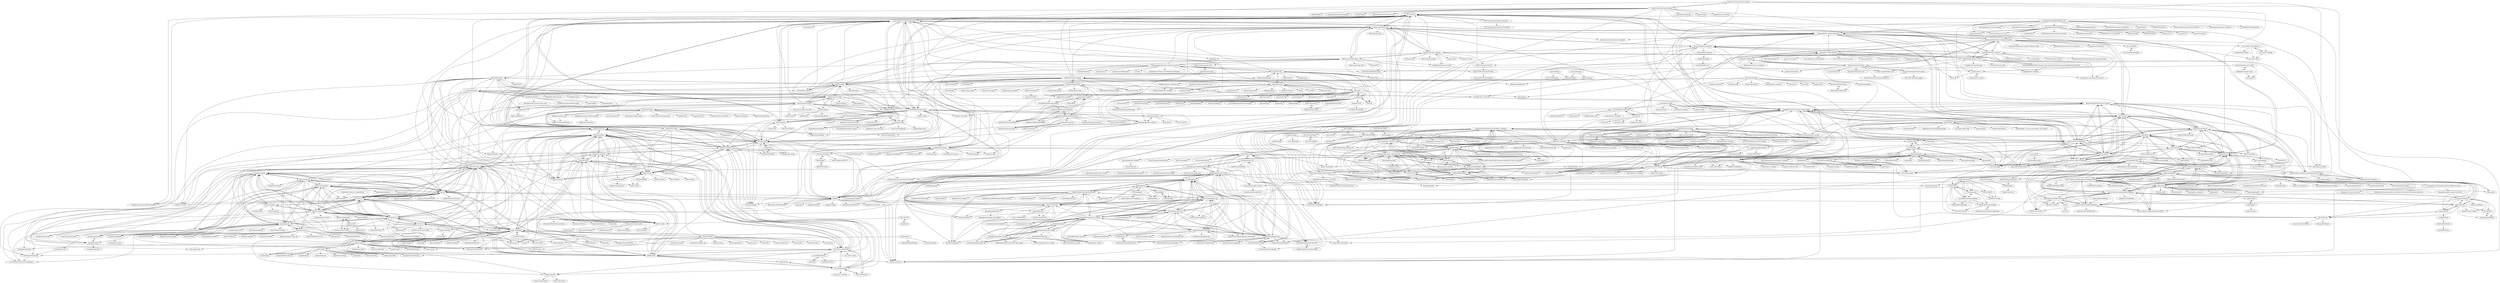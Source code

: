 digraph G {
"SVF-tools/SVF" -> "secure-software-engineering/phasar"
"SVF-tools/SVF" -> "travitch/whole-program-llvm"
"SVF-tools/SVF" -> "mchalupa/dg"
"SVF-tools/SVF" -> "SVF-tools/Teaching-Software-Analysis"
"SVF-tools/SVF" -> "eurecom-s3/symcc" ["e"=1]
"SVF-tools/SVF" -> "banach-space/llvm-tutor"
"SVF-tools/SVF" -> "wcventure/FuzzingPaper" ["e"=1]
"SVF-tools/SVF" -> "SRI-CSL/gllvm"
"SVF-tools/SVF" -> "klee/klee"
"SVF-tools/SVF" -> "RangerNJU/Static-Program-Analysis-Book"
"SVF-tools/SVF" -> "grievejia/andersen"
"SVF-tools/SVF" -> "trailofbits/polytracker"
"SVF-tools/SVF" -> "compsec-snu/razzer" ["e"=1]
"SVF-tools/SVF" -> "shining1984/PL-Compiler-Resource"
"SVF-tools/SVF" -> "ksluckow/awesome-symbolic-execution" ["e"=1]
"SVF-tools/Teaching-Software-Analysis" -> "SVF-tools/SVF"
"SVF-tools/Teaching-Software-Analysis" -> "SVF-tools/Teaching-Software-Verification"
"eliben/llvm-clang-samples" -> "loarabia/Clang-tutorial"
"eliben/llvm-clang-samples" -> "eliben/pycparser"
"eliben/llvm-clang-samples" -> "facebook/facebook-clang-plugins"
"eliben/llvm-clang-samples" -> "banach-space/llvm-tutor"
"eliben/llvm-clang-samples" -> "SVF-tools/SVF"
"eliben/llvm-clang-samples" -> "secure-software-engineering/phasar"
"eliben/llvm-clang-samples" -> "llvm-mirror/clang" ["e"=1]
"eliben/llvm-clang-samples" -> "mchalupa/dg"
"eliben/llvm-clang-samples" -> "travitch/whole-program-llvm"
"eliben/llvm-clang-samples" -> "llvm-mirror/llvm" ["e"=1]
"eliben/llvm-clang-samples" -> "klee/klee"
"eliben/llvm-clang-samples" -> "google/souper"
"eliben/llvm-clang-samples" -> "rizsotto/Bear" ["e"=1]
"eliben/llvm-clang-samples" -> "Ericsson/codechecker" ["e"=1]
"eliben/llvm-clang-samples" -> "foonathan/cppast" ["e"=1]
"wala/JS_WALA" -> "cs-au-dk/TAJS"
"wala/WALA" -> "Sable/heros"
"wala/WALA" -> "soot-oss/soot"
"wala/WALA" -> "Sable/soot"
"wala/WALA" -> "noidsirius/SootTutorial"
"wala/WALA" -> "secure-software-engineering/FlowDroid"
"wala/WALA" -> "soot-oss/SootUp"
"wala/WALA" -> "pascal-lab/Tai-e"
"wala/WALA" -> "wala/JS_WALA"
"wala/WALA" -> "secure-software-engineering/DroidBench"
"wala/WALA" -> "cs-au-dk/TAJS"
"wala/WALA" -> "plast-lab/doop-mirror"
"wala/WALA" -> "RangerNJU/Static-Program-Analysis-Book"
"wala/WALA" -> "Samsung/jalangi2"
"wala/WALA" -> "souffle-lang/souffle" ["e"=1]
"wala/WALA" -> "pascal-lab/Tai-e-assignments"
"MarcelloLins/GooglePlayAppsCrawler" -> "MarcelloLins/Apple-Store-Crawler"
"MarcelloLins/GooglePlayAppsCrawler" -> "MarcelloLins/GooglePlayAppsCrawler.py"
"MarcelloLins/GooglePlayAppsCrawler" -> "nviennot/playdrone"
"MarcelloLins/GooglePlayAppsCrawler" -> "chadrem/market_bot"
"MarcelloLins/GooglePlayAppsCrawler" -> "koconder/android-market-api-php"
"MarcelloLins/GooglePlayAppsCrawler" -> "Akdeniz/google-play-crawler"
"MarcelloLins/GooglePlayAppsCrawler" -> "anuvrat/scrape-google-play"
"MarcelloLins/GooglePlayAppsCrawler" -> "thetutlage/Google-Play-Store-API"
"grievejia/andersen" -> "grievejia/tpa"
"grievejia/andersen" -> "travitch/whole-program-llvm"
"grievejia/andersen" -> "unsw-corg/SVF"
"grievejia/andersen" -> "lijiansong/clang-llvm-tutorial"
"grievejia/andersen" -> "mchalupa/dg"
"grievejia/andersen" -> "SVF-tools/SVF"
"loarabia/Clang-tutorial" -> "eliben/llvm-clang-samples"
"loarabia/Clang-tutorial" -> "macmade/ClangKit"
"loarabia/Clang-tutorial" -> "drothlis/clang-ctags" ["e"=1]
"loarabia/Clang-tutorial" -> "jessevdk/cldoc" ["e"=1]
"loarabia/Clang-tutorial" -> "oxnz/clang-user-manual"
"loarabia/Clang-tutorial" -> "yejinlei/about-compiler"
"loarabia/Clang-tutorial" -> "exclipy/clang_indexer" ["e"=1]
"loarabia/Clang-tutorial" -> "llvm-mirror/clang" ["e"=1]
"loarabia/Clang-tutorial" -> "AlexDenisov/ToyClangPlugin"
"loarabia/Clang-tutorial" -> "rizsotto/Constantine"
"loarabia/Clang-tutorial" -> "Rip-Rip/clang_complete" ["e"=1]
"loarabia/Clang-tutorial" -> "lijiansong/clang-llvm-tutorial"
"loarabia/Clang-tutorial" -> "lukhnos/refactorial"
"loarabia/Clang-tutorial" -> "eschulte/clang-mutate"
"loarabia/Clang-tutorial" -> "kevinaboos/LibToolingExample"
"89z/googleplay" -> "elt/googleplay"
"89z/googleplay" -> "hr8/googleplay"
"89z/googleplay" -> "ClaudiuGeorgiu/PlaystoreDownloader"
"89z/googleplay" -> "9hk/googleplay"
"89z/googleplay" -> "NoMore201/googleplay-api"
"89z/googleplay" -> "matlink/gplaycli"
"89z/googleplay" -> "onyxbits/raccoon4"
"89z/googleplay" -> "EFForg/apkeep"
"Vancir/365-days-get-xuanwulab-job" -> "RangerNJU/Static-Program-Analysis-Book"
"Vancir/365-days-get-xuanwulab-job" -> "u1f383/fuzzing-learning-in-30-days" ["e"=1]
"Vancir/365-days-get-xuanwulab-job" -> "Kiprey/Skr_Learning"
"Vancir/365-days-get-xuanwulab-job" -> "firmianay/security-paper"
"Vancir/365-days-get-xuanwulab-job" -> "firmianay/IoT-vulhub" ["e"=1]
"Vancir/365-days-get-xuanwulab-job" -> "zer0yu/CyberSecurityRSS" ["e"=1]
"Vancir/365-days-get-xuanwulab-job" -> "bsauce/kernel-security-learning" ["e"=1]
"Vancir/365-days-get-xuanwulab-job" -> "lcatro/Source-and-Fuzzing"
"Vancir/365-days-get-xuanwulab-job" -> "vvmdx/Sec-Interview-4-2023" ["e"=1]
"Vancir/365-days-get-xuanwulab-job" -> "gh0stkey/Binary-Learning" ["e"=1]
"Vancir/365-days-get-xuanwulab-job" -> "olist213/Information_Security_Books" ["e"=1]
"Vancir/365-days-get-xuanwulab-job" -> "phith0n/JavaThings" ["e"=1]
"Vancir/365-days-get-xuanwulab-job" -> "pascal-lab/Tai-e-assignments"
"Vancir/365-days-get-xuanwulab-job" -> "jakespringer/angr_ctf" ["e"=1]
"Vancir/365-days-get-xuanwulab-job" -> "StarCross-Tech/heap_exploit_2.31" ["e"=1]
"shining1984/PL-Compiler-Resource" -> "RangerNJU/Static-Program-Analysis-Book"
"shining1984/PL-Compiler-Resource" -> "pascal-lab/Tai-e-assignments"
"shining1984/PL-Compiler-Resource" -> "lazyparser/becoming-a-compiler-engineer"
"shining1984/PL-Compiler-Resource" -> "Evian-Zhang/llvm-ir-tutorial"
"shining1984/PL-Compiler-Resource" -> "soot-oss/soot"
"shining1984/PL-Compiler-Resource" -> "SVF-tools/SVF"
"shining1984/PL-Compiler-Resource" -> "banach-space/llvm-tutor"
"shining1984/PL-Compiler-Resource" -> "wcventure/FuzzingPaper" ["e"=1]
"shining1984/PL-Compiler-Resource" -> "merrymercy/awesome-tensor-compilers" ["e"=1]
"shining1984/PL-Compiler-Resource" -> "lcatro/Source-and-Fuzzing"
"shining1984/PL-Compiler-Resource" -> "pascal-lab/Tai-e"
"shining1984/PL-Compiler-Resource" -> "xiaoweiChen/Learn-LLVM-12"
"shining1984/PL-Compiler-Resource" -> "canliture/nju-software-analysis-homework"
"shining1984/PL-Compiler-Resource" -> "RicoloveFeng/SPA-Freestyle-Guidance"
"shining1984/PL-Compiler-Resource" -> "ASTTeam/CodeQL" ["e"=1]
"syegulalp/Akilang" -> "frederickjeanguerin/pykaleidoscope"
"google/souper" -> "StanfordPL/stoke"
"google/souper" -> "nunoplopes/alive"
"google/souper" -> "AliveToolkit/alive2"
"google/souper" -> "csmith-project/creduce"
"google/souper" -> "trailofbits/mcsema" ["e"=1]
"google/souper" -> "klee/klee"
"google/souper" -> "google/autofdo"
"google/souper" -> "csmith-project/csmith"
"google/souper" -> "travitch/whole-program-llvm"
"google/souper" -> "secure-software-engineering/phasar"
"google/souper" -> "banach-space/llvm-tutor"
"google/souper" -> "google/llvm-propeller"
"google/souper" -> "tensorflow/mlir" ["e"=1]
"google/souper" -> "lifting-bits/remill" ["e"=1]
"google/souper" -> "microsoft/llvm-mctoll" ["e"=1]
"grych/AppStoreReviews" -> "jeremywohl/iphone-scripts"
"duguying/parsing-techniques" -> "shining1984/PL-Compiler-Resource"
"duguying/parsing-techniques" -> "Coq-zh/SF-zh" ["e"=1]
"duguying/parsing-techniques" -> "ranxian/xv6-chinese" ["e"=1]
"duguying/parsing-techniques" -> "wgtdkp/wgtcc" ["e"=1]
"duguying/parsing-techniques" -> "woai3c/nand2tetris" ["e"=1]
"duguying/parsing-techniques" -> "xiaoweiChen/Learn-LLVM-12"
"duguying/parsing-techniques" -> "fool2fish/dragon-book-exercise-answers" ["e"=1]
"duguying/parsing-techniques" -> "lazyparser/becoming-a-compiler-engineer"
"duguying/parsing-techniques" -> "DeathKing/Learning-SICP" ["e"=1]
"duguying/parsing-techniques" -> "rustcc/writing-an-os-in-rust" ["e"=1]
"duguying/parsing-techniques" -> "lotabout/write-a-C-interpreter" ["e"=1]
"duguying/parsing-techniques" -> "zxh0/luago-book" ["e"=1]
"duguying/parsing-techniques" -> "qw4990/NYADB2" ["e"=1]
"duguying/parsing-techniques" -> "sheisc/ucc162.3" ["e"=1]
"duguying/parsing-techniques" -> "rspivak/lsbasi" ["e"=1]
"riusksk/riufuzz" -> "dweinstein/node-google-play-cli"
"ivmai/cudd" -> "trolando/sylvan"
"johnyf/tool_lists" -> "tulip-control/tulip-control"
"johnyf/tool_lists" -> "johnyf/dd"
"johnyf/tool_lists" -> "tulip-control/polytope"
"johnyf/tool_lists" -> "tulip-control/dd"
"johnyf/tool_lists" -> "awesomo4000/awesome-provable" ["e"=1]
"johnyf/tool_lists" -> "utwente-fmt/ltsmin"
"johnyf/tool_lists" -> "ligurio/practical-fm" ["e"=1]
"johnyf/tool_lists" -> "SRI-CSL/sally"
"tulip-control/dd" -> "ivmai/cudd"
"CMUSTRUDEL/DIRTY" -> "CMUSTRUDEL/DIRE"
"CMUSTRUDEL/DIRTY" -> "huzecong/ghcc"
"thetutlage/Google-Play-Store-API" -> "splitfeed/android-market-api-php"
"JoMingyu/google-play-scraper" -> "facundoolano/google-play-scraper"
"JoMingyu/google-play-scraper" -> "danieliu/play-scraper"
"JoMingyu/google-play-scraper" -> "cowboy-bebug/app-store-scraper"
"JoMingyu/google-play-scraper" -> "facundoolano/app-store-scraper"
"JoMingyu/google-play-scraper" -> "facundoolano/google-play-api"
"JoMingyu/google-play-scraper" -> "digitalmethodsinitiative/itunes-app-scraper"
"JoMingyu/google-play-scraper" -> "89z/googleplay"
"JoMingyu/google-play-scraper" -> "ClaudiuGeorgiu/PlaystoreDownloader"
"JoMingyu/google-play-scraper" -> "NoMore201/googleplay-api"
"JoMingyu/google-play-scraper" -> "rehmatworks/gplaydl"
"sunshaoce/rvcc" -> "sunshaoce/rvcc-course"
"sunshaoce/rvcc" -> "ksco/rvld"
"sunshaoce/rvcc" -> "plctlab/riscv-operating-system-mooc" ["e"=1]
"niklasso/minisat" -> "msoos/cryptominisat"
"niklasso/minisat" -> "arminbiere/cadical"
"niklasso/minisat" -> "stp/stp"
"niklasso/minisat" -> "CVC4/CVC4"
"niklasso/minisat" -> "pysathq/pysat"
"niklasso/minisat" -> "arminbiere/kissat"
"niklasso/minisat" -> "pysmt/pysmt"
"niklasso/minisat" -> "dselsam/neurosat"
"niklasso/minisat" -> "Z3Prover/z3" ["e"=1]
"niklasso/minisat" -> "SRI-CSL/yices2"
"niklasso/minisat" -> "seahorn/seahorn"
"niklasso/minisat" -> "arminbiere/satch"
"niklasso/minisat" -> "sambayless/monosat"
"niklasso/minisat" -> "Boolector/boolector"
"niklasso/minisat" -> "diffblue/cbmc"
"oxnz/clang-user-manual" -> "yejinlei/about-compiler"
"oxnz/clang-user-manual" -> "tuoxie007/play_with_llvm"
"oxnz/clang-user-manual" -> "macmade/ClangKit"
"oxnz/clang-user-manual" -> "loarabia/Clang-tutorial"
"KeenSecurityLab/BinAbsInspector" -> "ASTTeam/CodeQL" ["e"=1]
"KeenSecurityLab/BinAbsInspector" -> "fkie-cad/cwe_checker" ["e"=1]
"KeenSecurityLab/BinAbsInspector" -> "RangerNJU/Static-Program-Analysis-Book"
"KeenSecurityLab/BinAbsInspector" -> "ex0dus-0x/fuzzable" ["e"=1]
"KeenSecurityLab/BinAbsInspector" -> "antonio-morales/Fuzzing101" ["e"=1]
"KeenSecurityLab/BinAbsInspector" -> "trailofbits/maat" ["e"=1]
"KeenSecurityLab/BinAbsInspector" -> "NSSL-SJTU/SaTC" ["e"=1]
"KeenSecurityLab/BinAbsInspector" -> "bsauce/kernel-exploit-factory" ["e"=1]
"KeenSecurityLab/BinAbsInspector" -> "bsauce/kernel-security-learning" ["e"=1]
"KeenSecurityLab/BinAbsInspector" -> "marin-m/vmlinux-to-elf" ["e"=1]
"KeenSecurityLab/BinAbsInspector" -> "safe6Sec/CodeqlNote" ["e"=1]
"KeenSecurityLab/BinAbsInspector" -> "lcatro/Source-and-Fuzzing"
"KeenSecurityLab/BinAbsInspector" -> "Accenture/VulFi" ["e"=1]
"KeenSecurityLab/BinAbsInspector" -> "firmianay/IoT-vulhub" ["e"=1]
"KeenSecurityLab/BinAbsInspector" -> "jkrshnmenon/arbiter" ["e"=1]
"joernio/joern" -> "ShiftLeftSecurity/codepropertygraph" ["e"=1]
"joernio/joern" -> "Fraunhofer-AISEC/cpg" ["e"=1]
"joernio/joern" -> "epicosy/devign" ["e"=1]
"joernio/joern" -> "VulDetProject/ReVeal" ["e"=1]
"joernio/joern" -> "ZeoVan/MSR_20_Code_vulnerability_CSV_Dataset" ["e"=1]
"joernio/joern" -> "soot-oss/soot"
"joernio/joern" -> "pascal-lab/Tai-e"
"joernio/joern" -> "wh1t3p1g/tabby" ["e"=1]
"joernio/joern" -> "noidsirius/SootTutorial"
"joernio/joern" -> "lcatro/Source-and-Fuzzing"
"joernio/joern" -> "KeenSecurityLab/BinAbsInspector"
"joernio/joern" -> "vulnerabilitydetection/VulnerabilityDetectionResearch" ["e"=1]
"joernio/joern" -> "SySeVR/SySeVR" ["e"=1]
"joernio/joern" -> "SystemSecurityStorm/Awesome-Binary-Similarity"
"joernio/joern" -> "RangerNJU/Static-Program-Analysis-Book"
"plctlab/PLCT-Open-Reports" -> "plctlab/PLCT-Weekly"
"plctlab/PLCT-Open-Reports" -> "sunshaoce/rvcc"
"plctlab/PLCT-Open-Reports" -> "lazyparser/becoming-a-compiler-engineer"
"plctlab/PLCT-Open-Reports" -> "NJU-ProjectN/nemu" ["e"=1]
"plctlab/PLCT-Open-Reports" -> "shining1984/PL-Compiler-Resource"
"plctlab/PLCT-Open-Reports" -> "plctlab/riscv-operating-system-mooc" ["e"=1]
"plctlab/PLCT-Open-Reports" -> "Evian-Zhang/llvm-ir-tutorial"
"plctlab/PLCT-Open-Reports" -> "lazyparser/weloveinterns"
"plctlab/PLCT-Open-Reports" -> "cnrv/riscv-soc-book" ["e"=1]
"plctlab/PLCT-Open-Reports" -> "riscv-collab/riscv-gnu-toolchain" ["e"=1]
"plctlab/PLCT-Open-Reports" -> "riscv-software-src/riscv-isa-sim" ["e"=1]
"plctlab/PLCT-Open-Reports" -> "ucb-bar/chipyard" ["e"=1]
"plctlab/PLCT-Open-Reports" -> "riscv-non-isa/rvv-intrinsic-doc" ["e"=1]
"plctlab/PLCT-Open-Reports" -> "chipsalliance/chisel3" ["e"=1]
"plctlab/PLCT-Open-Reports" -> "ksco/rvld"
"xiaoweiChen/Learn-LLVM-12" -> "PacktPublishing/Learn-LLVM-12"
"xiaoweiChen/Learn-LLVM-12" -> "xiaoweiChen/LLVM-Techniques-Tips-and-Best-Practies"
"xiaoweiChen/Learn-LLVM-12" -> "gmh5225/awesome-llvm-security" ["e"=1]
"xiaoweiChen/Learn-LLVM-12" -> "Evian-Zhang/llvm-ir-tutorial"
"xiaoweiChen/Learn-LLVM-12" -> "shining1984/PL-Compiler-Resource"
"xiaoweiChen/Learn-LLVM-12" -> "bluesadi/Pluto-Obfuscator" ["e"=1]
"xiaoweiChen/Learn-LLVM-12" -> "lazyparser/becoming-a-compiler-engineer"
"xiaoweiChen/Learn-LLVM-12" -> "isrc-cas/flounder" ["e"=1]
"xiaoweiChen/Learn-LLVM-12" -> "sunshaoce/rvcc"
"xiaoweiChen/Learn-LLVM-12" -> "tuoxie007/play_with_llvm"
"xiaoweiChen/Learn-LLVM-12" -> "TUGOhost/anti_Android" ["e"=1]
"Sable/soot" -> "secure-software-engineering/FlowDroid"
"Sable/soot" -> "wala/WALA"
"Sable/soot" -> "Sable/heros"
"Sable/soot" -> "secure-software-engineering/soot-infoflow-android"
"Sable/soot" -> "secure-software-engineering/DroidBench"
"Sable/soot" -> "secure-software-engineering/soot-infoflow"
"Sable/soot" -> "androguard/androguard" ["e"=1]
"Sable/soot" -> "rjust/defects4j" ["e"=1]
"Sable/soot" -> "gousiosg/java-callgraph" ["e"=1]
"Sable/soot" -> "flankerhqd/JAADAS" ["e"=1]
"Sable/soot" -> "INRIA/spoon" ["e"=1]
"Sable/soot" -> "zyq8709/DexHunter" ["e"=1]
"Sable/soot" -> "Sable/jasmin"
"Sable/soot" -> "crmulliner/adbi" ["e"=1]
"Sable/soot" -> "secure-software-engineering/phasar"
"banach-space/llvm-tutor" -> "banach-space/clang-tutor"
"banach-space/llvm-tutor" -> "SVF-tools/SVF"
"banach-space/llvm-tutor" -> "secure-software-engineering/phasar"
"banach-space/llvm-tutor" -> "sampsyo/llvm-pass-skeleton"
"banach-space/llvm-tutor" -> "Evian-Zhang/llvm-ir-tutorial"
"banach-space/llvm-tutor" -> "shining1984/PL-Compiler-Resource"
"banach-space/llvm-tutor" -> "wcventure/FuzzingPaper" ["e"=1]
"banach-space/llvm-tutor" -> "klee/klee"
"banach-space/llvm-tutor" -> "eurecom-s3/symcc" ["e"=1]
"banach-space/llvm-tutor" -> "mchalupa/dg"
"banach-space/llvm-tutor" -> "microsoft/llvm-mctoll" ["e"=1]
"banach-space/llvm-tutor" -> "merrymercy/awesome-tensor-compilers" ["e"=1]
"banach-space/llvm-tutor" -> "JonathanSalwan/Triton" ["e"=1]
"banach-space/llvm-tutor" -> "lifting-bits/mcsema" ["e"=1]
"banach-space/llvm-tutor" -> "travitch/whole-program-llvm"
"lazyparser/minimalist-team-leader" -> "lazyparser/weloveinterns"
"lazyparser/minimalist-team-leader" -> "lazyparser/survivial-manual-for-interns"
"lazyparser/minimalist-team-leader" -> "THU-DSP-LAB/ventus-gpgpu" ["e"=1]
"lcatro/Source-and-Fuzzing" -> "bsauce/Some-Papers-About-Fuzzing"
"lcatro/Source-and-Fuzzing" -> "mykter/afl-training" ["e"=1]
"lcatro/Source-and-Fuzzing" -> "wcventure/FuzzingPaper" ["e"=1]
"lcatro/Source-and-Fuzzing" -> "RangerNJU/Static-Program-Analysis-Book"
"lcatro/Source-and-Fuzzing" -> "ASTTeam/CodeQL" ["e"=1]
"lcatro/Source-and-Fuzzing" -> "Microsvuln/Awesome-AFL" ["e"=1]
"lcatro/Source-and-Fuzzing" -> "twosmi1e/Static-Analysis-and-Automated-Code-Audit"
"lcatro/Source-and-Fuzzing" -> "bsauce/kernel-security-learning" ["e"=1]
"lcatro/Source-and-Fuzzing" -> "antonio-morales/Fuzzing101" ["e"=1]
"lcatro/Source-and-Fuzzing" -> "firmianay/IoT-vulhub" ["e"=1]
"lcatro/Source-and-Fuzzing" -> "google/fuzzer-test-suite" ["e"=1]
"lcatro/Source-and-Fuzzing" -> "googleprojectzero/winafl" ["e"=1]
"lcatro/Source-and-Fuzzing" -> "Dor1s/libfuzzer-workshop" ["e"=1]
"lcatro/Source-and-Fuzzing" -> "KeenSecurityLab/BinAbsInspector"
"lcatro/Source-and-Fuzzing" -> "u1f383/fuzzing-learning-in-30-days" ["e"=1]
"firmianay/security-paper" -> "firmianay/IoT-vulhub" ["e"=1]
"firmianay/security-paper" -> "RangerNJU/Static-Program-Analysis-Book"
"firmianay/security-paper" -> "bsauce/kernel-security-learning" ["e"=1]
"firmianay/security-paper" -> "KeenSecurityLab/BinAbsInspector"
"firmianay/security-paper" -> "GoSSIP-SJTU/dailyPaper"
"firmianay/security-paper" -> "uds-se/fuzzingbook" ["e"=1]
"firmianay/security-paper" -> "firmianay/ctf-book"
"firmianay/security-paper" -> "bsauce/Some-Papers-About-Fuzzing"
"firmianay/security-paper" -> "u1f383/Software-Security-2021" ["e"=1]
"firmianay/security-paper" -> "Vancir/365-days-get-xuanwulab-job"
"firmianay/security-paper" -> "gmh5225/awesome-llvm-security" ["e"=1]
"firmianay/security-paper" -> "firmianay/CTF-All-In-One" ["e"=1]
"firmianay/security-paper" -> "NSSL-SJTU/SaTC" ["e"=1]
"firmianay/security-paper" -> "allpaca/chrome-sbx-db" ["e"=1]
"firmianay/security-paper" -> "firmianay/Vehicle-Security-Toolkit" ["e"=1]
"pen4uin/Program-Analysis" -> "WAY29/ctfbox"
"analysis-tools-dev/static-analysis" -> "analysis-tools-dev/dynamic-analysis"
"analysis-tools-dev/static-analysis" -> "returntocorp/semgrep" ["e"=1]
"analysis-tools-dev/static-analysis" -> "RangerNJU/Static-Program-Analysis-Book"
"analysis-tools-dev/static-analysis" -> "github/codeql" ["e"=1]
"analysis-tools-dev/static-analysis" -> "secfigo/Awesome-Fuzzing" ["e"=1]
"analysis-tools-dev/static-analysis" -> "SVF-tools/SVF"
"analysis-tools-dev/static-analysis" -> "wcventure/FuzzingPaper" ["e"=1]
"analysis-tools-dev/static-analysis" -> "soot-oss/soot"
"analysis-tools-dev/static-analysis" -> "shining1984/PL-Compiler-Resource"
"analysis-tools-dev/static-analysis" -> "facebook/infer" ["e"=1]
"analysis-tools-dev/static-analysis" -> "devsecops/awesome-devsecops" ["e"=1]
"analysis-tools-dev/static-analysis" -> "PyCQA/bandit" ["e"=1]
"analysis-tools-dev/static-analysis" -> "qazbnm456/awesome-web-security" ["e"=1]
"analysis-tools-dev/static-analysis" -> "ksluckow/awesome-symbolic-execution" ["e"=1]
"analysis-tools-dev/static-analysis" -> "secure-software-engineering/phasar"
"Evian-Zhang/llvm-ir-tutorial" -> "shining1984/PL-Compiler-Resource"
"Evian-Zhang/llvm-ir-tutorial" -> "banach-space/llvm-tutor"
"Evian-Zhang/llvm-ir-tutorial" -> "PacktPublishing/Learn-LLVM-12"
"Evian-Zhang/llvm-ir-tutorial" -> "xiaoweiChen/Learn-LLVM-12"
"Evian-Zhang/llvm-ir-tutorial" -> "lcatro/Source-and-Fuzzing"
"Evian-Zhang/llvm-ir-tutorial" -> "sampsyo/llvm-pass-skeleton"
"Evian-Zhang/llvm-ir-tutorial" -> "plctlab/PLCT-Open-Reports"
"Evian-Zhang/llvm-ir-tutorial" -> "RangerNJU/Static-Program-Analysis-Book"
"Evian-Zhang/llvm-ir-tutorial" -> "SVF-tools/SVF"
"Evian-Zhang/llvm-ir-tutorial" -> "pascal-lab/Tai-e-assignments"
"Evian-Zhang/llvm-ir-tutorial" -> "Kiprey/Skr_Learning"
"Evian-Zhang/llvm-ir-tutorial" -> "zy445566/llvm-guide-zh"
"Evian-Zhang/llvm-ir-tutorial" -> "wcventure/FuzzingPaper" ["e"=1]
"Evian-Zhang/llvm-ir-tutorial" -> "u1f383/fuzzing-learning-in-30-days" ["e"=1]
"Evian-Zhang/llvm-ir-tutorial" -> "buddy-compiler/buddy-mlir" ["e"=1]
"eth-sri/debin" -> "tech-srl/Nero"
"eth-sri/debin" -> "eth-sri/Nice2Predict"
"eth-sri/debin" -> "CheckPointSW/Karta" ["e"=1]
"eth-sri/debin" -> "McGill-DMaS/Kam1n0-Community"
"eth-sri/debin" -> "CMUSTRUDEL/DIRE"
"noidsirius/SootTutorial" -> "soot-oss/soot"
"noidsirius/SootTutorial" -> "secure-software-engineering/FlowDroid"
"noidsirius/SootTutorial" -> "soot-oss/SootUp"
"noidsirius/SootTutorial" -> "PL-Ninja/MySootScript"
"noidsirius/SootTutorial" -> "wala/WALA"
"noidsirius/SootTutorial" -> "pascal-lab/Tai-e"
"noidsirius/SootTutorial" -> "Sable/heros"
"noidsirius/SootTutorial" -> "RicoloveFeng/SPA-Freestyle-Guidance"
"noidsirius/SootTutorial" -> "pascal-lab/Tai-e-assignments"
"noidsirius/SootTutorial" -> "wh1t3p1g/tabby" ["e"=1]
"noidsirius/SootTutorial" -> "twosmi1e/Static-Analysis-and-Automated-Code-Audit"
"noidsirius/SootTutorial" -> "SMAT-Lab/Scalpel"
"noidsirius/SootTutorial" -> "gmu-swe/phosphor"
"noidsirius/SootTutorial" -> "RangerNJU/Static-Program-Analysis-Book"
"noidsirius/SootTutorial" -> "0range228/MySootScript"
"soot-oss/soot" -> "secure-software-engineering/FlowDroid"
"soot-oss/soot" -> "noidsirius/SootTutorial"
"soot-oss/soot" -> "pascal-lab/Tai-e-assignments"
"soot-oss/soot" -> "wh1t3p1g/tabby" ["e"=1]
"soot-oss/soot" -> "wala/WALA"
"soot-oss/soot" -> "pascal-lab/Tai-e"
"soot-oss/soot" -> "RangerNJU/Static-Program-Analysis-Book"
"soot-oss/soot" -> "soot-oss/SootUp"
"soot-oss/soot" -> "canliture/nju-software-analysis-homework"
"soot-oss/soot" -> "shining1984/PL-Compiler-Resource"
"soot-oss/soot" -> "Sable/heros"
"soot-oss/soot" -> "SVF-tools/SVF"
"soot-oss/soot" -> "bytedance/appshark" ["e"=1]
"soot-oss/soot" -> "ASTTeam/CodeQL" ["e"=1]
"soot-oss/soot" -> "joernio/joern"
"RangerNJU/Static-Program-Analysis-Book" -> "pascal-lab/Tai-e-assignments"
"RangerNJU/Static-Program-Analysis-Book" -> "shining1984/PL-Compiler-Resource"
"RangerNJU/Static-Program-Analysis-Book" -> "RicoloveFeng/SPA-Freestyle-Guidance"
"RangerNJU/Static-Program-Analysis-Book" -> "ASTTeam/CodeQL" ["e"=1]
"RangerNJU/Static-Program-Analysis-Book" -> "KeenSecurityLab/BinAbsInspector"
"RangerNJU/Static-Program-Analysis-Book" -> "canliture/nju-software-analysis-homework"
"RangerNJU/Static-Program-Analysis-Book" -> "soot-oss/soot"
"RangerNJU/Static-Program-Analysis-Book" -> "pascal-lab/Tai-e"
"RangerNJU/Static-Program-Analysis-Book" -> "wh1t3p1g/tabby" ["e"=1]
"RangerNJU/Static-Program-Analysis-Book" -> "lcatro/Source-and-Fuzzing"
"RangerNJU/Static-Program-Analysis-Book" -> "wcventure/FuzzingPaper" ["e"=1]
"RangerNJU/Static-Program-Analysis-Book" -> "safe6Sec/CodeqlNote" ["e"=1]
"RangerNJU/Static-Program-Analysis-Book" -> "SVF-tools/SVF"
"RangerNJU/Static-Program-Analysis-Book" -> "firmianay/IoT-vulhub" ["e"=1]
"RangerNJU/Static-Program-Analysis-Book" -> "firmianay/security-paper"
"pkumza/LibRadar" -> "reddr/LibScout"
"pkumza/LibRadar" -> "IIE-LibD/libd"
"pkumza/LibRadar" -> "yuanxzhang/LibPecker"
"pkumza/LibRadar" -> "pkumza/LiteRadar"
"pkumza/LibRadar" -> "zd2100/PScout"
"pkumza/LibRadar" -> "reddr/LibScout-Profiles"
"pkumza/LibRadar" -> "reddr/axplorer"
"pkumza/LibRadar" -> "secure-software-engineering/SuSi"
"pkumza/LibRadar" -> "honeynet/droidbot"
"pkumza/LibRadar" -> "secure-software-engineering/DroidBench"
"GuoYaxiang/craftinginterpreters_zh" -> "munificent/craftinginterpreters" ["e"=1]
"GuoYaxiang/craftinginterpreters_zh" -> "shining1984/PL-Compiler-Resource"
"GuoYaxiang/craftinginterpreters_zh" -> "RangerNJU/Static-Program-Analysis-Book"
"GuoYaxiang/craftinginterpreters_zh" -> "LearningOS/rust-based-os-comp2022" ["e"=1]
"GuoYaxiang/craftinginterpreters_zh" -> "woai3c/nand2tetris" ["e"=1]
"GuoYaxiang/craftinginterpreters_zh" -> "pandolia/tinyc" ["e"=1]
"GuoYaxiang/craftinginterpreters_zh" -> "QMHTMY/RustBook" ["e"=1]
"GuoYaxiang/craftinginterpreters_zh" -> "RicoloveFeng/SPA-Freestyle-Guidance"
"GuoYaxiang/craftinginterpreters_zh" -> "remzi-arpacidusseau/ostep-translations" ["e"=1]
"GuoYaxiang/craftinginterpreters_zh" -> "lichuang/storage-paper-reading-cn" ["e"=1]
"GuoYaxiang/craftinginterpreters_zh" -> "Celthi/effective-debugging-zh" ["e"=1]
"GuoYaxiang/craftinginterpreters_zh" -> "Sunt-ing/database-system-readings" ["e"=1]
"GuoYaxiang/craftinginterpreters_zh" -> "OneSizeFitsQuorum/raft-thesis-zh_cn" ["e"=1]
"GuoYaxiang/craftinginterpreters_zh" -> "rustcc/writing-an-os-in-rust" ["e"=1]
"GuoYaxiang/craftinginterpreters_zh" -> "duguying/parsing-techniques"
"uwdb/Cosette" -> "emina/rosette"
"uwdb/Cosette" -> "jscert/jscert"
"uwdb/Cosette" -> "Mestway/Scythe"
"uwdb/Cosette" -> "mattam82/Coq-Equations" ["e"=1]
"uwdb/Cosette" -> "jwiegley/category-theory" ["e"=1]
"uwdb/Cosette" -> "achlipala/frap" ["e"=1]
"uwdb/Cosette" -> "souffle-lang/souffle" ["e"=1]
"uwdb/Cosette" -> "ejgallego/jscoq" ["e"=1]
"uwdb/Cosette" -> "sqlancer/sqlancer" ["e"=1]
"uwdb/Cosette" -> "georgia-tech-db/spes"
"onyxbits/raccoon4" -> "yeriomin/play-store-api"
"onyxbits/raccoon4" -> "Akdeniz/google-play-crawler"
"onyxbits/raccoon4" -> "onyxbits/Raccoon"
"onyxbits/raccoon4" -> "ClaudiuGeorgiu/PlaystoreDownloader"
"onyxbits/raccoon4" -> "yeriomin/YalpStore" ["e"=1]
"onyxbits/raccoon4" -> "onyxbits/dummydroid"
"onyxbits/raccoon4" -> "raulr/google-play-scraper"
"onyxbits/raccoon4" -> "matlink/gplaycli"
"onyxbits/raccoon4" -> "rehmatworks/gplaydl"
"onyxbits/raccoon4" -> "opengapps/apkcrawler"
"onyxbits/raccoon4" -> "NoMore201/googleplay-api"
"onyxbits/raccoon4" -> "89z/googleplay"
"onyxbits/raccoon4" -> "Lekensteyn/apk-downloader"
"smackers/smack" -> "boogie-org/boogie"
"smackers/smack" -> "seahorn/seahorn"
"smackers/smack" -> "boogie-org/corral"
"smackers/smack" -> "ultimate-pa/ultimate"
"smackers/smack" -> "verifast/verifast"
"smackers/smack" -> "sosy-lab/sv-benchmarks"
"smackers/smack" -> "seahorn/crab"
"smackers/smack" -> "SRI-CSL/yices2"
"smackers/smack" -> "diffblue/cbmc"
"smackers/smack" -> "seahorn/sea-dsa"
"smackers/smack" -> "seahorn/crab-llvm"
"smackers/smack" -> "sosy-lab/cpachecker"
"smackers/smack" -> "SRI-CSL/sally"
"smackers/smack" -> "mchalupa/dg"
"smackers/smack" -> "facebookincubator/SPARTA"
"verifast/verifast" -> "smackers/smack"
"verifast/verifast" -> "mit-plv/bedrock2" ["e"=1]
"verifast/verifast" -> "PrincetonUniversity/VST" ["e"=1]
"verifast/verifast" -> "boogie-org/boogie"
"verifast/verifast" -> "sosy-lab/sv-benchmarks"
"verifast/verifast" -> "mattam82/Coq-Equations" ["e"=1]
"verifast/verifast" -> "mit-plv/fiat" ["e"=1]
"verifast/verifast" -> "seahorn/seahorn"
"verifast/verifast" -> "vellvm/vellvm" ["e"=1]
"verifast/verifast" -> "DeepSpec/InteractionTrees" ["e"=1]
"functional-fuzzing-android-apps/home" -> "setting-defect-fuzzing/home"
"trailofbits/polyfile" -> "trailofbits/polytracker"
"Deadlyelder/Tools-for-Cryptanalysis" -> "kste/cryptosmt"
"msoos/cryptominisat" -> "niklasso/minisat"
"msoos/cryptominisat" -> "stp/stp"
"msoos/cryptominisat" -> "arminbiere/cadical"
"msoos/cryptominisat" -> "arminbiere/kissat"
"msoos/cryptominisat" -> "kste/cryptosmt"
"msoos/cryptominisat" -> "pysathq/pysat"
"msoos/cryptominisat" -> "SRI-CSL/yices2"
"msoos/cryptominisat" -> "pysmt/pysmt"
"msoos/cryptominisat" -> "CVC4/CVC4"
"msoos/cryptominisat" -> "dselsam/neurosat"
"msoos/cryptominisat" -> "meelgroup/bosphorus"
"msoos/cryptominisat" -> "Boolector/boolector"
"msoos/cryptominisat" -> "diffblue/cbmc"
"msoos/cryptominisat" -> "jheusser/satcoin"
"msoos/cryptominisat" -> "arminbiere/lingeling"
"EFForg/apkeep" -> "89z/googleplay"
"EFForg/apkeep" -> "optiv/mobile-nuclei-templates" ["e"=1]
"GoSSIP-SJTU/GoSSIP_Blog" -> "GoSSIP-SJTU/dailyPaper"
"GoSSIP-SJTU/dailyPaper" -> "GoSSIP-SJTU/GoSSIP_Blog"
"GoSSIP-SJTU/dailyPaper" -> "iromise/fans" ["e"=1]
"GoSSIP-SJTU/dailyPaper" -> "LyleMi/papers"
"GoSSIP-SJTU/dailyPaper" -> "ex0dus-0x/fuzzable" ["e"=1]
"GoSSIP-SJTU/dailyPaper" -> "bsauce/Some-Papers-About-Fuzzing"
"GoSSIP-SJTU/dailyPaper" -> "firmianay/security-paper"
"GoSSIP-SJTU/dailyPaper" -> "firmianay/Vehicle-Security-Toolkit" ["e"=1]
"GoSSIP-SJTU/dailyPaper" -> "RangerNJU/Static-Program-Analysis-Book"
"pascal-lab/Tai-e-assignments" -> "pascal-lab/Tai-e"
"pascal-lab/Tai-e-assignments" -> "RicoloveFeng/SPA-Freestyle-Guidance"
"pascal-lab/Tai-e-assignments" -> "RangerNJU/Static-Program-Analysis-Book"
"pascal-lab/Tai-e-assignments" -> "soot-oss/soot"
"pascal-lab/Tai-e-assignments" -> "shining1984/PL-Compiler-Resource"
"pascal-lab/Tai-e-assignments" -> "canliture/nju-software-analysis-homework"
"pascal-lab/Tai-e-assignments" -> "wh1t3p1g/tabby" ["e"=1]
"pascal-lab/Tai-e-assignments" -> "ASTTeam/CodeQL" ["e"=1]
"pascal-lab/Tai-e-assignments" -> "noidsirius/SootTutorial"
"pascal-lab/Tai-e-assignments" -> "BytecodeDL/ByteCodeDL" ["e"=1]
"pascal-lab/Tai-e-assignments" -> "KeenSecurityLab/BinAbsInspector"
"pascal-lab/Tai-e-assignments" -> "SVF-tools/SVF"
"pascal-lab/Tai-e-assignments" -> "soot-oss/SootUp"
"pascal-lab/Tai-e-assignments" -> "wcventure/FuzzingPaper" ["e"=1]
"pascal-lab/Tai-e-assignments" -> "thufv/CMinor-Verifier"
"Kiprey/Skr_Learning" -> "bsauce/kernel-security-learning" ["e"=1]
"Kiprey/Skr_Learning" -> "u1f383/fuzzing-learning-in-30-days" ["e"=1]
"Kiprey/Skr_Learning" -> "hac425xxx/heap-exploitation-in-real-world" ["e"=1]
"Kiprey/Skr_Learning" -> "matrix1001/glibc-all-in-one" ["e"=1]
"Kiprey/Skr_Learning" -> "bsauce/kernel-exploit-factory" ["e"=1]
"Kiprey/Skr_Learning" -> "StarCross-Tech/heap_exploit_2.31" ["e"=1]
"Kiprey/Skr_Learning" -> "RangerNJU/Static-Program-Analysis-Book"
"Kiprey/Skr_Learning" -> "lcatro/Source-and-Fuzzing"
"Kiprey/Skr_Learning" -> "u1f383/Software-Security-2021" ["e"=1]
"Kiprey/Skr_Learning" -> "RicoloveFeng/SPA-Freestyle-Guidance"
"Kiprey/Skr_Learning" -> "antonio-morales/Fuzzing101" ["e"=1]
"Kiprey/Skr_Learning" -> "Vancir/365-days-get-xuanwulab-job"
"Kiprey/Skr_Learning" -> "firmianay/IoT-vulhub" ["e"=1]
"Kiprey/Skr_Learning" -> "StarCrossPortal/bug-hunting-101" ["e"=1]
"Kiprey/Skr_Learning" -> "ASTTeam/CodeQL" ["e"=1]
"egirault/googleplay-api" -> "Akdeniz/google-play-crawler"
"egirault/googleplay-api" -> "nviennot/android-checkin"
"egirault/googleplay-api" -> "liato/android-market-api-py"
"egirault/googleplay-api" -> "NoMore201/googleplay-api"
"egirault/googleplay-api" -> "dweinstein/node-google-play"
"egirault/googleplay-api" -> "matlink/gplaycli"
"egirault/googleplay-api" -> "yeriomin/play-store-api"
"egirault/googleplay-api" -> "nviennot/playdrone"
"egirault/googleplay-api" -> "idanr1986/cuckoo-droid" ["e"=1]
"egirault/googleplay-api" -> "evilsocket/google-play-downloader"
"egirault/googleplay-api" -> "thetutlage/Google-Play-Store-API"
"egirault/googleplay-api" -> "chadrem/market_bot"
"egirault/googleplay-api" -> "strazzere/android-unpacker" ["e"=1]
"egirault/googleplay-api" -> "androguard/androguard" ["e"=1]
"egirault/googleplay-api" -> "facundoolano/google-play-scraper"
"tuoxie007/play_with_llvm" -> "RicoloveFeng/SPA-Freestyle-Guidance"
"tuoxie007/play_with_llvm" -> "gmh5225/awesome-llvm-security" ["e"=1]
"tuoxie007/play_with_llvm" -> "StarCrossPortal/bug-hunting-101" ["e"=1]
"tuoxie007/play_with_llvm" -> "oxnz/clang-user-manual"
"bsauce/Some-Papers-About-Fuzzing" -> "lcatro/Source-and-Fuzzing"
"bsauce/Some-Papers-About-Fuzzing" -> "bsauce/kernel-security-learning" ["e"=1]
"bsauce/Some-Papers-About-Fuzzing" -> "WayneDevMaze/Chinese_noted_AFL"
"bsauce/Some-Papers-About-Fuzzing" -> "fengjixuchui/FuzzingPaper" ["e"=1]
"bsauce/Some-Papers-About-Fuzzing" -> "strongcourage/awesome-directed-fuzzing" ["e"=1]
"bsauce/Some-Papers-About-Fuzzing" -> "Microsvuln/Awesome-AFL" ["e"=1]
"bsauce/Some-Papers-About-Fuzzing" -> "wcventure/FuzzingPaper" ["e"=1]
"csmith-project/creduce" -> "csmith-project/csmith"
"csmith-project/creduce" -> "google/souper"
"csmith-project/creduce" -> "marxin/cvise"
"csmith-project/creduce" -> "intel/yarpgen"
"csmith-project/creduce" -> "AliveToolkit/alive2"
"csmith-project/creduce" -> "nunoplopes/alive"
"csmith-project/creduce" -> "travitch/whole-program-llvm"
"csmith-project/creduce" -> "stp/stp"
"csmith-project/creduce" -> "secure-software-engineering/phasar"
"csmith-project/creduce" -> "lifting-bits/anvill" ["e"=1]
"csmith-project/creduce" -> "mull-project/mull"
"csmith-project/creduce" -> "trailofbits/mcsema" ["e"=1]
"csmith-project/creduce" -> "google/autofdo"
"csmith-project/creduce" -> "TrustInSoft/tis-interpreter"
"csmith-project/creduce" -> "llvm-mirror/clang-tools-extra" ["e"=1]
"dabeaz/ply" -> "dabeaz/sly"
"dabeaz/ply" -> "eliben/pycparser"
"dabeaz/ply" -> "lark-parser/lark" ["e"=1]
"dabeaz/ply" -> "dabeaz/curio" ["e"=1]
"dabeaz/ply" -> "pyparsing/pyparsing" ["e"=1]
"dabeaz/ply" -> "alex/rply"
"dabeaz/ply" -> "erikrose/parsimonious" ["e"=1]
"dabeaz/ply" -> "numba/llvmlite"
"dabeaz/ply" -> "westes/flex" ["e"=1]
"dabeaz/ply" -> "nedbat/byterun" ["e"=1]
"dabeaz/ply" -> "lihaoyi/macropy" ["e"=1]
"dabeaz/ply" -> "pyinvoke/invoke" ["e"=1]
"dabeaz/ply" -> "erezsh/plyplus" ["e"=1]
"dabeaz/ply" -> "antlr/grammars-v4" ["e"=1]
"dabeaz/ply" -> "rspivak/lsbasi" ["e"=1]
"Sable/heros" -> "rohanpadhye/vasco"
"Sable/heros" -> "secure-software-engineering/soot-infoflow"
"Sable/heros" -> "wala/WALA"
"Sable/heros" -> "Sable/jasmin"
"Sable/heros" -> "soot-oss/SootUp"
"Sable/heros" -> "secure-software-engineering/DroidBench"
"Sable/heros" -> "secure-software-engineering/FlowDroid"
"Sable/heros" -> "noidsirius/SootTutorial"
"Sable/heros" -> "Sable/soot"
"Sable/heros" -> "secure-software-engineering/soot-infoflow-android"
"Sable/heros" -> "secure-software-engineering/phasar"
"Sable/heros" -> "arguslab/Argus-SAF"
"Sable/heros" -> "gmu-swe/phosphor"
"secure-software-engineering/FlowDroid" -> "soot-oss/soot"
"secure-software-engineering/FlowDroid" -> "secure-software-engineering/DroidBench"
"secure-software-engineering/FlowDroid" -> "noidsirius/SootTutorial"
"secure-software-engineering/FlowDroid" -> "Sable/soot"
"secure-software-engineering/FlowDroid" -> "Sable/heros"
"secure-software-engineering/FlowDroid" -> "wala/WALA"
"secure-software-engineering/FlowDroid" -> "secure-software-engineering/soot-infoflow-android"
"secure-software-engineering/FlowDroid" -> "honeynet/droidbot"
"secure-software-engineering/FlowDroid" -> "secure-software-engineering/SuSi"
"secure-software-engineering/FlowDroid" -> "arguslab/Argus-SAF"
"secure-software-engineering/FlowDroid" -> "bytedance/appshark" ["e"=1]
"secure-software-engineering/FlowDroid" -> "reddr/LibScout"
"secure-software-engineering/FlowDroid" -> "soot-oss/SootUp"
"secure-software-engineering/FlowDroid" -> "flankerhqd/JAADAS" ["e"=1]
"secure-software-engineering/FlowDroid" -> "androguard/androguard" ["e"=1]
"Boolector/boolector" -> "SRI-CSL/yices2"
"Boolector/boolector" -> "arminbiere/cadical"
"Boolector/boolector" -> "pysmt/pysmt"
"Boolector/boolector" -> "cvc5/cvc5"
"Boolector/boolector" -> "bitwuzla/bitwuzla"
"Boolector/boolector" -> "CVC4/CVC4"
"Boolector/boolector" -> "usi-verification-and-security/opensmt"
"Boolector/boolector" -> "makaimann/smt-switch"
"Boolector/boolector" -> "dreal/dreal4"
"Boolector/boolector" -> "aniemetz/ddSMT"
"Boolector/boolector" -> "stp/stp"
"Boolector/boolector" -> "ultimate-pa/smtinterpol"
"Boolector/boolector" -> "vprover/vampire"
"Boolector/boolector" -> "upscale-project/pono"
"Boolector/boolector" -> "seahorn/seahorn"
"Cisco-Talos/binary_function_similarity" -> "vul337/jTrans"
"Cisco-Talos/binary_function_similarity" -> "SoftSec-KAIST/BinKit"
"Cisco-Talos/binary_function_similarity" -> "SystemSecurityStorm/Awesome-Binary-Similarity"
"Cisco-Talos/binary_function_similarity" -> "xiaojunxu/dnn-binary-code-similarity"
"Cisco-Talos/binary_function_similarity" -> "facebookresearch/SAFEtorch"
"Cisco-Talos/binary_function_similarity" -> "CUMLSec/trex"
"Cisco-Talos/binary_function_similarity" -> "SoftSec-KAIST/TikNib"
"Cisco-Talos/binary_function_similarity" -> "palmtreemodel/PalmTree"
"Cisco-Talos/binary_function_similarity" -> "Lancern/asm2vec"
"Cisco-Talos/binary_function_similarity" -> "gadiluna/SAFE"
"SystemSecurityStorm/Awesome-Binary-Rewriting" -> "SystemSecurityStorm/Awesome-Binary-Similarity"
"facebook/SPARTA" -> "seahorn/clam"
"klee/klee" -> "JonathanSalwan/Triton" ["e"=1]
"klee/klee" -> "ksluckow/awesome-symbolic-execution" ["e"=1]
"klee/klee" -> "angr/angr" ["e"=1]
"klee/klee" -> "stp/stp"
"klee/klee" -> "sslab-gatech/qsym" ["e"=1]
"klee/klee" -> "SVF-tools/SVF"
"klee/klee" -> "wcventure/FuzzingPaper" ["e"=1]
"klee/klee" -> "BinaryAnalysisPlatform/bap" ["e"=1]
"klee/klee" -> "secure-software-engineering/phasar"
"klee/klee" -> "eurecom-s3/symcc" ["e"=1]
"klee/klee" -> "google/fuzzer-test-suite" ["e"=1]
"klee/klee" -> "shellphish/driller" ["e"=1]
"klee/klee" -> "Z3Prover/z3" ["e"=1]
"klee/klee" -> "travitch/whole-program-llvm"
"klee/klee" -> "google/syzkaller" ["e"=1]
"secure-software-engineering/phasar" -> "SVF-tools/SVF"
"secure-software-engineering/phasar" -> "travitch/whole-program-llvm"
"secure-software-engineering/phasar" -> "mchalupa/dg"
"secure-software-engineering/phasar" -> "eurecom-s3/symcc" ["e"=1]
"secure-software-engineering/phasar" -> "trailofbits/polytracker"
"secure-software-engineering/phasar" -> "aflgo/aflgo" ["e"=1]
"secure-software-engineering/phasar" -> "SRI-CSL/gllvm"
"secure-software-engineering/phasar" -> "sslab-gatech/qsym" ["e"=1]
"secure-software-engineering/phasar" -> "seahorn/crab-llvm"
"secure-software-engineering/phasar" -> "banach-space/llvm-tutor"
"secure-software-engineering/phasar" -> "seahorn/sea-dsa"
"secure-software-engineering/phasar" -> "klee/klee"
"secure-software-engineering/phasar" -> "microsoft/llvm-mctoll" ["e"=1]
"secure-software-engineering/phasar" -> "Sable/heros"
"secure-software-engineering/phasar" -> "PLSysSec/sys" ["e"=1]
"stp/stp" -> "SRI-CSL/yices2"
"stp/stp" -> "msoos/cryptominisat"
"stp/stp" -> "arminbiere/cadical"
"stp/stp" -> "klee/klee"
"stp/stp" -> "dslab-epfl/s2e" ["e"=1]
"stp/stp" -> "pysmt/pysmt"
"stp/stp" -> "niklasso/minisat"
"stp/stp" -> "Boolector/boolector"
"stp/stp" -> "bitblaze-fuzzball/fuzzball" ["e"=1]
"stp/stp" -> "agra-uni-bremen/metaSMT"
"stp/stp" -> "CVC4/CVC4"
"stp/stp" -> "enzet/symbolic-execution" ["e"=1]
"stp/stp" -> "saswatanand/symexbib" ["e"=1]
"stp/stp" -> "kste/cryptosmt"
"stp/stp" -> "boogie-org/boogie"
"trailofbits/polytracker" -> "eurecom-s3/symcc" ["e"=1]
"trailofbits/polytracker" -> "AngoraFuzzer/libdft64"
"trailofbits/polytracker" -> "mchalupa/dg"
"trailofbits/polytracker" -> "secure-software-engineering/phasar"
"trailofbits/polytracker" -> "HexHive/magma" ["e"=1]
"trailofbits/polytracker" -> "lifting-bits/anvill" ["e"=1]
"trailofbits/polytracker" -> "vusec/parmesan" ["e"=1]
"trailofbits/polytracker" -> "trailofbits/polyfile"
"trailofbits/polytracker" -> "HexHive/retrowrite" ["e"=1]
"trailofbits/polytracker" -> "RUB-SysSec/aurora"
"trailofbits/polytracker" -> "trailofbits/maat" ["e"=1]
"trailofbits/polytracker" -> "falconre/falcon" ["e"=1]
"trailofbits/polytracker" -> "ex0dus-0x/fuzzable" ["e"=1]
"trailofbits/polytracker" -> "evanmak/savior-source" ["e"=1]
"trailofbits/polytracker" -> "GrammaTech/ddisasm" ["e"=1]
"McGill-DMaS/Kam1n0-Community" -> "Lancern/asm2vec"
"McGill-DMaS/Kam1n0-Community" -> "buptsseGJ/VulSeeker"
"McGill-DMaS/Kam1n0-Community" -> "xiaojunxu/dnn-binary-code-similarity"
"McGill-DMaS/Kam1n0-Community" -> "gadiluna/SAFE"
"McGill-DMaS/Kam1n0-Community" -> "nimrodpar/esh-dataset-1523"
"McGill-DMaS/Kam1n0-Community" -> "SystemSecurityStorm/Awesome-Binary-Similarity"
"McGill-DMaS/Kam1n0-Community" -> "binaryai/sdk" ["e"=1]
"McGill-DMaS/Kam1n0-Community" -> "CUMLSec/trex"
"McGill-DMaS/Kam1n0-Community" -> "BinTuner/Dev"
"McGill-DMaS/Kam1n0-Community" -> "SoftSec-KAIST/BinKit"
"McGill-DMaS/Kam1n0-Community" -> "googleprojectzero/functionsimsearch"
"McGill-DMaS/Kam1n0-Community" -> "Cisco-Talos/binary_function_similarity"
"McGill-DMaS/Kam1n0-Community" -> "joxeankoret/pigaios" ["e"=1]
"McGill-DMaS/Kam1n0-Community" -> "lucamassarelli/Unsupervised-Features-Learning-For-Binary-Similarity"
"McGill-DMaS/Kam1n0-Community" -> "patois/HRDevHelper" ["e"=1]
"yueduan/DeepBinDiff" -> "gadiluna/SAFE"
"yueduan/DeepBinDiff" -> "xiaojunxu/dnn-binary-code-similarity"
"yueduan/DeepBinDiff" -> "SoftSec-KAIST/TikNib"
"yueduan/DeepBinDiff" -> "CUMLSec/trex"
"yueduan/DeepBinDiff" -> "facebookresearch/SAFEtorch"
"yueduan/DeepBinDiff" -> "SystemSecurityStorm/Awesome-Binary-Similarity"
"yueduan/DeepBinDiff" -> "SoftSec-KAIST/BinKit"
"yueduan/DeepBinDiff" -> "Lancern/asm2vec"
"yueduan/DeepBinDiff" -> "Asteria-BCSD/Asteria"
"coccinelle/coccinelle" -> "coccinelle/coccinellery"
"coccinelle/coccinelle" -> "regit/coccigrep"
"coccinelle/coccinelle" -> "coccinelle/herodotos"
"coccinelle/coccinelle" -> "TrustInSoft/tis-interpreter"
"coccinelle/coccinelle" -> "dspinellis/cscout"
"crawljax/crawljax" -> "cs-au-dk/Artemis"
"crawljax/crawljax" -> "saltlab/FeedEx"
"crawljax/crawljax" -> "wala/JS_WALA"
"matlink/gplaycli" -> "NoMore201/googleplay-api"
"matlink/gplaycli" -> "ClaudiuGeorgiu/PlaystoreDownloader"
"matlink/gplaycli" -> "matlink/gplayweb" ["e"=1]
"matlink/gplaycli" -> "dweinstein/node-google-play"
"matlink/gplaycli" -> "egirault/googleplay-api"
"matlink/gplaycli" -> "yeriomin/token-dispenser"
"matlink/gplaycli" -> "rehmatworks/gplaydl"
"matlink/gplaycli" -> "onyxbits/raccoon4"
"matlink/gplaycli" -> "facundoolano/google-play-scraper"
"matlink/gplaycli" -> "yeriomin/play-store-api"
"matlink/gplaycli" -> "89z/googleplay"
"matlink/gplaycli" -> "Akdeniz/google-play-crawler"
"matlink/gplaycli" -> "nccgroup/house" ["e"=1]
"matlink/gplaycli" -> "yeriomin/YalpStore" ["e"=1]
"matlink/gplaycli" -> "androguard/androguard" ["e"=1]
"google/autofdo" -> "google/llvm-propeller"
"google/autofdo" -> "David-Levinthal/gooda"
"google/autofdo" -> "facebookincubator/BOLT" ["e"=1]
"google/autofdo" -> "andikleen/pmu-tools" ["e"=1]
"google/autofdo" -> "VictorRodriguez/autofdo_tutorial"
"google/autofdo" -> "google/souper"
"google/autofdo" -> "google/perf_data_converter"
"eliben/pycparser" -> "dabeaz/ply"
"eliben/pycparser" -> "eliben/pyelftools" ["e"=1]
"eliben/pycparser" -> "eliben/llvm-clang-samples"
"eliben/pycparser" -> "albertz/PyCParser"
"eliben/pycparser" -> "numba/llvmlite"
"eliben/pycparser" -> "drh/lcc" ["e"=1]
"eliben/pycparser" -> "rui314/8cc" ["e"=1]
"eliben/pycparser" -> "foonathan/cppast" ["e"=1]
"eliben/pycparser" -> "klee/klee"
"eliben/pycparser" -> "nedbat/byterun" ["e"=1]
"eliben/pycparser" -> "Z3Prover/z3" ["e"=1]
"eliben/pycparser" -> "lief-project/LIEF" ["e"=1]
"eliben/pycparser" -> "dropbox/pyston" ["e"=1]
"eliben/pycparser" -> "inducer/pycparserext"
"eliben/pycparser" -> "llvm-mirror/clang" ["e"=1]
"Microsoft/checkedc" -> "Microsoft/checkedc-clang"
"Microsoft/checkedc" -> "Microsoft/checkedc-llvm"
"Microsoft/checkedc" -> "quiet/quiet-lwip" ["e"=1]
"Microsoft/checkedc" -> "google/souper"
"Microsoft/checkedc" -> "eratosthenesia/lispc" ["e"=1]
"Microsoft/checkedc" -> "TrustInSoft/tis-interpreter"
"Microsoft/checkedc" -> "mattgodbolt/gcc-explorer" ["e"=1]
"Microsoft/checkedc" -> "awslabs/s2n" ["e"=1]
"Microsoft/checkedc" -> "lzfse/lzfse" ["e"=1]
"Microsoft/checkedc" -> "google/binnavi" ["e"=1]
"Microsoft/checkedc" -> "p-org/P" ["e"=1]
"Microsoft/checkedc" -> "NASA-SW-VnV/ikos"
"Microsoft/checkedc" -> "das-labor/panopticon" ["e"=1]
"Microsoft/checkedc" -> "csmith-project/creduce"
"Microsoft/checkedc" -> "google/wycheproof" ["e"=1]
"NASA-SW-VnV/ikos" -> "secure-software-engineering/phasar"
"NASA-SW-VnV/ikos" -> "seahorn/crab"
"NASA-SW-VnV/ikos" -> "seahorn/seahorn"
"NASA-SW-VnV/ikos" -> "Ericsson/codechecker" ["e"=1]
"NASA-SW-VnV/ikos" -> "facebookincubator/SPARTA"
"NASA-SW-VnV/ikos" -> "mull-project/mull"
"NASA-SW-VnV/ikos" -> "diffblue/cbmc"
"NASA-SW-VnV/ikos" -> "klee/klee"
"NASA-SW-VnV/ikos" -> "AngoraFuzzer/Angora" ["e"=1]
"NASA-SW-VnV/ikos" -> "google/bloaty" ["e"=1]
"NASA-SW-VnV/ikos" -> "google/souper"
"NASA-SW-VnV/ikos" -> "mchalupa/dg"
"NASA-SW-VnV/ikos" -> "smackers/smack"
"NASA-SW-VnV/ikos" -> "BinaryAnalysisPlatform/bap" ["e"=1]
"NASA-SW-VnV/ikos" -> "staticafi/symbiotic"
"csmith-project/csmith" -> "csmith-project/creduce"
"csmith-project/csmith" -> "intel/yarpgen"
"csmith-project/csmith" -> "klee/klee"
"csmith-project/csmith" -> "google/souper"
"csmith-project/csmith" -> "nunoplopes/alive"
"csmith-project/csmith" -> "sslab-gatech/qsym" ["e"=1]
"csmith-project/csmith" -> "CVC4/CVC4"
"csmith-project/csmith" -> "trailofbits/mcsema" ["e"=1]
"csmith-project/csmith" -> "travitch/whole-program-llvm"
"csmith-project/csmith" -> "aflsmart/aflsmart" ["e"=1]
"csmith-project/csmith" -> "stp/stp"
"csmith-project/csmith" -> "SVF-tools/SVF"
"csmith-project/csmith" -> "AngoraFuzzer/Angora" ["e"=1]
"csmith-project/csmith" -> "GJDuck/e9patch" ["e"=1]
"csmith-project/csmith" -> "eurecom-s3/symcc" ["e"=1]
"eth-sri/UnuglifyJS" -> "eth-sri/Nice2Predict"
"google/llvm-propeller" -> "google/autofdo"
"google/llvm-propeller" -> "google/llvm-premerge-checks"
"google/llvm-propeller" -> "facebookincubator/BOLT" ["e"=1]
"google/llvm-propeller" -> "aayasin/perf-tools" ["e"=1]
"google/llvm-propeller" -> "intel/iodlr" ["e"=1]
"RicoloveFeng/SPA-Freestyle-Guidance" -> "canliture/nju-software-analysis-homework"
"RicoloveFeng/SPA-Freestyle-Guidance" -> "pascal-lab/Tai-e-assignments"
"RicoloveFeng/SPA-Freestyle-Guidance" -> "pascal-lab/Tai-e"
"RicoloveFeng/SPA-Freestyle-Guidance" -> "twosmi1e/Static-Analysis-and-Automated-Code-Audit"
"RicoloveFeng/SPA-Freestyle-Guidance" -> "RangerNJU/Static-Program-Analysis-Book"
"RicoloveFeng/SPA-Freestyle-Guidance" -> "SummerSec/Static-Analysis"
"RicoloveFeng/SPA-Freestyle-Guidance" -> "noidsirius/SootTutorial"
"RicoloveFeng/SPA-Freestyle-Guidance" -> "gmh5225/awesome-llvm-security" ["e"=1]
"RicoloveFeng/SPA-Freestyle-Guidance" -> "jkrshnmenon/arbiter" ["e"=1]
"UofT-EcoSystem/CSCD70" -> "Enna1/LLVM-Clang-Study-Notes"
"facundoolano/google-play-scraper" -> "facundoolano/app-store-scraper"
"facundoolano/google-play-scraper" -> "facundoolano/google-play-api"
"facundoolano/google-play-scraper" -> "facundoolano/aso"
"facundoolano/google-play-scraper" -> "JoMingyu/google-play-scraper"
"facundoolano/google-play-scraper" -> "danieliu/play-scraper"
"facundoolano/google-play-scraper" -> "yeriomin/play-store-api"
"facundoolano/google-play-scraper" -> "NoMore201/googleplay-api"
"facundoolano/google-play-scraper" -> "matlink/gplaycli"
"facundoolano/google-play-scraper" -> "dweinstein/node-google-play"
"facundoolano/google-play-scraper" -> "egirault/googleplay-api"
"facundoolano/google-play-scraper" -> "ClaudiuGeorgiu/PlaystoreDownloader"
"facundoolano/google-play-scraper" -> "Akdeniz/google-play-crawler"
"facundoolano/google-play-scraper" -> "raulr/google-play-scraper"
"facundoolano/google-play-scraper" -> "androguard/androguard" ["e"=1]
"facundoolano/google-play-scraper" -> "onyxbits/raccoon4"
"lazyparser/becoming-a-compiler-engineer" -> "shining1984/PL-Compiler-Resource"
"lazyparser/becoming-a-compiler-engineer" -> "lazyparser/becoming-a-compiler-engineer-codes"
"lazyparser/becoming-a-compiler-engineer" -> "plctlab/PLCT-Open-Reports"
"lazyparser/becoming-a-compiler-engineer" -> "isrc-cas/rvv-llvm"
"lazyparser/becoming-a-compiler-engineer" -> "lazyparser/weloveinterns"
"lazyparser/becoming-a-compiler-engineer" -> "PacktPublishing/Learn-LLVM-12"
"lazyparser/becoming-a-compiler-engineer" -> "xiaoweiChen/Learn-LLVM-12"
"lazyparser/becoming-a-compiler-engineer" -> "sunshaoce/rvcc"
"lazyparser/becoming-a-compiler-engineer" -> "isrc-cas/PLCT-Open-Reports"
"lazyparser/becoming-a-compiler-engineer" -> "plctlab/writing-your-first-riscv-simulator" ["e"=1]
"lazyparser/becoming-a-compiler-engineer" -> "plctlab/riscv-operating-system-mooc" ["e"=1]
"lazyparser/becoming-a-compiler-engineer" -> "isrc-cas/PLCT-Weekly"
"lazyparser/becoming-a-compiler-engineer" -> "isrc-cas/pacific"
"lazyparser/becoming-a-compiler-engineer" -> "Evian-Zhang/llvm-ir-tutorial"
"lazyparser/becoming-a-compiler-engineer" -> "lazyparser/v8-internals" ["e"=1]
"sunshaoce/rvcc-course" -> "sunshaoce/rvcc"
"pascal-lab/Tai-e" -> "pascal-lab/Tai-e-assignments"
"pascal-lab/Tai-e" -> "RicoloveFeng/SPA-Freestyle-Guidance"
"pascal-lab/Tai-e" -> "wh1t3p1g/tabby" ["e"=1]
"pascal-lab/Tai-e" -> "BytecodeDL/ByteCodeDL" ["e"=1]
"pascal-lab/Tai-e" -> "soot-oss/SootUp"
"pascal-lab/Tai-e" -> "soot-oss/soot"
"pascal-lab/Tai-e" -> "canliture/nju-software-analysis-homework"
"pascal-lab/Tai-e" -> "RangerNJU/Static-Program-Analysis-Book"
"pascal-lab/Tai-e" -> "noidsirius/SootTutorial"
"pascal-lab/Tai-e" -> "waderwu/extractor-java" ["e"=1]
"pascal-lab/Tai-e" -> "QilinPTA/Qilin"
"pascal-lab/Tai-e" -> "wala/WALA"
"pascal-lab/Tai-e" -> "ASTTeam/CodeQL" ["e"=1]
"pascal-lab/Tai-e" -> "bytedance/appshark" ["e"=1]
"pascal-lab/Tai-e" -> "KeenSecurityLab/BinAbsInspector"
"dafny-lang/dafny" -> "boogie-org/boogie"
"dafny-lang/dafny" -> "emina/rosette"
"dafny-lang/dafny" -> "FStarLang/FStar" ["e"=1]
"dafny-lang/dafny" -> "cvc5/cvc5"
"dafny-lang/dafny" -> "PrincetonUniversity/VST" ["e"=1]
"dafny-lang/dafny" -> "idris-lang/Idris2" ["e"=1]
"dafny-lang/dafny" -> "diffblue/cbmc"
"dafny-lang/dafny" -> "achlipala/frap" ["e"=1]
"dafny-lang/dafny" -> "p-org/P" ["e"=1]
"dafny-lang/dafny" -> "leanprover/lean4" ["e"=1]
"dafny-lang/dafny" -> "viperproject/prusti-dev" ["e"=1]
"dafny-lang/dafny" -> "koka-lang/koka" ["e"=1]
"dafny-lang/dafny" -> "agda/agda" ["e"=1]
"dafny-lang/dafny" -> "Z3Prover/z3" ["e"=1]
"dafny-lang/dafny" -> "SRI-CSL/yices2"
"zy445566/llvm-guide-zh" -> "zy445566/myBlog"
"arguslab/Argus-SAF" -> "zd2100/PScout"
"arguslab/Argus-SAF" -> "secure-software-engineering/DroidBench"
"arguslab/Argus-SAF" -> "fgwei/ICC-Bench"
"arguslab/Argus-SAF" -> "MIT-PAC/droidsafe-src"
"arguslab/Argus-SAF" -> "lilicoding/soot-infoflow-android-iccta"
"arguslab/Argus-SAF" -> "arguslab/Argus-SAF-playground"
"arguslab/Argus-SAF" -> "secure-software-engineering/FlowDroid"
"arguslab/Argus-SAF" -> "iromise/fans" ["e"=1]
"arguslab/Argus-SAF" -> "reddr/axplorer"
"arguslab/Argus-SAF" -> "secure-software-engineering/SuSi"
"CUMLSec/trex" -> "CUMLSec/XDA"
"CUMLSec/trex" -> "CUMLSec/stateformer"
"CUMLSec/trex" -> "xiaojunxu/dnn-binary-code-similarity"
"TrustInSoft/tis-interpreter" -> "kframework/c-semantics" ["e"=1]
"TrustInSoft/tis-interpreter" -> "xiw/stack"
"TrustInSoft/tis-interpreter" -> "trailofbits/deepstate" ["e"=1]
"TrustInSoft/tis-interpreter" -> "regehr/ub-canaries"
"TrustInSoft/tis-interpreter" -> "montyly/gueb" ["e"=1]
"TrustInSoft/tis-interpreter" -> "alainfrisch/ppx_tools" ["e"=1]
"xiw/stack" -> "xiw/mini-mc"
"xiw/stack" -> "TrustInSoft/tis-interpreter"
"xiw/stack" -> "dsw/oink-stack"
"xiw/stack" -> "regehr/ub-canaries"
"lazyparser/weloveinterns" -> "lazyparser/survivial-manual-for-interns"
"lazyparser/weloveinterns" -> "plctlab/PLCT-Weekly"
"lazyparser/weloveinterns" -> "lazyparser/minimalist-team-leader"
"lazyparser/weloveinterns" -> "plctlab/weloveinterns"
"lazyparser/weloveinterns" -> "plctlab/PLCT-Open-Reports"
"lazyparser/weloveinterns" -> "lazyparser/becoming-a-compiler-engineer"
"lazyparser/weloveinterns" -> "sunshaoce/rvcc"
"lazyparser/weloveinterns" -> "pascal-lab/Tai-e-assignments"
"lazyparser/weloveinterns" -> "aya-prover/aya-dev" ["e"=1]
"lazyparser/weloveinterns" -> "skyzh/type-exercise-in-rust" ["e"=1]
"lazyparser/weloveinterns" -> "buddy-compiler/buddy-mlir" ["e"=1]
"paulsmith/getting-started-llvm-c-api" -> "wickedchicken/llvm-c-example"
"coccinelle/coccinellery" -> "coccinelle/coccinelle"
"NoMore201/googleplay-api" -> "matlink/gplaycli"
"NoMore201/googleplay-api" -> "yeriomin/play-store-api"
"NoMore201/googleplay-api" -> "egirault/googleplay-api"
"NoMore201/googleplay-api" -> "dweinstein/node-google-play"
"NoMore201/googleplay-api" -> "yeriomin/token-dispenser"
"NoMore201/googleplay-api" -> "ClaudiuGeorgiu/PlaystoreDownloader"
"NoMore201/googleplay-api" -> "egbertbouman/APKfetch"
"NoMore201/googleplay-api" -> "89z/googleplay"
"NoMore201/googleplay-api" -> "bluemutedwisdom/google-play-downloader"
"NoMore201/googleplay-api" -> "rehmatworks/gplaydl"
"NoMore201/googleplay-api" -> "facundoolano/google-play-scraper"
"NoMore201/googleplay-api" -> "onyxbits/raccoon4"
"NoMore201/googleplay-api" -> "reddr/LibScout"
"yeriomin/play-store-api" -> "yeriomin/token-dispenser"
"yeriomin/play-store-api" -> "NoMore201/googleplay-api"
"yeriomin/play-store-api" -> "onyxbits/raccoon4"
"yeriomin/play-store-api" -> "dweinstein/node-google-play"
"yeriomin/play-store-api" -> "Akdeniz/google-play-crawler"
"yeriomin/play-store-api" -> "egirault/googleplay-api"
"yeriomin/play-store-api" -> "mmcloughlin/finsky"
"yeriomin/play-store-api" -> "yeriomin/YalpStore" ["e"=1]
"yeriomin/play-store-api" -> "whyorean/playstore-api-v2"
"yeriomin/play-store-api" -> "facundoolano/google-play-scraper"
"yeriomin/play-store-api" -> "egbertbouman/APKfetch"
"yeriomin/play-store-api" -> "MCMrARM/Google-Play-API"
"ClaudiuGeorgiu/PlaystoreDownloader" -> "matlink/gplaycli"
"ClaudiuGeorgiu/PlaystoreDownloader" -> "onyxbits/raccoon4"
"ClaudiuGeorgiu/PlaystoreDownloader" -> "89z/googleplay"
"ClaudiuGeorgiu/PlaystoreDownloader" -> "NoMore201/googleplay-api"
"ClaudiuGeorgiu/PlaystoreDownloader" -> "rehmatworks/gplaydl"
"ClaudiuGeorgiu/PlaystoreDownloader" -> "ClaudiuGeorgiu/Obfuscapk" ["e"=1]
"ClaudiuGeorgiu/PlaystoreDownloader" -> "yeriomin/play-store-api"
"ClaudiuGeorgiu/PlaystoreDownloader" -> "nccgroup/house" ["e"=1]
"ClaudiuGeorgiu/PlaystoreDownloader" -> "rednaga/APKiD" ["e"=1]
"ClaudiuGeorgiu/PlaystoreDownloader" -> "iddoeldor/frida-snippets" ["e"=1]
"ClaudiuGeorgiu/PlaystoreDownloader" -> "m0bilesecurity/RMS-Runtime-Mobile-Security" ["e"=1]
"ClaudiuGeorgiu/PlaystoreDownloader" -> "wagiro/BurpBounty" ["e"=1]
"ClaudiuGeorgiu/PlaystoreDownloader" -> "FrenchYeti/dexcalibur" ["e"=1]
"ClaudiuGeorgiu/PlaystoreDownloader" -> "NickstaDB/patch-apk" ["e"=1]
"ClaudiuGeorgiu/PlaystoreDownloader" -> "facundoolano/google-play-scraper"
"LyleMi/papers" -> "BytecodeDL/ByteCodeDL" ["e"=1]
"boogie-org/boogie" -> "smackers/smack"
"boogie-org/boogie" -> "boogie-org/corral"
"boogie-org/boogie" -> "seahorn/seahorn"
"boogie-org/boogie" -> "sosy-lab/sv-benchmarks"
"boogie-org/boogie" -> "dafny-lang/dafny"
"boogie-org/boogie" -> "emina/rosette"
"boogie-org/boogie" -> "SRI-CSL/yices2"
"boogie-org/boogie" -> "ultimate-pa/ultimate"
"boogie-org/boogie" -> "Microsoft/dafny"
"boogie-org/boogie" -> "PrincetonUniversity/VST" ["e"=1]
"boogie-org/boogie" -> "verifast/verifast"
"boogie-org/boogie" -> "CVC4/CVC4"
"boogie-org/boogie" -> "microsoft/verisol"
"boogie-org/boogie" -> "vellvm/vellvm" ["e"=1]
"boogie-org/boogie" -> "cvc5/cvc5"
"cvc5/cvc5" -> "SRI-CSL/yices2"
"cvc5/cvc5" -> "testsmt/yinyang" ["e"=1]
"cvc5/cvc5" -> "Boolector/boolector"
"cvc5/cvc5" -> "dreal/dreal4"
"cvc5/cvc5" -> "stanford-centaur/smt-switch"
"cvc5/cvc5" -> "boogie-org/boogie"
"cvc5/cvc5" -> "pysmt/pysmt"
"cvc5/cvc5" -> "bitwuzla/bitwuzla"
"cvc5/cvc5" -> "stp/stp"
"cvc5/cvc5" -> "usi-verification-and-security/opensmt"
"rehmatworks/gplaydl" -> "ClaudiuGeorgiu/PlaystoreDownloader"
"AliveToolkit/alive2" -> "seahorn/sea-dsa"
"AliveToolkit/alive2" -> "nunoplopes/alive"
"AliveToolkit/alive2" -> "google/souper"
"AliveToolkit/alive2" -> "vellvm/vellvm" ["e"=1]
"AliveToolkit/alive2" -> "seahorn/crab"
"AliveToolkit/alive2" -> "SRI-CSL/yices2"
"AliveToolkit/alive2" -> "GaloisInc/crucible" ["e"=1]
"AliveToolkit/alive2" -> "microsoft/llvm-mctoll" ["e"=1]
"AliveToolkit/alive2" -> "aqjune/mlir-tv"
"AliveToolkit/alive2" -> "csmith-project/creduce"
"AliveToolkit/alive2" -> "mchalupa/dg"
"AliveToolkit/alive2" -> "lifting-bits/anvill" ["e"=1]
"AliveToolkit/alive2" -> "secure-software-engineering/phasar"
"AliveToolkit/alive2" -> "testsmt/yinyang" ["e"=1]
"AliveToolkit/alive2" -> "PrincetonUniversity/VST" ["e"=1]
"AngoraFuzzer/libdft64" -> "trailofbits/polytracker"
"Microsoft/dafny" -> "boogie-org/boogie"
"Microsoft/dafny" -> "FStarLang/FStar" ["e"=1]
"Microsoft/dafny" -> "Microsoft/Ironclad"
"Microsoft/dafny" -> "cpitclaudel/company-coq" ["e"=1]
"Microsoft/dafny" -> "smackers/smack"
"Microsoft/dafny" -> "leanprover/lean" ["e"=1]
"Microsoft/dafny" -> "FStarLang/kremlin" ["e"=1]
"Microsoft/dafny" -> "uwplse/verdi" ["e"=1]
"Microsoft/dafny" -> "nuprl/10PL" ["e"=1]
"Microsoft/dafny" -> "PrincetonUniversity/VST" ["e"=1]
"Microsoft/dafny" -> "uhub/awesome-coq"
"Microsoft/dafny" -> "cil-project/cil"
"Microsoft/dafny" -> "IntelLabs/flrc" ["e"=1]
"Microsoft/dafny" -> "mitls/mitls-fstar" ["e"=1]
"Microsoft/dafny" -> "wilbowma/cur" ["e"=1]
"StanfordPL/stoke" -> "google/souper"
"StanfordPL/stoke" -> "StanfordPL/x64asm"
"StanfordPL/stoke" -> "mangpo/greenthumb"
"StanfordPL/stoke" -> "emina/rosette"
"StanfordPL/stoke" -> "StanfordPL/stoke-release"
"StanfordPL/stoke" -> "GaloisInc/crucible" ["e"=1]
"StanfordPL/stoke" -> "trailofbits/remill" ["e"=1]
"StanfordPL/stoke" -> "AliveToolkit/alive2"
"StanfordPL/stoke" -> "StanfordPL/strata"
"StanfordPL/stoke" -> "seahorn/crab-llvm"
"StanfordPL/stoke" -> "vellvm/vellvm" ["e"=1]
"StanfordPL/stoke" -> "csmith-project/csmith"
"StanfordPL/stoke" -> "SVF-tools/SVF"
"StanfordPL/stoke" -> "rems-project/sail" ["e"=1]
"StanfordPL/stoke" -> "stp/stp"
"f0rki/mapping-high-level-constructs-to-llvm-ir" -> "secure-software-engineering/phasar"
"f0rki/mapping-high-level-constructs-to-llvm-ir" -> "banach-space/llvm-tutor"
"f0rki/mapping-high-level-constructs-to-llvm-ir" -> "banach-space/clang-tutor"
"f0rki/mapping-high-level-constructs-to-llvm-ir" -> "mchalupa/dg"
"f0rki/mapping-high-level-constructs-to-llvm-ir" -> "llir/llvm" ["e"=1]
"f0rki/mapping-high-level-constructs-to-llvm-ir" -> "eliben/pykaleidoscope"
"f0rki/mapping-high-level-constructs-to-llvm-ir" -> "lijiansong/clang-llvm-tutorial"
"f0rki/mapping-high-level-constructs-to-llvm-ir" -> "numba/llvmlite"
"f0rki/mapping-high-level-constructs-to-llvm-ir" -> "nael8r/How-To-Write-An-LLVM-Register-Allocator"
"f0rki/mapping-high-level-constructs-to-llvm-ir" -> "TheDan64/inkwell" ["e"=1]
"f0rki/mapping-high-level-constructs-to-llvm-ir" -> "vnmakarov/mir" ["e"=1]
"f0rki/mapping-high-level-constructs-to-llvm-ir" -> "google/souper"
"f0rki/mapping-high-level-constructs-to-llvm-ir" -> "weliveindetail/JitFromScratch"
"f0rki/mapping-high-level-constructs-to-llvm-ir" -> "jauhien/iron-kaleidoscope" ["e"=1]
"f0rki/mapping-high-level-constructs-to-llvm-ir" -> "Enna1/LLVM-Clang-Study-Notes"
"numba/llvmlite" -> "eliben/pykaleidoscope"
"numba/llvmlite" -> "llvmpy/llvmpy"
"numba/llvmlite" -> "numba/numba" ["e"=1]
"numba/llvmlite" -> "google/souper"
"numba/llvmlite" -> "f0rki/mapping-high-level-constructs-to-llvm-ir"
"numba/llvmlite" -> "dabeaz/sly"
"numba/llvmlite" -> "travitch/whole-program-llvm"
"numba/llvmlite" -> "revng/llvmcpy"
"numba/llvmlite" -> "lark-parser/lark" ["e"=1]
"numba/llvmlite" -> "eliben/pycparser"
"numba/llvmlite" -> "banach-space/llvm-tutor"
"numba/llvmlite" -> "eliben/llvm-clang-samples"
"numba/llvmlite" -> "trailofbits/mcsema" ["e"=1]
"numba/llvmlite" -> "klee/klee"
"numba/llvmlite" -> "alex/rply"
"seahorn/clam" -> "seahorn/crab"
"seahorn/crab" -> "seahorn/crab-llvm"
"seahorn/crab" -> "seahorn/clam"
"seahorn/crab" -> "seahorn/seahorn"
"seahorn/crab" -> "seahorn/sea-dsa"
"seahorn/crab" -> "antoinemine/apron"
"seahorn/crab" -> "staticafi/symbiotic"
"seahorn/crab" -> "facebook/SPARTA"
"seahorn/crab" -> "GaloisInc/macaw" ["e"=1]
"seahorn/crab" -> "eth-sri/ELINA" ["e"=1]
"secure-software-engineering/DroidBench" -> "lilicoding/soot-infoflow-android-iccta"
"secure-software-engineering/DroidBench" -> "secure-software-engineering/soot-infoflow-android"
"secure-software-engineering/DroidBench" -> "secure-software-engineering/SuSi"
"secure-software-engineering/DroidBench" -> "secure-software-engineering/FlowDroid"
"secure-software-engineering/DroidBench" -> "Sable/heros"
"secure-software-engineering/DroidBench" -> "arguslab/Argus-SAF"
"secure-software-engineering/DroidBench" -> "secure-software-engineering/soot-infoflow"
"secure-software-engineering/DroidBench" -> "MIT-PAC/droidsafe-src"
"secure-software-engineering/DroidBench" -> "fgwei/ICC-Bench"
"secure-software-engineering/DroidBench" -> "cuplv/droidel"
"secure-software-engineering/DroidBench" -> "reddr/LibScout"
"secure-software-engineering/DroidBench" -> "Sable/soot"
"secure-software-engineering/DroidBench" -> "mingyuan-xia/AppAudit"
"secure-software-engineering/DroidBench" -> "pkumza/LibRadar"
"sukyoung/safe" -> "cs-au-dk/TAJS"
"facebook/facebook-clang-plugins" -> "macmade/ClangKit"
"facebook/facebook-clang-plugins" -> "AlexDenisov/ToyClangPlugin"
"facebook/facebook-clang-plugins" -> "kangwang1988/XcodeCodingStyle"
"travitch/whole-program-llvm" -> "SRI-CSL/gllvm"
"travitch/whole-program-llvm" -> "mchalupa/dg"
"travitch/whole-program-llvm" -> "SVF-tools/SVF"
"travitch/whole-program-llvm" -> "secure-software-engineering/phasar"
"travitch/whole-program-llvm" -> "grievejia/andersen"
"travitch/whole-program-llvm" -> "klee/klee"
"travitch/whole-program-llvm" -> "trailofbits/polytracker"
"travitch/whole-program-llvm" -> "compsec-snu/razzer" ["e"=1]
"travitch/whole-program-llvm" -> "sslab-gatech/qsym" ["e"=1]
"travitch/whole-program-llvm" -> "panda-re/lava" ["e"=1]
"travitch/whole-program-llvm" -> "eurecom-s3/symcc" ["e"=1]
"travitch/whole-program-llvm" -> "SRI-CSL/whole-program-llvm"
"travitch/whole-program-llvm" -> "staticafi/symbiotic"
"travitch/whole-program-llvm" -> "AngoraFuzzer/Angora" ["e"=1]
"travitch/whole-program-llvm" -> "HexHive/magma" ["e"=1]
"StanfordPL/x64asm" -> "StanfordPL/stoke"
"StanfordPL/x64asm" -> "stefanheule/x86_64-instruction-count"
"StanfordPL/x64asm" -> "zyantific/zyan-disassembler-engine"
"StanfordPL/x64asm" -> "asmjit/asmdb" ["e"=1]
"StanfordPL/x64asm" -> "kobalicek/asmjit" ["e"=1]
"facebookincubator/SPARTA" -> "smackers/smack"
"facebookincubator/SPARTA" -> "seahorn/crab"
"facebookincubator/SPARTA" -> "ropas/sparrow"
"kangwang1988/XcodeCodingStyle" -> "kangwang1988/XcodeValidAPI"
"kangwang1988/XcodeCodingStyle" -> "kangwang1988/XcodeZombieCode"
"pysmt/pysmt" -> "SRI-CSL/yices2"
"pysmt/pysmt" -> "CVC4/CVC4"
"pysmt/pysmt" -> "Boolector/boolector"
"pysmt/pysmt" -> "stp/stp"
"pysmt/pysmt" -> "seahorn/seahorn"
"pysmt/pysmt" -> "arminbiere/cadical"
"pysmt/pysmt" -> "pysathq/pysat"
"pysmt/pysmt" -> "cvc5/cvc5"
"pysmt/pysmt" -> "sosy-lab/java-smt"
"pysmt/pysmt" -> "msoos/cryptominisat"
"pysmt/pysmt" -> "SRI-CSL/sally"
"pysmt/pysmt" -> "diffblue/cbmc"
"pysmt/pysmt" -> "smackers/smack"
"pysmt/pysmt" -> "cristian-mattarei/CoSA"
"pysmt/pysmt" -> "emina/rosette"
"staticafi/symbiotic" -> "mchalupa/dg"
"staticafi/symbiotic" -> "seahorn/crab"
"staticafi/symbiotic" -> "seahorn/crab-llvm"
"staticafi/symbiotic" -> "seahorn/seahorn"
"staticafi/symbiotic" -> "sslab-gatech/qsym" ["e"=1]
"staticafi/symbiotic" -> "zhangyz/llvm-slicing"
"staticafi/symbiotic" -> "eurecom-s3/symcc" ["e"=1]
"staticafi/symbiotic" -> "seahorn/sea-dsa"
"staticafi/symbiotic" -> "jirislaby/LLVMSlicer"
"staticafi/symbiotic" -> "ultimate-pa/ultimate"
"SRI-CSL/gllvm" -> "travitch/whole-program-llvm"
"SRI-CSL/gllvm" -> "SRI-CSL/whole-program-llvm"
"SRI-CSL/gllvm" -> "secure-software-engineering/phasar"
"SRI-CSL/gllvm" -> "mchalupa/dg"
"SRI-CSL/gllvm" -> "SRI-CSL/OCCAM"
"SRI-CSL/gllvm" -> "seahorn/crab-llvm"
"SRI-CSL/gllvm" -> "SVF-tools/SVF"
"SRI-CSL/gllvm" -> "umnsec/crix" ["e"=1]
"neogeny/TatSu" -> "we-like-parsers/pegen"
"honeynet/droidbot" -> "yzygitzh/Humanoid"
"honeynet/droidbot" -> "secure-software-engineering/FlowDroid"
"honeynet/droidbot" -> "tingsu/Stoat"
"honeynet/droidbot" -> "pjlantz/droidbox" ["e"=1]
"honeynet/droidbot" -> "miwong/IntelliDroid"
"honeynet/droidbot" -> "pkumza/LibRadar"
"honeynet/droidbot" -> "yzygitzh/ReDroid"
"honeynet/droidbot" -> "tianxiaogu/ape"
"honeynet/droidbot" -> "alexMyG/AndroPyTool"
"honeynet/droidbot" -> "idanr1986/cuckoo-droid" ["e"=1]
"honeynet/droidbot" -> "impillar/AndroidReferences" ["e"=1]
"honeynet/droidbot" -> "secure-software-engineering/SuSi"
"honeynet/droidbot" -> "secure-software-engineering/soot-infoflow-android"
"honeynet/droidbot" -> "arguslab/Argus-SAF"
"honeynet/droidbot" -> "dtmilano/AndroidViewClient" ["e"=1]
"SoftSec-KAIST/BinKit" -> "SoftSec-KAIST/TikNib"
"SoftSec-KAIST/BinKit" -> "facebookresearch/SAFEtorch"
"SoftSec-KAIST/BinKit" -> "vul337/jTrans"
"SoftSec-KAIST/BinKit" -> "Cisco-Talos/binary_function_similarity"
"SoftSec-KAIST/BinKit" -> "RazorMegrez/VulHawk"
"SoftSec-KAIST/BinKit" -> "gadiluna/SAFE"
"SystemSecurityStorm/Awesome-Binary-Similarity" -> "Cisco-Talos/binary_function_similarity"
"SystemSecurityStorm/Awesome-Binary-Similarity" -> "gadiluna/SAFE"
"SystemSecurityStorm/Awesome-Binary-Similarity" -> "SoftSec-KAIST/BinKit"
"SystemSecurityStorm/Awesome-Binary-Similarity" -> "yueduan/DeepBinDiff"
"SystemSecurityStorm/Awesome-Binary-Similarity" -> "vul337/jTrans"
"SystemSecurityStorm/Awesome-Binary-Similarity" -> "Lancern/asm2vec"
"SystemSecurityStorm/Awesome-Binary-Similarity" -> "SystemSecurityStorm/Awesome-Binary-Rewriting"
"SystemSecurityStorm/Awesome-Binary-Similarity" -> "binaryai/sdk" ["e"=1]
"SystemSecurityStorm/Awesome-Binary-Similarity" -> "oalieno/asm2vec-pytorch"
"SystemSecurityStorm/Awesome-Binary-Similarity" -> "xiaojunxu/dnn-binary-code-similarity"
"SystemSecurityStorm/Awesome-Binary-Similarity" -> "Asteria-BCSD/Asteria"
"SystemSecurityStorm/Awesome-Binary-Similarity" -> "palmtreemodel/PalmTree"
"SystemSecurityStorm/Awesome-Binary-Similarity" -> "SoftSec-KAIST/TikNib"
"SystemSecurityStorm/Awesome-Binary-Similarity" -> "RazorMegrez/VulHawk"
"SystemSecurityStorm/Awesome-Binary-Similarity" -> "McGill-DMaS/Kam1n0-Community"
"buptsseGJ/VulSeeker" -> "Yunlongs/Genius"
"buptsseGJ/VulSeeker" -> "xiaojunxu/dnn-binary-code-similarity"
"sampsyo/llvm-pass-skeleton" -> "abenkhadra/llvm-pass-tutorial"
"sampsyo/llvm-pass-skeleton" -> "banach-space/llvm-tutor"
"sampsyo/llvm-pass-skeleton" -> "eurecom-s3/symcc" ["e"=1]
"sampsyo/llvm-pass-skeleton" -> "UofT-EcoSystem/CSCD70"
"sampsyo/llvm-pass-skeleton" -> "sampsyo/bril" ["e"=1]
"sampsyo/llvm-pass-skeleton" -> "secure-software-engineering/phasar"
"sampsyo/llvm-pass-skeleton" -> "banach-space/clang-tutor"
"sampsyo/llvm-pass-skeleton" -> "SVF-tools/SVF"
"sampsyo/llvm-pass-skeleton" -> "Evian-Zhang/llvm-ir-tutorial"
"sampsyo/llvm-pass-skeleton" -> "intel/xom-switch"
"sampsyo/llvm-pass-skeleton" -> "R-Fuzz/symsan" ["e"=1]
"sampsyo/llvm-pass-skeleton" -> "bin2415/fuzzing_paper" ["e"=1]
"sampsyo/llvm-pass-skeleton" -> "aflgo/aflgo" ["e"=1]
"sampsyo/llvm-pass-skeleton" -> "jkrshnmenon/arbiter" ["e"=1]
"vul337/jTrans" -> "SoftSec-KAIST/BinKit"
"vul337/jTrans" -> "Cisco-Talos/binary_function_similarity"
"vul337/jTrans" -> "Yunlongs/Genius"
"vul337/jTrans" -> "RazorMegrez/VulHawk"
"xiaojunxu/dnn-binary-code-similarity" -> "qian-feng/Gencoding"
"xiaojunxu/dnn-binary-code-similarity" -> "yueduan/DeepBinDiff"
"xiaojunxu/dnn-binary-code-similarity" -> "buptsseGJ/VulSeeker"
"xiaojunxu/dnn-binary-code-similarity" -> "CUMLSec/trex"
"xiaojunxu/dnn-binary-code-similarity" -> "Cisco-Talos/binary_function_similarity"
"xiaojunxu/dnn-binary-code-similarity" -> "lucamassarelli/Unsupervised-Features-Learning-For-Binary-Similarity"
"xiaojunxu/dnn-binary-code-similarity" -> "Lancern/asm2vec"
"xiaojunxu/dnn-binary-code-similarity" -> "gadiluna/SAFE"
"xiaojunxu/dnn-binary-code-similarity" -> "SoftSec-KAIST/TikNib"
"xiaojunxu/dnn-binary-code-similarity" -> "binaryai/sdk" ["e"=1]
"xiaojunxu/dnn-binary-code-similarity" -> "vul337/jTrans"
"xiaojunxu/dnn-binary-code-similarity" -> "Yunlongs/Gemini"
"soot-oss/SootUp" -> "Sable/heros"
"soot-oss/SootUp" -> "noidsirius/SootTutorial"
"soot-oss/SootUp" -> "pascal-lab/Tai-e"
"soot-oss/SootUp" -> "wala/WALA"
"soot-oss/SootUp" -> "soot-oss/soot"
"soot-oss/SootUp" -> "plast-lab/doop-mirror"
"soot-oss/SootUp" -> "PL-Ninja/MySootScript"
"soot-oss/SootUp" -> "QilinPTA/Qilin"
"soot-oss/SootUp" -> "BytecodeDL/ByteCodeDL" ["e"=1]
"soot-oss/SootUp" -> "SMAT-Lab/Scalpel"
"soot-oss/SootUp" -> "secure-software-engineering/FlowDroid"
"facundoolano/app-store-scraper" -> "facundoolano/google-play-scraper"
"facundoolano/app-store-scraper" -> "facundoolano/aso"
"facundoolano/app-store-scraper" -> "facundoolano/google-play-api"
"facundoolano/app-store-scraper" -> "JoMingyu/google-play-scraper"
"facundoolano/app-store-scraper" -> "cowboy-bebug/app-store-scraper"
"facundoolano/app-store-scraper" -> "grych/AppStoreReviews"
"facundoolano/app-store-scraper" -> "digitalmethodsinitiative/itunes-app-scraper"
"facundoolano/app-store-scraper" -> "danieliu/play-scraper"
"uwplse/herbie" -> "mikeizbicki/HerbiePlugin"
"uwplse/herbie" -> "uwplse/herbgrind"
"uwplse/herbie" -> "emina/rosette"
"RUB-SysSec/aurora" -> "HexHive/Igor"
"RUB-SysSec/aurora" -> "carter-yagemann/ARCUS"
"Akdeniz/google-play-crawler" -> "egirault/googleplay-api"
"Akdeniz/google-play-crawler" -> "onyxbits/raccoon4"
"Akdeniz/google-play-crawler" -> "yeriomin/play-store-api"
"Akdeniz/google-play-crawler" -> "nviennot/android-checkin"
"Akdeniz/google-play-crawler" -> "nviennot/playdrone"
"Akdeniz/google-play-crawler" -> "dweinstein/node-google-play"
"Akdeniz/google-play-crawler" -> "yeriomin/YalpStore" ["e"=1]
"Akdeniz/google-play-crawler" -> "mssun/android-apps-crawler"
"Akdeniz/google-play-crawler" -> "maaaaz/androwarn" ["e"=1]
"Akdeniz/google-play-crawler" -> "MarcelloLins/GooglePlayAppsCrawler"
"Akdeniz/google-play-crawler" -> "onyxbits/Raccoon"
"Akdeniz/google-play-crawler" -> "matlink/gplaycli"
"Akdeniz/google-play-crawler" -> "thetutlage/Google-Play-Store-API"
"Akdeniz/google-play-crawler" -> "bluemutedwisdom/google-play-downloader"
"Akdeniz/google-play-crawler" -> "facundoolano/google-play-scraper"
"dweinstein/node-google-play" -> "dweinstein/node-google-play-cli"
"dweinstein/node-google-play" -> "bluemutedwisdom/google-play-downloader"
"dweinstein/node-google-play" -> "NoMore201/googleplay-api"
"dweinstein/node-google-play" -> "riusksk/riufuzz"
"dweinstein/node-google-play" -> "vaioco/art-hooking-vtable" ["e"=1]
"dweinstein/node-google-play" -> "yeriomin/play-store-api"
"dweinstein/node-google-play" -> "LoginovIlya/Mac-OS-Keyboard-icons"
"dweinstein/node-google-play" -> "matlink/gplaycli"
"dweinstein/node-google-play" -> "egirault/googleplay-api"
"dweinstein/node-google-play" -> "egbertbouman/APKfetch"
"dweinstein/node-google-play" -> "NeroBurner/googleplay-api"
"dweinstein/node-google-play" -> "MCMrARM/Google-Play-API"
"WAY29/ctfbox" -> "F4ded/ClassParser"
"canliture/nju-software-analysis-homework" -> "RicoloveFeng/SPA-Freestyle-Guidance"
"canliture/nju-software-analysis-homework" -> "RangerNJU/Static-Program-Analysis-Book"
"canliture/nju-software-analysis-homework" -> "pascal-lab/Tai-e-assignments"
"canliture/nju-software-analysis-homework" -> "pascal-lab/Tai-e"
"canliture/nju-software-analysis-homework" -> "twosmi1e/Static-Analysis-and-Automated-Code-Audit"
"canliture/nju-software-analysis-homework" -> "BytecodeDL/ByteCodeDL" ["e"=1]
"canliture/nju-software-analysis-homework" -> "SummerSec/learning-codeql" ["e"=1]
"canliture/nju-software-analysis-homework" -> "soot-oss/soot"
"canliture/nju-software-analysis-homework" -> "wh1t3p1g/tabby" ["e"=1]
"canliture/nju-software-analysis-homework" -> "pen4uin/Program-Analysis"
"pysathq/pysat" -> "arminbiere/cadical"
"pysathq/pysat" -> "marijnheule/microsat"
"pysathq/pysat" -> "dselsam/neurosat"
"pysathq/pysat" -> "msoos/cryptominisat"
"pysathq/pysat" -> "sat-group/open-wbo"
"pysathq/pysat" -> "pysmt/pysmt"
"pysathq/pysat" -> "arminbiere/kissat"
"pysathq/pysat" -> "niklasso/minisat"
"pysathq/pysat" -> "tulip-control/dd"
"pysathq/pysat" -> "alexeyignatiev/mkplot"
"pysathq/pysat" -> "arminbiere/lingeling"
"pysathq/pysat" -> "arminbiere/satch"
"pysathq/pysat" -> "MassimoLauria/cnfgen"
"pysathq/pysat" -> "liffiton/PyMiniSolvers"
"pysathq/pysat" -> "Boolector/boolector"
"Sable/android-platforms" -> "secure-software-engineering/SuSi"
"analysis-tools-dev/dynamic-analysis" -> "analysis-tools-dev/static-analysis"
"analysis-tools-dev/dynamic-analysis" -> "jkrshnmenon/arbiter" ["e"=1]
"analysis-tools-dev/dynamic-analysis" -> "SummerSec/Static-Analysis"
"analysis-tools-dev/dynamic-analysis" -> "secure-software-engineering/phasar"
"analysis-tools-dev/dynamic-analysis" -> "thufv/CMinor-Verifier"
"analysis-tools-dev/dynamic-analysis" -> "LyleMi/papers"
"WayneDevMaze/Chinese_noted_AFL" -> "WayneDevMaze/Fuzzing-Introduction"
"plctlab/PLCT-Weekly" -> "plctlab/PLCT-Open-Reports"
"plctlab/PLCT-Weekly" -> "plctlab/weloveinterns"
"plctlab/PLCT-Weekly" -> "lazyparser/weloveinterns"
"plctlab/PLCT-Weekly" -> "felixonmars/archriscv-packages"
"isrc-cas/PLCT-Weekly" -> "isrc-cas/PLCT-Open-Reports"
"isrc-cas/PLCT-Weekly" -> "isrc-cas/rvv-llvm"
"twosmi1e/Static-Analysis-and-Automated-Code-Audit" -> "pen4uin/Program-Analysis"
"twosmi1e/Static-Analysis-and-Automated-Code-Audit" -> "RicoloveFeng/SPA-Freestyle-Guidance"
"twosmi1e/Static-Analysis-and-Automated-Code-Audit" -> "SummerSec/Static-Analysis"
"twosmi1e/Static-Analysis-and-Automated-Code-Audit" -> "ice-doom/CodeQLRule" ["e"=1]
"twosmi1e/Static-Analysis-and-Automated-Code-Audit" -> "xsser/codeql_chinese" ["e"=1]
"WAY29/Doughnuts" -> "WAY29/ctfbox"
"reddr/axplorer" -> "zd2100/PScout"
"reddr/axplorer" -> "zyrikby/PScout"
"reddr/axplorer" -> "reddr/LibScout"
"Yunlongs/Gemini" -> "Yunlongs/Genius"
"CVC4/CVC4" -> "SRI-CSL/yices2"
"CVC4/CVC4" -> "pysmt/pysmt"
"CVC4/CVC4" -> "emina/rosette"
"CVC4/CVC4" -> "vprover/vampire"
"CVC4/CVC4" -> "Boolector/boolector"
"CVC4/CVC4" -> "niklasso/minisat"
"CVC4/CVC4" -> "boogie-org/boogie"
"CVC4/CVC4" -> "seahorn/seahorn"
"CVC4/CVC4" -> "stp/stp"
"CVC4/CVC4" -> "diffblue/cbmc"
"CVC4/CVC4" -> "arminbiere/cadical"
"CVC4/CVC4" -> "GaloisInc/crucible" ["e"=1]
"CVC4/CVC4" -> "souffle-lang/souffle" ["e"=1]
"CVC4/CVC4" -> "PrincetonUniversity/VST" ["e"=1]
"CVC4/CVC4" -> "ultimate-pa/ultimate"
"facundoolano/aso" -> "facundoolano/app-store-scraper"
"facundoolano/aso" -> "facundoolano/google-play-scraper"
"facundoolano/aso" -> "facundoolano/google-play-api"
"facundoolano/aso" -> "dweinstein/node-google-play"
"facundoolano/google-play-api" -> "facundoolano/google-play-scraper"
"facundoolano/google-play-api" -> "facundoolano/aso"
"facundoolano/google-play-api" -> "facundoolano/app-store-scraper"
"PacktPublishing/Learn-LLVM-12" -> "xiaoweiChen/Learn-LLVM-12"
"PacktPublishing/Learn-LLVM-12" -> "PacktPublishing/LLVM-Techniques-Tips-and-Best-Practices-Clang-and-Middle-End-Libraries"
"PacktPublishing/Learn-LLVM-12" -> "Evian-Zhang/llvm-ir-tutorial"
"PacktPublishing/Learn-LLVM-12" -> "UofT-EcoSystem/CSCD70"
"PacktPublishing/Learn-LLVM-12" -> "sunshaoce/rvcc"
"PacktPublishing/Learn-LLVM-12" -> "buddy-compiler/buddy-mlir" ["e"=1]
"PacktPublishing/Learn-LLVM-12" -> "lazyparser/becoming-a-compiler-engineer"
"PacktPublishing/Learn-LLVM-12" -> "elongbug/llvm-cookbook"
"PacktPublishing/Learn-LLVM-12" -> "ghaiklor/llvm-kaleidoscope"
"PacktPublishing/Learn-LLVM-12" -> "P2Tree/LLVM_for_cpu0" ["e"=1]
"PacktPublishing/Learn-LLVM-12" -> "banach-space/llvm-tutor"
"banach-space/clang-tutor" -> "banach-space/llvm-tutor"
"banach-space/clang-tutor" -> "secure-software-engineering/phasar"
"banach-space/clang-tutor" -> "banach-space/cpp-tutor"
"banach-space/clang-tutor" -> "microsoft/llvm-mctoll" ["e"=1]
"banach-space/clang-tutor" -> "eurecom-s3/symcc" ["e"=1]
"banach-space/clang-tutor" -> "trailofbits/polytracker"
"banach-space/clang-tutor" -> "sampsyo/llvm-pass-skeleton"
"banach-space/clang-tutor" -> "f0rki/mapping-high-level-constructs-to-llvm-ir"
"banach-space/clang-tutor" -> "abenkhadra/llvm-pass-tutorial"
"banach-space/clang-tutor" -> "SVF-tools/SVF"
"banach-space/clang-tutor" -> "HongxuChen/awesome-llvm"
"banach-space/clang-tutor" -> "AliveToolkit/alive2"
"banach-space/clang-tutor" -> "lanl/CoARCT"
"banach-space/clang-tutor" -> "weliveindetail/JitFromScratch"
"banach-space/clang-tutor" -> "lijiansong/clang-llvm-tutorial"
"secure-software-engineering/SuSi" -> "lilicoding/soot-infoflow-android-iccta"
"secure-software-engineering/SuSi" -> "secure-software-engineering/DroidBench"
"secure-software-engineering/SuSi" -> "secure-software-engineering/soot-infoflow"
"secure-software-engineering/SuSi" -> "secure-software-engineering/soot-infoflow-android"
"secure-software-engineering/SuSi" -> "MIT-PAC/droidsafe-src"
"secure-software-engineering/SuSi" -> "dialdroid-android/DIALDroid"
"sosy-lab/benchexec" -> "sosy-lab/cpachecker"
"sosy-lab/benchexec" -> "sosy-lab/sv-benchmarks"
"zy445566/myBlog" -> "zy445566/node-c-jit"
"IIE-LibD/libd" -> "yuanxzhang/LibPecker"
"SMAT-Lab/Scalpel" -> "vitsalis/PyCG" ["e"=1]
"SMAT-Lab/Scalpel" -> "soot-oss/SootUp"
"SMAT-Lab/Scalpel" -> "noidsirius/SootTutorial"
"tingsu/Stoat" -> "setting-defect-fuzzing/home"
"tingsu/Stoat" -> "tianxiaogu/ape"
"tingsu/Stoat" -> "the-themis-benchmarks/home"
"tingsu/Stoat" -> "XYIheng/AndroidTesting"
"tingsu/Stoat" -> "yzygitzh/Humanoid"
"tingsu/Stoat" -> "testsmt/yinyang" ["e"=1]
"tingsu/Stoat" -> "MCFuzzer/MCFuzz" ["e"=1]
"tingsu/Stoat" -> "H2SO4T/ARES"
"danieliu/play-scraper" -> "JoMingyu/google-play-scraper"
"danieliu/play-scraper" -> "facundoolano/google-play-scraper"
"maierfelix/Iroh" -> "Samsung/jalangi2"
"maierfelix/Iroh" -> "mplewis/src2png" ["e"=1]
"maierfelix/Iroh" -> "cs-au-dk/TAJS"
"maierfelix/Iroh" -> "fhinkel/type-profile" ["e"=1]
"maierfelix/Iroh" -> "Aurore54F/JStap" ["e"=1]
"isrc-cas/pacific" -> "isrc-cas/openarkcompiler"
"nviennot/playdrone" -> "nviennot/android-checkin"
"nviennot/playdrone" -> "Akdeniz/google-play-crawler"
"nviennot/playdrone" -> "zd2100/PScout"
"nviennot/playdrone" -> "egirault/googleplay-api"
"nviennot/playdrone" -> "nviennot/playdrone-kitchen"
"nviennot/playdrone" -> "secure-software-engineering/soot-infoflow-android"
"nviennot/playdrone" -> "SimonVT/adapterviewanimator" ["e"=1]
"nviennot/playdrone" -> "mssun/android-apps-crawler"
"nviennot/playdrone" -> "square/pagerduty-incidents"
"nviennot/playdrone" -> "plum-umd/redexer"
"nviennot/playdrone" -> "ucsb-seclab/baredroid" ["e"=1]
"nviennot/playdrone" -> "chadrem/market_bot"
"nviennot/playdrone" -> "dweinstein/node-google-play"
"nviennot/playdrone" -> "impillar/AndroidReferences" ["e"=1]
"nviennot/playdrone" -> "idanr1986/cuckoo-droid" ["e"=1]
"SummerSec/Static-Analysis" -> "twosmi1e/Static-Analysis-and-Automated-Code-Audit"
"secure-software-engineering/soot-infoflow-android" -> "secure-software-engineering/soot-infoflow"
"secure-software-engineering/soot-infoflow-android" -> "secure-software-engineering/DroidBench"
"secure-software-engineering/soot-infoflow-android" -> "secure-software-engineering/SuSi"
"secure-software-engineering/soot-infoflow-android" -> "lilicoding/soot-infoflow-android-iccta"
"secure-software-engineering/soot-infoflow-android" -> "MIT-PAC/droidsafe-src"
"secure-software-engineering/soot-infoflow-android" -> "Sable/soot"
"secure-software-engineering/soot-infoflow-android" -> "Sable/heros"
"secure-software-engineering/soot-infoflow-android" -> "secure-software-engineering/FlowDroid"
"secure-software-engineering/soot-infoflow-android" -> "zd2100/PScout"
"secure-software-engineering/soot-infoflow-android" -> "flankerhqd/JAADAS" ["e"=1]
"secure-software-engineering/soot-infoflow-android" -> "arguslab/Argus-SAF"
"secure-software-engineering/soot-infoflow-android" -> "SCanDroid/SCanDroid"
"secure-software-engineering/soot-infoflow-android" -> "ele7enxxh/android-afl" ["e"=1]
"secure-software-engineering/soot-infoflow-android" -> "impillar/AndroidReferences" ["e"=1]
"secure-software-engineering/soot-infoflow-android" -> "mssun/android-apps-crawler"
"sosy-lab/cpachecker" -> "sosy-lab/sv-benchmarks"
"sosy-lab/cpachecker" -> "sosy-lab/benchexec"
"sosy-lab/cpachecker" -> "esbmc/esbmc"
"sosy-lab/cpachecker" -> "sosy-lab/sv-witnesses"
"sosy-lab/cpachecker" -> "seahorn/seahorn"
"sosy-lab/cpachecker" -> "boogie-org/corral"
"sosy-lab/cpachecker" -> "ultimate-pa/ultimate"
"sosy-lab/cpachecker" -> "diffblue/cbmc"
"sosy-lab/cpachecker" -> "staticafi/symbiotic"
"facebookresearch/SAFEtorch" -> "SoftSec-KAIST/BinKit"
"the-themis-benchmarks/home" -> "setting-defect-fuzzing/home"
"the-themis-benchmarks/home" -> "tingsu/Stoat"
"the-themis-benchmarks/home" -> "tianxiaogu/ape"
"the-themis-benchmarks/home" -> "XYIheng/AndroidTesting"
"the-themis-benchmarks/home" -> "MCFuzzer/MCFuzz" ["e"=1]
"the-themis-benchmarks/home" -> "yzygitzh/Humanoid"
"alex/rply" -> "dabeaz/sly"
"gadiluna/SAFE" -> "lucamassarelli/yarasafe"
"gadiluna/SAFE" -> "facebookresearch/SAFEtorch"
"gadiluna/SAFE" -> "yueduan/DeepBinDiff"
"gadiluna/SAFE" -> "SoftSec-KAIST/BinKit"
"gadiluna/SAFE" -> "SystemSecurityStorm/Awesome-Binary-Similarity"
"gadiluna/SAFE" -> "lucamassarelli/Unsupervised-Features-Learning-For-Binary-Similarity"
"gadiluna/SAFE" -> "Lancern/asm2vec"
"gadiluna/SAFE" -> "buptsseGJ/VulSeeker"
"gadiluna/SAFE" -> "CUMLSec/trex"
"gadiluna/SAFE" -> "xiaojunxu/dnn-binary-code-similarity"
"gadiluna/SAFE" -> "vul337/jTrans"
"gadiluna/SAFE" -> "nmt4binaries/nmt4binaries.github.io"
"gadiluna/SAFE" -> "Cisco-Talos/binary_function_similarity"
"intel/yarpgen" -> "csmith-project/csmith"
"intel/yarpgen" -> "rindPHI/isla"
"intel/yarpgen" -> "marxin/cvise"
"intel/yarpgen" -> "brenocfg/AnghaBench"
"macmade/ClangKit" -> "kangwang1988/XcodeZombieCode"
"macmade/ClangKit" -> "AlexDenisov/ToyClangPlugin"
"macmade/ClangKit" -> "facebook/facebook-clang-plugins"
"macmade/ClangKit" -> "CYBoys/Blogs"
"mchalupa/dg" -> "staticafi/symbiotic"
"mchalupa/dg" -> "travitch/whole-program-llvm"
"mchalupa/dg" -> "SVF-tools/SVF"
"mchalupa/dg" -> "zhangyz/llvm-slicing"
"mchalupa/dg" -> "secure-software-engineering/phasar"
"mchalupa/dg" -> "liuml07/giri"
"mchalupa/dg" -> "seahorn/sea-dsa"
"mchalupa/dg" -> "trailofbits/polytracker"
"mchalupa/dg" -> "sslab-gatech/qsym" ["e"=1]
"mchalupa/dg" -> "jirislaby/LLVMSlicer"
"mchalupa/dg" -> "seahorn/seahorn"
"mchalupa/dg" -> "SRI-CSL/gllvm"
"mchalupa/dg" -> "seahorn/crab-llvm"
"mchalupa/dg" -> "strongcourage/awesome-directed-fuzzing" ["e"=1]
"mchalupa/dg" -> "seahorn/crab"
"mull-project/mull" -> "nlohmann/mutate_cpp"
"mull-project/mull" -> "joakim-brannstrom/dextool"
"mull-project/mull" -> "theofidry/awesome-mutation-testing"
"mull-project/mull" -> "NASA-SW-VnV/ikos"
"mull-project/mull" -> "csmith-project/creduce"
"mull-project/mull" -> "emil-e/rapidcheck" ["e"=1]
"mull-project/mull" -> "cheshirekow/cmake_format" ["e"=1]
"mull-project/mull" -> "muter-mutation-testing/muter"
"mull-project/mull" -> "stlab/libraries" ["e"=1]
"mull-project/mull" -> "GaloisInc/crucible" ["e"=1]
"mull-project/mull" -> "vegard/prog-fuzz"
"mull-project/mull" -> "google/llvm-propeller"
"mull-project/mull" -> "markus-kusano/CCMutator"
"mull-project/mull" -> "peter-winter/ctpg" ["e"=1]
"mull-project/mull" -> "RagnarDa/dumbmutate"
"seahorn/crab-llvm" -> "seahorn/crab"
"seahorn/crab-llvm" -> "seahorn/seahorn"
"seahorn/crab-llvm" -> "seahorn/sea-dsa"
"seahorn/crab-llvm" -> "staticafi/symbiotic"
"seahorn/sea-dsa" -> "seahorn/crab"
"seahorn/sea-dsa" -> "seahorn/crab-llvm"
"seahorn/sea-dsa" -> "seahorn/seahorn"
"Lancern/asm2vec" -> "oalieno/asm2vec-pytorch"
"Lancern/asm2vec" -> "gadiluna/SAFE"
"Lancern/asm2vec" -> "McGill-DMaS/Kam1n0-Community"
"Lancern/asm2vec" -> "facebookresearch/SAFEtorch"
"Lancern/asm2vec" -> "xiaojunxu/dnn-binary-code-similarity"
"Lancern/asm2vec" -> "yueduan/DeepBinDiff"
"Lancern/asm2vec" -> "SystemSecurityStorm/Awesome-Binary-Similarity"
"Microsoft/checkedc-llvm" -> "Microsoft/checkedc-clang"
"aman-goel/avr" -> "upscale-project/pono"
"aman-goel/avr" -> "cristian-mattarei/CoSA"
"aman-goel/avr" -> "arbrad/IC3ref"
"arminbiere/cadical" -> "arminbiere/kissat"
"arminbiere/cadical" -> "Boolector/boolector"
"arminbiere/cadical" -> "marijnheule/microsat"
"arminbiere/cadical" -> "SRI-CSL/yices2"
"arminbiere/cadical" -> "msoos/cryptominisat"
"arminbiere/cadical" -> "stp/stp"
"arminbiere/cadical" -> "arminbiere/satch"
"arminbiere/cadical" -> "arminbiere/lingeling"
"arminbiere/cadical" -> "pysathq/pysat"
"arminbiere/cadical" -> "biotomas/ipasir"
"arminbiere/cadical" -> "marijnheule/drat-trim"
"arminbiere/cadical" -> "vprover/vampire"
"arminbiere/cadical" -> "niklasso/minisat"
"arminbiere/cadical" -> "sambayless/monosat"
"arminbiere/cadical" -> "pysmt/pysmt"
"Lekensteyn/apk-downloader" -> "evilsocket/google-play-downloader"
"iskandr/parakeet" -> "copperhead/copperhead"
"nviennot/android-checkin" -> "nviennot/playdrone-kitchen"
"nviennot/android-checkin" -> "nviennot/playdrone"
"nviennot/android-checkin" -> "egirault/googleplay-api"
"opengapps/apkcrawler" -> "opengapps/opengapps-app-support" ["e"=1]
"chadrem/market_bot" -> "pastfuture/MarketBot"
"chadrem/market_bot" -> "thetutlage/Google-Play-Store-API"
"chadrem/market_bot" -> "nviennot/playdrone"
"chadrem/market_bot" -> "MarcelloLins/GooglePlayAppsCrawler"
"chadrem/market_bot" -> "egirault/googleplay-api"
"chadrem/market_bot" -> "splitfeed/android-market-api-php"
"arminbiere/kissat" -> "arminbiere/cadical"
"arminbiere/kissat" -> "arminbiere/satch"
"arminbiere/kissat" -> "msoos/cryptominisat"
"arminbiere/kissat" -> "arminbiere/lingeling"
"arminbiere/kissat" -> "marijnheule/microsat"
"arminbiere/kissat" -> "pysathq/pysat"
"arminbiere/kissat" -> "niklasso/minisat"
"arminbiere/kissat" -> "stp/stp"
"arminbiere/kissat" -> "conp-solutions/mergesat"
"arminbiere/kissat" -> "marijnheule/drat-trim"
"nunoplopes/alive" -> "rutgers-apl/alive-nj"
"cs-au-dk/TAJS" -> "wala/JS_WALA"
"cs-au-dk/TAJS" -> "sukyoung/safe"
"cs-au-dk/TAJS" -> "Persper/js-callgraph"
"cs-au-dk/TAJS" -> "Samsung/jalangi2"
"xuezhulian/classunref" -> "xuezhulian/selectorsunref"
"xuezhulian/classunref" -> "kangwang1988/XcodeZombieCode"
"xuezhulian/classunref" -> "tripleCC/Laboratory" ["e"=1]
"tulip-control/tulip-control" -> "slivingston/gr1py"
"tulip-control/tulip-control" -> "tulip-control/polytope"
"tulip-control/tulip-control" -> "tulip-control/omega"
"liato/android-market-api-py" -> "egirault/googleplay-api"
"gmu-swe/phosphor" -> "gmu-swe/rivulet"
"gmu-swe/phosphor" -> "neu-se/CONFETTI"
"eliben/pykaleidoscope" -> "numba/llvmlite"
"eliben/pykaleidoscope" -> "frederickjeanguerin/pykaleidoscope"
"eliben/pykaleidoscope" -> "benbjohnson/llvm-c-kaleidoscope"
"onyxbits/Raccoon" -> "onyxbits/raccoon4"
"onyxbits/Raccoon" -> "onyxbits/dummydroid"
"onyxbits/Raccoon" -> "mar-v-in/BlankStore" ["e"=1]
"rohanpadhye/vasco" -> "Sable/heros"
"dabeaz/sly" -> "dabeaz/ply"
"dabeaz/sly" -> "alex/rply"
"dabeaz/sly" -> "lark-parser/lark" ["e"=1]
"dabeaz/sly" -> "numba/llvmlite"
"dabeaz/sly" -> "dabeaz/curio" ["e"=1]
"dabeaz/sly" -> "pyparsing/pyparsing" ["e"=1]
"dabeaz/sly" -> "erikrose/parsimonious" ["e"=1]
"dabeaz/sly" -> "syegulalp/Akilang"
"dabeaz/sly" -> "dabeaz/blog" ["e"=1]
"dabeaz/sly" -> "python-parsy/parsy"
"dabeaz/sly" -> "dabeaz/cluegen" ["e"=1]
"dabeaz/sly" -> "gvanrossum/pegen"
"dabeaz/sly" -> "marcelogdeandrade/PythonCompiler" ["e"=1]
"dabeaz/sly" -> "neogeny/TatSu"
"dabeaz/sly" -> "dabeaz/thredo" ["e"=1]
"plast-lab/doop-mirror" -> "LFrobeen/intellij-datalog"
"ExpoSEJS/ExpoSE" -> "Samsung/jalangi2"
"Samsung/jalangi2" -> "SRA-SiliconValley/jalangi"
"Samsung/jalangi2" -> "ExpoSEJS/ExpoSE"
"Samsung/jalangi2" -> "cs-au-dk/TAJS"
"Samsung/jalangi2" -> "wala/JS_WALA"
"Samsung/jalangi2" -> "Samsung/meminsight"
"Samsung/jalangi2" -> "maierfelix/Iroh"
"Samsung/jalangi2" -> "sukyoung/safe"
"Samsung/jalangi2" -> "wala/WALA"
"Samsung/jalangi2" -> "nuprl/augur"
"Samsung/jalangi2" -> "Berkeley-Correctness-Group/DLint"
"Samsung/jalangi2" -> "thomasjball/PyExZ3" ["e"=1]
"Samsung/jalangi2" -> "Haiyang-Sun/nodeprof.js"
"Samsung/jalangi2" -> "wala/jsdelta"
"Samsung/jalangi2" -> "saswatanand/symexbib" ["e"=1]
"jmmartinez/easy-just-in-time" -> "hfinkel/llvm-project-cxxjit"
"jmmartinez/easy-just-in-time" -> "kavon/atJIT"
"jmmartinez/easy-just-in-time" -> "weliveindetail/JitFromScratch"
"seahorn/seahorn" -> "seahorn/crab"
"seahorn/seahorn" -> "smackers/smack"
"seahorn/seahorn" -> "seahorn/crab-llvm"
"seahorn/seahorn" -> "SRI-CSL/yices2"
"seahorn/seahorn" -> "staticafi/symbiotic"
"seahorn/seahorn" -> "seahorn/sea-dsa"
"seahorn/seahorn" -> "boogie-org/boogie"
"seahorn/seahorn" -> "sosy-lab/sv-benchmarks"
"seahorn/seahorn" -> "ultimate-pa/ultimate"
"seahorn/seahorn" -> "mchalupa/dg"
"seahorn/seahorn" -> "SRI-CSL/sally"
"seahorn/seahorn" -> "antoinemine/apron"
"seahorn/seahorn" -> "sosy-lab/cpachecker"
"seahorn/seahorn" -> "diffblue/cbmc"
"seahorn/seahorn" -> "seahorn/clam"
"boogie-org/corral" -> "boogie-org/sdvbench"
"boogie-org/corral" -> "Microsoft/verisol"
"lucamassarelli/yarasafe" -> "gadiluna/SAFE"
"AlexDenisov/ToyClangPlugin" -> "macmade/ClangKit"
"AlexDenisov/ToyClangPlugin" -> "kangwang1988/XcodeZombieCode"
"SoftSec-KAIST/TikNib" -> "SoftSec-KAIST/BinKit"
"SoftSec-KAIST/TikNib" -> "Yunlongs/Genimi"
"googleprojectzero/functionsimsearch" -> "yueduan/DeepBinDiff"
"googleprojectzero/functionsimsearch" -> "gadiluna/SAFE"
"googleprojectzero/functionsimsearch" -> "googleprojectzero/Street-Party" ["e"=1]
"googleprojectzero/functionsimsearch" -> "McGill-DMaS/Kam1n0-Community"
"googleprojectzero/functionsimsearch" -> "googleprojectzero/DrSancov" ["e"=1]
"googleprojectzero/functionsimsearch" -> "Lancern/asm2vec"
"googleprojectzero/functionsimsearch" -> "williballenthin/python-idb" ["e"=1]
"googleprojectzero/functionsimsearch" -> "SystemSecurityStorm/Awesome-Binary-Similarity"
"googleprojectzero/functionsimsearch" -> "google/vxsig" ["e"=1]
"googleprojectzero/functionsimsearch" -> "joxeankoret/pigaios" ["e"=1]
"googleprojectzero/functionsimsearch" -> "buptsseGJ/VulSeeker"
"googleprojectzero/functionsimsearch" -> "facebookresearch/SAFEtorch"
"sosy-lab/java-smt" -> "ultimate-pa/smtinterpol"
"HexHive/Igor" -> "HexHive/Evocatio"
"HexHive/Igor" -> "RUB-SysSec/aurora"
"diffblue/cbmc" -> "sosy-lab/sv-benchmarks"
"diffblue/cbmc" -> "seahorn/seahorn"
"diffblue/cbmc" -> "esbmc/esbmc"
"diffblue/cbmc" -> "sosy-lab/cpachecker"
"diffblue/cbmc" -> "smackers/smack"
"diffblue/cbmc" -> "SRI-CSL/yices2"
"diffblue/cbmc" -> "staticafi/symbiotic"
"diffblue/cbmc" -> "CVC4/CVC4"
"diffblue/cbmc" -> "pysmt/pysmt"
"diffblue/cbmc" -> "boogie-org/boogie"
"diffblue/cbmc" -> "ultimate-pa/ultimate"
"diffblue/cbmc" -> "arminbiere/cadical"
"diffblue/cbmc" -> "msoos/cryptominisat"
"diffblue/cbmc" -> "Boolector/boolector"
"diffblue/cbmc" -> "eurecom-s3/symcc" ["e"=1]
"elt/googleplay" -> "hr8/googleplay"
"elt/googleplay" -> "9hk/googleplay"
"hr8/googleplay" -> "elt/googleplay"
"H2SO4T/ARES" -> "anlalalu/Q-testing"
"python-parsy/parsy" -> "sighingnow/parsec.py"
"rjpower/falcon" -> "iskandr/parakeet"
"rjpower/falcon" -> "ben174/rikeripsum"
"alexMyG/AndroPyTool" -> "traceflight/Android-Malware-Datasets" ["e"=1]
"alexMyG/AndroPyTool" -> "MLDroid/drebin" ["e"=1]
"alexMyG/AndroPyTool" -> "maaaaz/androwarn" ["e"=1]
"alexMyG/AndroPyTool" -> "integrity-sa/droidstatx"
"alexMyG/AndroPyTool" -> "Areizen/Android-Malware-Sandbox" ["e"=1]
"alexMyG/AndroPyTool" -> "honeynet/droidbot"
"alexMyG/AndroPyTool" -> "yueyueL/DL-based-Android-Malware-Defenses-review"
"alexMyG/AndroPyTool" -> "Gyoonus/deoptfuscator" ["e"=1]
"alexMyG/AndroPyTool" -> "CalebFenton/dex-oracle" ["e"=1]
"alexMyG/AndroPyTool" -> "quark-engine/quark-engine" ["e"=1]
"alexMyG/AndroPyTool" -> "secure-software-engineering/SuSi"
"alexMyG/AndroPyTool" -> "sk3ptre/AndroidMalware_2019" ["e"=1]
"alexMyG/AndroPyTool" -> "aditya5558/Android-Malware-Detection" ["e"=1]
"alexMyG/AndroPyTool" -> "reddr/axplorer"
"lijiansong/clang-llvm-tutorial" -> "grievejia/andersen"
"lijiansong/clang-llvm-tutorial" -> "strongcourage/awesome-directed-fuzzing" ["e"=1]
"lijiansong/clang-llvm-tutorial" -> "secure-software-engineering/phasar"
"lijiansong/clang-llvm-tutorial" -> "mchalupa/dg"
"lijiansong/clang-llvm-tutorial" -> "vusec/parmesan" ["e"=1]
"theofidry/awesome-mutation-testing" -> "aliparsai/LittleDarwin"
"isrc-cas/openarkcompiler" -> "isrc-cas/pacific"
"llvmpy/llvmpy" -> "numba/llvmlite"
"llvmpy/llvmpy" -> "copperhead/copperhead"
"reddr/LibScout" -> "pkumza/LibRadar"
"reddr/LibScout" -> "reddr/axplorer"
"reddr/LibScout" -> "yuanxzhang/LibPecker"
"reddr/LibScout" -> "reddr/LibScout-Profiles"
"reddr/LibScout" -> "IIE-LibD/libd"
"reddr/LibScout" -> "zd2100/PScout"
"reddr/LibScout" -> "secure-software-engineering/FlowDroid"
"reddr/LibScout" -> "secure-software-engineering/DroidBench"
"lilicoding/soot-infoflow-android-iccta" -> "fgwei/ICC-Bench"
"lilicoding/soot-infoflow-android-iccta" -> "siis/ic3"
"lilicoding/soot-infoflow-android-iccta" -> "secure-software-engineering/SuSi"
"lilicoding/soot-infoflow-android-iccta" -> "secure-software-engineering/DroidBench"
"lilicoding/soot-infoflow-android-iccta" -> "MIT-PAC/droidsafe-src"
"yzygitzh/Humanoid" -> "honeynet/droidbot"
"yzygitzh/Humanoid" -> "tianxiaogu/ape"
"yzygitzh/Humanoid" -> "tingsu/Stoat"
"yzygitzh/Humanoid" -> "H2SO4T/ARES"
"yzygitzh/Humanoid" -> "anlalalu/Q-testing"
"yzygitzh/Humanoid" -> "the-themis-benchmarks/home"
"cs-au-dk/TIP" -> "matthewbdwyer/tipc"
"cs-au-dk/TIP" -> "rohanpadhye/vasco"
"cs-au-dk/TIP" -> "seahorn/crab"
"esbmc/esbmc" -> "sosy-lab/cpachecker"
"esbmc/esbmc" -> "diffblue/cbmc"
"SRI-CSL/whole-program-llvm" -> "SRI-CSL/gllvm"
"cristian-mattarei/CoSA" -> "upscale-project/cosa2"
"cristian-mattarei/CoSA" -> "upscale-project/pono"
"cristian-mattarei/CoSA" -> "PrincetonUniversity/IMDb"
"emina/rosette" -> "wilbowma/cur" ["e"=1]
"emina/rosette" -> "CVC4/CVC4"
"emina/rosette" -> "boogie-org/boogie"
"emina/rosette" -> "mangpo/greenthumb"
"emina/rosette" -> "racket/typed-racket" ["e"=1]
"emina/rosette" -> "vishesh/racketscript" ["e"=1]
"emina/rosette" -> "rems-project/sail" ["e"=1]
"emina/rosette" -> "achlipala/frap" ["e"=1]
"emina/rosette" -> "PrincetonUniversity/VST" ["e"=1]
"emina/rosette" -> "vellvm/vellvm" ["e"=1]
"emina/rosette" -> "souffle-lang/souffle" ["e"=1]
"emina/rosette" -> "racket/racket7" ["e"=1]
"emina/rosette" -> "uwdb/Cosette"
"emina/rosette" -> "seahorn/seahorn"
"emina/rosette" -> "lexi-lambda/hackett" ["e"=1]
"hopv/hoice" -> "uuverifiers/eldarica"
"sighingnow/parsec.py" -> "python-parsy/parsy"
"nasa/pvslib" -> "SRI-CSL/PVS"
"vprover/vampire" -> "smtcoq/smtcoq" ["e"=1]
"vprover/vampire" -> "eprover/eprover"
"vprover/vampire" -> "CVC4/CVC4"
"vprover/vampire" -> "arminbiere/cadical"
"vprover/vampire" -> "SRI-CSL/yices2"
"vprover/vampire" -> "Boolector/boolector"
"nlohmann/mutate_cpp" -> "mull-project/mull"
"nlohmann/mutate_cpp" -> "joakim-brannstrom/dextool"
"yueyueL/DL-based-Android-Malware-Defenses-review" -> "vinayakakv/android-malware-detection"
"yueyueL/DL-based-Android-Malware-Defenses-review" -> "deqangss/adv-dnn-ens-malware" ["e"=1]
"yueyueL/DL-based-Android-Malware-Defenses-review" -> "ryderling/adversarial-attacks-and-defenses-for-windows-pe-malware-detection" ["e"=1]
"kangwang1988/XcodeValidAPI" -> "kangwang1988/XcodeCodingStyle"
"abenkhadra/llvm-pass-tutorial" -> "sampsyo/llvm-pass-skeleton"
"CUMLSec/XDA" -> "CUMLSec/trex"
"oalieno/asm2vec-pytorch" -> "Lancern/asm2vec"
"oalieno/asm2vec-pytorch" -> "Yunlongs/Genimi"
"splitfeed/android-market-api-php" -> "thetutlage/Google-Play-Store-API"
"hfinkel/llvm-project-cxxjit" -> "jmmartinez/easy-just-in-time"
"hfinkel/llvm-project-cxxjit" -> "kavon/atJIT"
"benbjohnson/llvm-c-kaleidoscope" -> "wickedchicken/llvm-c-example"
"HexHive/Evocatio" -> "HexHive/Igor"
"cil-project/cil" -> "sosy-lab/sv-benchmarks"
"microsoft/verisol" -> "SRI-CSL/solidity"
"microsoft/verisol" -> "boogie-org/boogie"
"HongxuChen/awesome-llvm" -> "ingve/awesome-clang"
"Persper/js-callgraph" -> "cheburakshu/Javascript-Explorer-Callgraph"
"Persper/js-callgraph" -> "cs-au-dk/TAJS"
"CMUSTRUDEL/DIRE" -> "pcyin/dire"
"pcyin/dire" -> "CMUSTRUDEL/DIRE"
"cosmo-ethz/hope" -> "jakeret/abcpmc"
"cosmo-ethz/hope" -> "iskandr/parakeet"
"palmtreemodel/PalmTree" -> "SoftSec-KAIST/BinKit"
"palmtreemodel/PalmTree" -> "shensq04/EKLAVYA"
"palmtreemodel/PalmTree" -> "Viewer-HX/BinProv"
"kangwang1988/XcodeZombieCode" -> "kangwang1988/XcodeCodingStyle"
"kangwang1988/XcodeZombieCode" -> "kangwang1988/XcodeValidAPI"
"kangwang1988/XcodeZombieCode" -> "macmade/ClangKit"
"kangwang1988/XcodeZombieCode" -> "AlexDenisov/ToyClangPlugin"
"kangwang1988/XcodeZombieCode" -> "xuezhulian/selectorsunref"
"kangwang1988/XcodeZombieCode" -> "huakucha/TTAnalyzeLoadTime" ["e"=1]
"kangwang1988/XcodeZombieCode" -> "startry/SameCodeFinder"
"kangwang1988/XcodeZombieCode" -> "xuezhulian/classunref"
"mssun/android-apps-crawler" -> "mssun/android-markets-list"
"zyrikby/PScout" -> "NatiDroid/NatiDroid"
"SRI-CSL/yices2" -> "Boolector/boolector"
"SRI-CSL/yices2" -> "seahorn/seahorn"
"SRI-CSL/yices2" -> "CVC4/CVC4"
"SRI-CSL/yices2" -> "pysmt/pysmt"
"SRI-CSL/yices2" -> "stp/stp"
"SRI-CSL/yices2" -> "cvc5/cvc5"
"SRI-CSL/yices2" -> "SRI-CSL/sally"
"SRI-CSL/yices2" -> "arminbiere/cadical"
"SRI-CSL/yices2" -> "ultimate-pa/smtinterpol"
"SRI-CSL/yices2" -> "seahorn/crab-llvm"
"SRI-CSL/yices2" -> "seahorn/crab"
"SRI-CSL/yices2" -> "SRI-CSL/libpoly"
"SRI-CSL/yices2" -> "smackers/smack"
"SRI-CSL/yices2" -> "boogie-org/boogie"
"SRI-CSL/yices2" -> "usi-verification-and-security/opensmt"
"ultimate-pa/ultimate" -> "sosy-lab/sv-benchmarks"
"ultimate-pa/ultimate" -> "ultimate-pa/smtinterpol"
"ultimate-pa/ultimate" -> "SRI-CSL/sally"
"ultimate-pa/ultimate" -> "seahorn/seahorn"
"ultimate-pa/ultimate" -> "smackers/smack"
"ultimate-pa/ultimate" -> "staticafi/symbiotic"
"vlasovskikh/funcparserlib" -> "sighingnow/parsec.py"
"PacktPublishing/LLVM-Techniques-Tips-and-Best-Practices-Clang-and-Middle-End-Libraries" -> "elongbug/llvm-cookbook"
"PacktPublishing/LLVM-Techniques-Tips-and-Best-Practices-Clang-and-Middle-End-Libraries" -> "PacktPublishing/Learn-LLVM-12"
"SRI-CSL/PVS" -> "nasa/pvslib"
"SRI-CSL/PVS" -> "SRI-CSL/sally"
"SRA-SiliconValley/jalangi" -> "Samsung/jalangi2"
"liuml07/giri" -> "jirislaby/LLVMSlicer"
"liuml07/giri" -> "zhangyz/llvm-slicing"
"liuml07/giri" -> "mchalupa/dg"
"nuprl/augur" -> "Haiyang-Sun/nodeprof.js"
"secure-software-engineering/soot-infoflow" -> "secure-software-engineering/soot-infoflow-android"
"secure-software-engineering/soot-infoflow" -> "Sable/heros"
"secure-software-engineering/soot-infoflow" -> "secure-software-engineering/SuSi"
"Microsoft/checkedc-clang" -> "Microsoft/checkedc-llvm"
"tianxiaogu/ape" -> "tingsu/Stoat"
"tianxiaogu/ape" -> "setting-defect-fuzzing/home"
"tianxiaogu/ape" -> "anlalalu/Q-testing"
"tianxiaogu/ape" -> "the-themis-benchmarks/home"
"qian-feng/Gencoding" -> "xiaojunxu/dnn-binary-code-similarity"
"qian-feng/Gencoding" -> "Yunlongs/Gemini"
"dselsam/neurosat" -> "emreyolcu/sat"
"dselsam/neurosat" -> "microsoft/PDP-Solver"
"dselsam/neurosat" -> "pysathq/pysat"
"dselsam/neurosat" -> "dselsam/neurocore-public"
"dselsam/neurosat" -> "locuslab/SATNet" ["e"=1]
"dselsam/neurosat" -> "ryanzhangfan/NeuroSAT"
"dselsam/neurosat" -> "liffiton/PyMiniSolvers"
"dselsam/neurosat" -> "intel-isl/NPHard" ["e"=1]
"dselsam/neurosat" -> "NVIDIA/GraphQSat"
"dselsam/neurosat" -> "JiaxuanYou/G2SAT"
"dselsam/neurosat" -> "Hanjun-Dai/graph_comb_opt" ["e"=1]
"dselsam/neurosat" -> "guykatzz/ReluplexCav2017" ["e"=1]
"dselsam/neurosat" -> "msoos/cryptominisat"
"uuverifiers/eldarica" -> "uuverifiers/tricera"
"uuverifiers/eldarica" -> "hopv/hoice"
"MIT-PAC/droidsafe-src" -> "lilicoding/soot-infoflow-android-iccta"
"ingve/awesome-clang" -> "kevinaboos/LibToolingExample"
"ingve/awesome-clang" -> "HongxuChen/awesome-llvm"
"eth-sri/Nice2Predict" -> "eth-sri/UnuglifyJS"
"lukhnos/refactorial" -> "sxeraverx/CS343"
"isrc-cas/PLCT-Open-Reports" -> "isrc-cas/PLCT-Weekly"
"isrc-cas/PLCT-Open-Reports" -> "isrc-cas/rvv-llvm"
"isrc-cas/PLCT-Open-Reports" -> "hellogcc/OSDT-Slides"
"Enna1/LLVM-Clang-Study-Notes" -> "Enna1/LLVM-Clang-Examples"
"antoinemine/apron" -> "seahorn/crab"
"antoinemine/apron" -> "Antique-team/memcad"
"zd2100/PScout" -> "reddr/axplorer"
"zd2100/PScout" -> "serval-snt-uni-lu/DroidRA"
"zd2100/PScout" -> "dlgroupuoft/PScout"
"ropas/sparrow" -> "ropas/zooberry"
"arminbiere/lingeling" -> "mi-ki/glucose-syrup"
"arminbiere/satch" -> "arminbiere/gimsatul"
"arminbiere/satch" -> "marijnheule/microsat"
"Sable/jasmin" -> "Sable/heros"
"marijnheule/microsat" -> "arminbiere/satch"
"makaimann/smt-switch" -> "upscale-project/cosa2"
"upscale-project/pono" -> "aman-goel/avr"
"upscale-project/pono" -> "cristian-mattarei/CoSA"
"setting-defect-fuzzing/home" -> "MCFuzzer/MCFuzz" ["e"=1]
"setting-defect-fuzzing/home" -> "functional-fuzzing-android-apps/home"
"SRI-CSL/sally" -> "SRI-CSL/libpoly"
"dweinstein/node-google-play-cli" -> "dweinstein/node-google-play"
"dweinstein/node-google-play-cli" -> "riusksk/riufuzz"
"NatiDroid/NatiDroid" -> "moonZHH/PSGen"
"yuanxzhang/LibPecker" -> "IIE-LibD/libd"
"jirislaby/LLVMSlicer" -> "liuml07/giri"
"sosy-lab/sv-benchmarks" -> "sosy-lab/cpachecker"
"sosy-lab/sv-benchmarks" -> "ultimate-pa/ultimate"
"sosy-lab/sv-benchmarks" -> "seahorn/seahorn"
"sosy-lab/sv-benchmarks" -> "boogie-org/corral"
"sosy-lab/sv-benchmarks" -> "sosy-lab/benchexec"
"sosy-lab/sv-benchmarks" -> "seahorn/crab-llvm"
"sosy-lab/sv-benchmarks" -> "diffblue/cbmc"
"sosy-lab/sv-benchmarks" -> "boogie-org/boogie"
"sosy-lab/sv-benchmarks" -> "smackers/smack"
"sosy-lab/sv-benchmarks" -> "ultimate-pa/smtinterpol"
"sosy-lab/sv-benchmarks" -> "uuverifiers/eldarica"
"sosy-lab/sv-benchmarks" -> "sosy-lab/sv-comp"
"sosy-lab/sv-benchmarks" -> "staticafi/symbiotic"
"xuezhulian/selectorsunref" -> "xuezhulian/classunref"
"ultimate-pa/smtinterpol" -> "usi-verification-and-security/opensmt"
"siis/ic3" -> "siis/coal"
"cuplv/droidel" -> "cuplv/hopper"
"cuplv/hopper" -> "cuplv/thresher"
"cuplv/hopper" -> "cuplv/droidel"
"Haiyang-Sun/nodeprof.js" -> "nuprl/augur"
"square/pagerduty-incidents" -> "octavore/bart-cli"
"johnyf/dd" -> "johnyf/omega"
"SVF-tools/SVF" ["l"="-17.59,-32.167"]
"secure-software-engineering/phasar" ["l"="-17.594,-32.203"]
"travitch/whole-program-llvm" ["l"="-17.636,-32.221"]
"mchalupa/dg" ["l"="-17.672,-32.209"]
"SVF-tools/Teaching-Software-Analysis" ["l"="-17.606,-32.139"]
"eurecom-s3/symcc" ["l"="-19.936,-32.401"]
"banach-space/llvm-tutor" ["l"="-17.577,-32.185"]
"wcventure/FuzzingPaper" ["l"="-19.778,-32.402"]
"SRI-CSL/gllvm" ["l"="-17.64,-32.194"]
"klee/klee" ["l"="-17.642,-32.246"]
"RangerNJU/Static-Program-Analysis-Book" ["l"="-17.462,-32.07"]
"grievejia/andersen" ["l"="-17.616,-32.209"]
"trailofbits/polytracker" ["l"="-17.637,-32.168"]
"compsec-snu/razzer" ["l"="-19.861,-32.496"]
"shining1984/PL-Compiler-Resource" ["l"="-17.511,-32.091"]
"ksluckow/awesome-symbolic-execution" ["l"="-19.932,-32.361"]
"SVF-tools/Teaching-Software-Verification" ["l"="-17.62,-32.119"]
"eliben/llvm-clang-samples" ["l"="-17.601,-32.279"]
"loarabia/Clang-tutorial" ["l"="-17.581,-32.317"]
"eliben/pycparser" ["l"="-17.568,-32.362"]
"facebook/facebook-clang-plugins" ["l"="-17.63,-32.391"]
"llvm-mirror/clang" ["l"="-11.783,22.137"]
"llvm-mirror/llvm" ["l"="-11.789,22.195"]
"google/souper" ["l"="-17.661,-32.272"]
"rizsotto/Bear" ["l"="-8.196,-21.58"]
"Ericsson/codechecker" ["l"="-11.797,21.69"]
"foonathan/cppast" ["l"="-11.469,21.861"]
"wala/JS_WALA" ["l"="-17.307,-32.204"]
"cs-au-dk/TAJS" ["l"="-17.32,-32.218"]
"wala/WALA" ["l"="-17.362,-32.133"]
"Sable/heros" ["l"="-17.348,-32.127"]
"soot-oss/soot" ["l"="-17.416,-32.104"]
"Sable/soot" ["l"="-17.32,-32.142"]
"noidsirius/SootTutorial" ["l"="-17.386,-32.094"]
"secure-software-engineering/FlowDroid" ["l"="-17.3,-32.112"]
"soot-oss/SootUp" ["l"="-17.371,-32.105"]
"pascal-lab/Tai-e" ["l"="-17.412,-32.084"]
"secure-software-engineering/DroidBench" ["l"="-17.267,-32.111"]
"plast-lab/doop-mirror" ["l"="-17.333,-32.101"]
"Samsung/jalangi2" ["l"="-17.288,-32.211"]
"souffle-lang/souffle" ["l"="-10.696,5.644"]
"pascal-lab/Tai-e-assignments" ["l"="-17.461,-32.091"]
"MarcelloLins/GooglePlayAppsCrawler" ["l"="-16.996,-32.001"]
"MarcelloLins/Apple-Store-Crawler" ["l"="-16.983,-31.967"]
"MarcelloLins/GooglePlayAppsCrawler.py" ["l"="-17.006,-31.974"]
"nviennot/playdrone" ["l"="-17.024,-32.06"]
"chadrem/market_bot" ["l"="-17.006,-32.034"]
"koconder/android-market-api-php" ["l"="-17.006,-31.955"]
"Akdeniz/google-play-crawler" ["l"="-16.954,-32.034"]
"anuvrat/scrape-google-play" ["l"="-17.026,-31.98"]
"thetutlage/Google-Play-Store-API" ["l"="-16.988,-32.023"]
"grievejia/tpa" ["l"="-17.61,-32.226"]
"unsw-corg/SVF" ["l"="-17.582,-32.227"]
"lijiansong/clang-llvm-tutorial" ["l"="-17.598,-32.238"]
"macmade/ClangKit" ["l"="-17.601,-32.393"]
"drothlis/clang-ctags" ["l"="-14.098,0.178"]
"jessevdk/cldoc" ["l"="-11.427,21.818"]
"oxnz/clang-user-manual" ["l"="-17.545,-32.284"]
"yejinlei/about-compiler" ["l"="-17.539,-32.306"]
"exclipy/clang_indexer" ["l"="-14.105,0.209"]
"AlexDenisov/ToyClangPlugin" ["l"="-17.614,-32.41"]
"rizsotto/Constantine" ["l"="-17.613,-32.325"]
"Rip-Rip/clang_complete" ["l"="-10.524,-22.266"]
"lukhnos/refactorial" ["l"="-17.608,-32.356"]
"eschulte/clang-mutate" ["l"="-17.596,-32.337"]
"kevinaboos/LibToolingExample" ["l"="-17.509,-32.306"]
"89z/googleplay" ["l"="-16.864,-31.995"]
"elt/googleplay" ["l"="-16.849,-31.958"]
"hr8/googleplay" ["l"="-16.842,-31.972"]
"ClaudiuGeorgiu/PlaystoreDownloader" ["l"="-16.869,-32.018"]
"9hk/googleplay" ["l"="-16.861,-31.968"]
"NoMore201/googleplay-api" ["l"="-16.919,-32.036"]
"matlink/gplaycli" ["l"="-16.909,-32.022"]
"onyxbits/raccoon4" ["l"="-16.889,-32.027"]
"EFForg/apkeep" ["l"="-16.814,-31.967"]
"Vancir/365-days-get-xuanwulab-job" ["l"="-17.47,-32.018"]
"u1f383/fuzzing-learning-in-30-days" ["l"="-19.659,-32.546"]
"Kiprey/Skr_Learning" ["l"="-17.483,-32.044"]
"firmianay/security-paper" ["l"="-17.442,-32.005"]
"firmianay/IoT-vulhub" ["l"="-18.041,-31.127"]
"zer0yu/CyberSecurityRSS" ["l"="-10.671,-45.574"]
"bsauce/kernel-security-learning" ["l"="-19.633,-32.505"]
"lcatro/Source-and-Fuzzing" ["l"="-17.454,-32.037"]
"vvmdx/Sec-Interview-4-2023" ["l"="-10.562,-45.727"]
"gh0stkey/Binary-Learning" ["l"="-10.632,-45.756"]
"olist213/Information_Security_Books" ["l"="-10.557,-45.639"]
"phith0n/JavaThings" ["l"="-10.715,-45.752"]
"jakespringer/angr_ctf" ["l"="-19.669,-32.241"]
"StarCross-Tech/heap_exploit_2.31" ["l"="-19.586,-32.426"]
"lazyparser/becoming-a-compiler-engineer" ["l"="-17.573,-32.033"]
"Evian-Zhang/llvm-ir-tutorial" ["l"="-17.55,-32.09"]
"merrymercy/awesome-tensor-compilers" ["l"="27.732,35.525"]
"xiaoweiChen/Learn-LLVM-12" ["l"="-17.561,-32.07"]
"canliture/nju-software-analysis-homework" ["l"="-17.438,-32.076"]
"RicoloveFeng/SPA-Freestyle-Guidance" ["l"="-17.443,-32.092"]
"ASTTeam/CodeQL" ["l"="-10.674,-45.795"]
"syegulalp/Akilang" ["l"="-17.458,-32.423"]
"frederickjeanguerin/pykaleidoscope" ["l"="-17.473,-32.387"]
"StanfordPL/stoke" ["l"="-17.733,-32.188"]
"nunoplopes/alive" ["l"="-17.697,-32.278"]
"AliveToolkit/alive2" ["l"="-17.687,-32.237"]
"csmith-project/creduce" ["l"="-17.684,-32.296"]
"trailofbits/mcsema" ["l"="-19.811,-32.167"]
"google/autofdo" ["l"="-17.693,-32.339"]
"csmith-project/csmith" ["l"="-17.707,-32.253"]
"google/llvm-propeller" ["l"="-17.72,-32.348"]
"tensorflow/mlir" ["l"="27.651,35.492"]
"lifting-bits/remill" ["l"="-19.947,-32.29"]
"microsoft/llvm-mctoll" ["l"="-19.964,-32.297"]
"grych/AppStoreReviews" ["l"="-16.742,-32.058"]
"jeremywohl/iphone-scripts" ["l"="-16.711,-32.059"]
"duguying/parsing-techniques" ["l"="-17.537,-32.039"]
"Coq-zh/SF-zh" ["l"="-7.844,13.802"]
"ranxian/xv6-chinese" ["l"="-13.578,19.72"]
"wgtdkp/wgtcc" ["l"="-13.925,17.445"]
"woai3c/nand2tetris" ["l"="6.891,17.133"]
"fool2fish/dragon-book-exercise-answers" ["l"="-12.625,22.153"]
"DeathKing/Learning-SICP" ["l"="6.698,17.193"]
"rustcc/writing-an-os-in-rust" ["l"="-13.833,19.541"]
"lotabout/write-a-C-interpreter" ["l"="-13.826,17.479"]
"zxh0/luago-book" ["l"="-13.514,39.867"]
"qw4990/NYADB2" ["l"="2.151,18.827"]
"sheisc/ucc162.3" ["l"="-13.929,17.466"]
"rspivak/lsbasi" ["l"="-13.698,17.502"]
"riusksk/riufuzz" ["l"="-16.952,-31.997"]
"dweinstein/node-google-play-cli" ["l"="-16.951,-32.014"]
"ivmai/cudd" ["l"="-18.075,-32.171"]
"trolando/sylvan" ["l"="-18.109,-32.167"]
"johnyf/tool_lists" ["l"="-18.02,-32.141"]
"tulip-control/tulip-control" ["l"="-18.069,-32.107"]
"johnyf/dd" ["l"="-18.065,-32.136"]
"tulip-control/polytope" ["l"="-18.047,-32.112"]
"tulip-control/dd" ["l"="-18.016,-32.181"]
"awesomo4000/awesome-provable" ["l"="-9.632,13.423"]
"utwente-fmt/ltsmin" ["l"="-18.047,-32.133"]
"ligurio/practical-fm" ["l"="-9.547,13.427"]
"SRI-CSL/sally" ["l"="-17.867,-32.184"]
"CMUSTRUDEL/DIRTY" ["l"="-17.304,-31.519"]
"CMUSTRUDEL/DIRE" ["l"="-17.303,-31.553"]
"huzecong/ghcc" ["l"="-17.303,-31.498"]
"splitfeed/android-market-api-php" ["l"="-17.018,-32.014"]
"JoMingyu/google-play-scraper" ["l"="-16.834,-32.03"]
"facundoolano/google-play-scraper" ["l"="-16.875,-32.049"]
"danieliu/play-scraper" ["l"="-16.832,-32.048"]
"cowboy-bebug/app-store-scraper" ["l"="-16.786,-32.031"]
"facundoolano/app-store-scraper" ["l"="-16.806,-32.053"]
"facundoolano/google-play-api" ["l"="-16.828,-32.067"]
"digitalmethodsinitiative/itunes-app-scraper" ["l"="-16.802,-32.031"]
"rehmatworks/gplaydl" ["l"="-16.884,-32.002"]
"sunshaoce/rvcc" ["l"="-17.592,-32.022"]
"sunshaoce/rvcc-course" ["l"="-17.616,-32.011"]
"ksco/rvld" ["l"="-17.588,-31.999"]
"plctlab/riscv-operating-system-mooc" ["l"="-14.154,17.733"]
"niklasso/minisat" ["l"="-17.886,-32.242"]
"msoos/cryptominisat" ["l"="-17.905,-32.237"]
"arminbiere/cadical" ["l"="-17.891,-32.257"]
"stp/stp" ["l"="-17.82,-32.248"]
"CVC4/CVC4" ["l"="-17.85,-32.238"]
"pysathq/pysat" ["l"="-17.934,-32.237"]
"arminbiere/kissat" ["l"="-17.915,-32.258"]
"pysmt/pysmt" ["l"="-17.87,-32.232"]
"dselsam/neurosat" ["l"="-17.973,-32.252"]
"Z3Prover/z3" ["l"="-19.532,-32.051"]
"SRI-CSL/yices2" ["l"="-17.832,-32.237"]
"seahorn/seahorn" ["l"="-17.79,-32.22"]
"arminbiere/satch" ["l"="-17.933,-32.258"]
"sambayless/monosat" ["l"="-17.91,-32.279"]
"Boolector/boolector" ["l"="-17.87,-32.258"]
"diffblue/cbmc" ["l"="-17.826,-32.221"]
"tuoxie007/play_with_llvm" ["l"="-17.51,-32.186"]
"KeenSecurityLab/BinAbsInspector" ["l"="-17.423,-32.041"]
"fkie-cad/cwe_checker" ["l"="-17.971,-31.162"]
"ex0dus-0x/fuzzable" ["l"="-19.849,-32.5"]
"antonio-morales/Fuzzing101" ["l"="-19.709,-32.388"]
"trailofbits/maat" ["l"="-19.939,-32.312"]
"NSSL-SJTU/SaTC" ["l"="-17.965,-31.132"]
"bsauce/kernel-exploit-factory" ["l"="-19.669,-32.527"]
"marin-m/vmlinux-to-elf" ["l"="-19.748,-32.404"]
"safe6Sec/CodeqlNote" ["l"="-10.71,-45.795"]
"Accenture/VulFi" ["l"="-19.995,-32.339"]
"jkrshnmenon/arbiter" ["l"="-17.954,-31.18"]
"joernio/joern" ["l"="-17.396,-32.016"]
"ShiftLeftSecurity/codepropertygraph" ["l"="-17.547,-33.031"]
"Fraunhofer-AISEC/cpg" ["l"="-17.539,-33.006"]
"epicosy/devign" ["l"="-17.608,-33.088"]
"VulDetProject/ReVeal" ["l"="-17.614,-33.077"]
"ZeoVan/MSR_20_Code_vulnerability_CSV_Dataset" ["l"="-17.595,-33.074"]
"wh1t3p1g/tabby" ["l"="-10.767,-45.772"]
"vulnerabilitydetection/VulnerabilityDetectionResearch" ["l"="-17.604,-33.073"]
"SySeVR/SySeVR" ["l"="-17.614,-33.066"]
"SystemSecurityStorm/Awesome-Binary-Similarity" ["l"="-17.358,-31.744"]
"plctlab/PLCT-Open-Reports" ["l"="-17.561,-32.016"]
"plctlab/PLCT-Weekly" ["l"="-17.58,-31.969"]
"NJU-ProjectN/nemu" ["l"="-9.367,46.454"]
"lazyparser/weloveinterns" ["l"="-17.56,-31.986"]
"cnrv/riscv-soc-book" ["l"="-9.63,46.43"]
"riscv-collab/riscv-gnu-toolchain" ["l"="-9.473,46.474"]
"riscv-software-src/riscv-isa-sim" ["l"="-9.484,46.462"]
"ucb-bar/chipyard" ["l"="-9.595,46.486"]
"riscv-non-isa/rvv-intrinsic-doc" ["l"="-9.444,46.443"]
"chipsalliance/chisel3" ["l"="-9.581,46.498"]
"PacktPublishing/Learn-LLVM-12" ["l"="-17.593,-32.078"]
"xiaoweiChen/LLVM-Techniques-Tips-and-Best-Practies" ["l"="-17.597,-32.053"]
"gmh5225/awesome-llvm-security" ["l"="-19.25,-30.38"]
"bluesadi/Pluto-Obfuscator" ["l"="-19.237,-30.471"]
"isrc-cas/flounder" ["l"="-19.293,-30.446"]
"TUGOhost/anti_Android" ["l"="-19.175,-30.514"]
"secure-software-engineering/soot-infoflow-android" ["l"="-17.238,-32.108"]
"secure-software-engineering/soot-infoflow" ["l"="-17.28,-32.127"]
"androguard/androguard" ["l"="-19.106,-30.835"]
"rjust/defects4j" ["l"="-17.83,-33.193"]
"gousiosg/java-callgraph" ["l"="-17.877,-33.217"]
"flankerhqd/JAADAS" ["l"="-19.222,-30.934"]
"INRIA/spoon" ["l"="-17.829,-33.225"]
"zyq8709/DexHunter" ["l"="-19.246,-30.765"]
"Sable/jasmin" ["l"="-17.327,-32.121"]
"crmulliner/adbi" ["l"="-19.286,-30.78"]
"banach-space/clang-tutor" ["l"="-17.558,-32.206"]
"sampsyo/llvm-pass-skeleton" ["l"="-17.561,-32.154"]
"JonathanSalwan/Triton" ["l"="-19.733,-32.167"]
"lifting-bits/mcsema" ["l"="-19.881,-32.252"]
"lazyparser/minimalist-team-leader" ["l"="-17.557,-31.943"]
"lazyparser/survivial-manual-for-interns" ["l"="-17.566,-31.924"]
"THU-DSP-LAB/ventus-gpgpu" ["l"="-9.46,46.537"]
"bsauce/Some-Papers-About-Fuzzing" ["l"="-17.431,-31.982"]
"mykter/afl-training" ["l"="-19.781,-32.42"]
"Microsvuln/Awesome-AFL" ["l"="-19.859,-32.426"]
"twosmi1e/Static-Analysis-and-Automated-Code-Audit" ["l"="-17.422,-32.067"]
"google/fuzzer-test-suite" ["l"="-19.82,-32.389"]
"googleprojectzero/winafl" ["l"="-19.772,-32.38"]
"Dor1s/libfuzzer-workshop" ["l"="-19.776,-32.368"]
"GoSSIP-SJTU/dailyPaper" ["l"="-17.463,-31.983"]
"uds-se/fuzzingbook" ["l"="-19.832,-32.419"]
"firmianay/ctf-book" ["l"="-17.402,-31.969"]
"u1f383/Software-Security-2021" ["l"="-11.63,-45.175"]
"firmianay/CTF-All-In-One" ["l"="-11.019,-45.497"]
"allpaca/chrome-sbx-db" ["l"="-19.683,-32.478"]
"firmianay/Vehicle-Security-Toolkit" ["l"="-18.093,-31.142"]
"pen4uin/Program-Analysis" ["l"="-17.419,-32.019"]
"WAY29/ctfbox" ["l"="-17.416,-31.957"]
"analysis-tools-dev/static-analysis" ["l"="-17.494,-32.145"]
"analysis-tools-dev/dynamic-analysis" ["l"="-17.511,-32.12"]
"returntocorp/semgrep" ["l"="-9.071,-46.448"]
"github/codeql" ["l"="-10.847,-45.752"]
"secfigo/Awesome-Fuzzing" ["l"="-19.661,-32.322"]
"facebook/infer" ["l"="48.953,0.648"]
"devsecops/awesome-devsecops" ["l"="-7.028,-45.877"]
"PyCQA/bandit" ["l"="23.124,3.802"]
"qazbnm456/awesome-web-security" ["l"="-7.824,-43.364"]
"zy445566/llvm-guide-zh" ["l"="-17.651,-32.019"]
"buddy-compiler/buddy-mlir" ["l"="27.732,35.579"]
"eth-sri/debin" ["l"="-17.309,-31.601"]
"tech-srl/Nero" ["l"="-17.328,-31.574"]
"eth-sri/Nice2Predict" ["l"="-17.273,-31.579"]
"CheckPointSW/Karta" ["l"="-19.829,-32.095"]
"McGill-DMaS/Kam1n0-Community" ["l"="-17.339,-31.691"]
"PL-Ninja/MySootScript" ["l"="-17.355,-32.093"]
"SMAT-Lab/Scalpel" ["l"="-17.36,-32.081"]
"gmu-swe/phosphor" ["l"="-17.332,-32.082"]
"0range228/MySootScript" ["l"="-17.352,-32.103"]
"bytedance/appshark" ["l"="-10.418,-45.748"]
"pkumza/LibRadar" ["l"="-17.205,-32.103"]
"reddr/LibScout" ["l"="-17.192,-32.09"]
"IIE-LibD/libd" ["l"="-17.189,-32.068"]
"yuanxzhang/LibPecker" ["l"="-17.178,-32.076"]
"pkumza/LiteRadar" ["l"="-17.164,-32.104"]
"zd2100/PScout" ["l"="-17.165,-32.09"]
"reddr/LibScout-Profiles" ["l"="-17.204,-32.078"]
"reddr/axplorer" ["l"="-17.184,-32.111"]
"secure-software-engineering/SuSi" ["l"="-17.234,-32.124"]
"honeynet/droidbot" ["l"="-17.201,-32.138"]
"GuoYaxiang/craftinginterpreters_zh" ["l"="-17.503,-32.06"]
"munificent/craftinginterpreters" ["l"="-13.739,17.496"]
"LearningOS/rust-based-os-comp2022" ["l"="-13.742,19.611"]
"pandolia/tinyc" ["l"="-28.766,-15.573"]
"QMHTMY/RustBook" ["l"="-8.74,4.803"]
"remzi-arpacidusseau/ostep-translations" ["l"="-13.72,19.779"]
"lichuang/storage-paper-reading-cn" ["l"="-11.092,5.353"]
"Celthi/effective-debugging-zh" ["l"="27.396,30.003"]
"Sunt-ing/database-system-readings" ["l"="-11.026,5.215"]
"OneSizeFitsQuorum/raft-thesis-zh_cn" ["l"="-11.11,5.251"]
"uwdb/Cosette" ["l"="-17.948,-32.151"]
"emina/rosette" ["l"="-17.874,-32.199"]
"jscert/jscert" ["l"="-17.988,-32.109"]
"Mestway/Scythe" ["l"="-17.981,-32.142"]
"mattam82/Coq-Equations" ["l"="-9.485,13.381"]
"jwiegley/category-theory" ["l"="-9.436,13.417"]
"achlipala/frap" ["l"="-9.476,13.409"]
"ejgallego/jscoq" ["l"="-9.484,13.32"]
"sqlancer/sqlancer" ["l"="-10.888,5.09"]
"georgia-tech-db/spes" ["l"="-17.966,-32.13"]
"yeriomin/play-store-api" ["l"="-16.909,-32.049"]
"onyxbits/Raccoon" ["l"="-16.912,-31.988"]
"yeriomin/YalpStore" ["l"="-28.215,-21.857"]
"onyxbits/dummydroid" ["l"="-16.889,-31.978"]
"raulr/google-play-scraper" ["l"="-16.84,-32.008"]
"opengapps/apkcrawler" ["l"="-16.82,-32.093"]
"Lekensteyn/apk-downloader" ["l"="-16.879,-32.107"]
"smackers/smack" ["l"="-17.802,-32.213"]
"boogie-org/boogie" ["l"="-17.842,-32.218"]
"boogie-org/corral" ["l"="-17.835,-32.179"]
"ultimate-pa/ultimate" ["l"="-17.815,-32.205"]
"verifast/verifast" ["l"="-17.831,-32.195"]
"sosy-lab/sv-benchmarks" ["l"="-17.812,-32.189"]
"seahorn/crab" ["l"="-17.741,-32.228"]
"seahorn/sea-dsa" ["l"="-17.721,-32.218"]
"seahorn/crab-llvm" ["l"="-17.735,-32.209"]
"sosy-lab/cpachecker" ["l"="-17.798,-32.189"]
"facebookincubator/SPARTA" ["l"="-17.783,-32.262"]
"mit-plv/bedrock2" ["l"="-9.532,13.375"]
"PrincetonUniversity/VST" ["l"="-9.513,13.405"]
"mit-plv/fiat" ["l"="-9.565,13.384"]
"vellvm/vellvm" ["l"="-9.531,13.397"]
"DeepSpec/InteractionTrees" ["l"="-9.516,13.368"]
"functional-fuzzing-android-apps/home" ["l"="-17.099,-32.197"]
"setting-defect-fuzzing/home" ["l"="-17.117,-32.185"]
"trailofbits/polyfile" ["l"="-17.667,-32.138"]
"Deadlyelder/Tools-for-Cryptanalysis" ["l"="-17.968,-32.189"]
"kste/cryptosmt" ["l"="-17.914,-32.213"]
"meelgroup/bosphorus" ["l"="-17.944,-32.211"]
"jheusser/satcoin" ["l"="-17.961,-32.264"]
"arminbiere/lingeling" ["l"="-17.939,-32.269"]
"optiv/mobile-nuclei-templates" ["l"="-8.59,-46.256"]
"GoSSIP-SJTU/GoSSIP_Blog" ["l"="-17.463,-31.948"]
"iromise/fans" ["l"="-19.334,-30.943"]
"LyleMi/papers" ["l"="-17.503,-32.015"]
"BytecodeDL/ByteCodeDL" ["l"="-10.861,-45.843"]
"thufv/CMinor-Verifier" ["l"="-17.474,-32.117"]
"hac425xxx/heap-exploitation-in-real-world" ["l"="-19.614,-32.538"]
"matrix1001/glibc-all-in-one" ["l"="-19.571,-32.371"]
"StarCrossPortal/bug-hunting-101" ["l"="-19.637,-32.545"]
"egirault/googleplay-api" ["l"="-16.954,-32.056"]
"nviennot/android-checkin" ["l"="-16.99,-32.06"]
"liato/android-market-api-py" ["l"="-16.967,-32.087"]
"dweinstein/node-google-play" ["l"="-16.932,-32.048"]
"idanr1986/cuckoo-droid" ["l"="-19.207,-30.914"]
"evilsocket/google-play-downloader" ["l"="-16.917,-32.109"]
"strazzere/android-unpacker" ["l"="-19.233,-30.824"]
"WayneDevMaze/Chinese_noted_AFL" ["l"="-17.395,-31.94"]
"fengjixuchui/FuzzingPaper" ["l"="-19.904,-32.465"]
"strongcourage/awesome-directed-fuzzing" ["l"="-19.927,-32.473"]
"marxin/cvise" ["l"="-17.72,-32.321"]
"intel/yarpgen" ["l"="-17.732,-32.299"]
"lifting-bits/anvill" ["l"="-20.039,-32.308"]
"mull-project/mull" ["l"="-17.76,-32.352"]
"TrustInSoft/tis-interpreter" ["l"="-17.498,-32.377"]
"llvm-mirror/clang-tools-extra" ["l"="-11.656,22.174"]
"dabeaz/ply" ["l"="-17.526,-32.408"]
"dabeaz/sly" ["l"="-17.491,-32.432"]
"lark-parser/lark" ["l"="22.983,3.769"]
"dabeaz/curio" ["l"="22.725,3.829"]
"pyparsing/pyparsing" ["l"="22.868,3.797"]
"alex/rply" ["l"="-17.491,-32.404"]
"erikrose/parsimonious" ["l"="22.683,3.903"]
"numba/llvmlite" ["l"="-17.552,-32.332"]
"westes/flex" ["l"="-11.704,22.233"]
"nedbat/byterun" ["l"="15.962,6.214"]
"lihaoyi/macropy" ["l"="22.695,3.94"]
"pyinvoke/invoke" ["l"="22.784,3.941"]
"erezsh/plyplus" ["l"="22.386,4.226"]
"antlr/grammars-v4" ["l"="9.489,21.653"]
"rohanpadhye/vasco" ["l"="-17.412,-32.168"]
"arguslab/Argus-SAF" ["l"="-17.249,-32.118"]
"cvc5/cvc5" ["l"="-17.854,-32.264"]
"bitwuzla/bitwuzla" ["l"="-17.869,-32.296"]
"usi-verification-and-security/opensmt" ["l"="-17.858,-32.248"]
"makaimann/smt-switch" ["l"="-17.907,-32.307"]
"dreal/dreal4" ["l"="-17.886,-32.3"]
"aniemetz/ddSMT" ["l"="-17.894,-32.285"]
"ultimate-pa/smtinterpol" ["l"="-17.859,-32.215"]
"vprover/vampire" ["l"="-17.877,-32.276"]
"upscale-project/pono" ["l"="-17.929,-32.311"]
"Cisco-Talos/binary_function_similarity" ["l"="-17.356,-31.711"]
"vul337/jTrans" ["l"="-17.384,-31.714"]
"SoftSec-KAIST/BinKit" ["l"="-17.371,-31.725"]
"xiaojunxu/dnn-binary-code-similarity" ["l"="-17.363,-31.697"]
"facebookresearch/SAFEtorch" ["l"="-17.368,-31.715"]
"CUMLSec/trex" ["l"="-17.359,-31.678"]
"SoftSec-KAIST/TikNib" ["l"="-17.387,-31.726"]
"palmtreemodel/PalmTree" ["l"="-17.328,-31.735"]
"Lancern/asm2vec" ["l"="-17.347,-31.72"]
"gadiluna/SAFE" ["l"="-17.374,-31.705"]
"SystemSecurityStorm/Awesome-Binary-Rewriting" ["l"="-17.34,-31.766"]
"facebook/SPARTA" ["l"="-17.763,-32.193"]
"seahorn/clam" ["l"="-17.766,-32.22"]
"angr/angr" ["l"="-19.605,-32.16"]
"sslab-gatech/qsym" ["l"="-19.918,-32.401"]
"BinaryAnalysisPlatform/bap" ["l"="-19.791,-32.201"]
"shellphish/driller" ["l"="-19.845,-32.353"]
"google/syzkaller" ["l"="-19.689,-32.331"]
"aflgo/aflgo" ["l"="-19.91,-32.437"]
"PLSysSec/sys" ["l"="-20.001,-32.446"]
"dslab-epfl/s2e" ["l"="-19.935,-32.233"]
"bitblaze-fuzzball/fuzzball" ["l"="-19.958,-32.221"]
"agra-uni-bremen/metaSMT" ["l"="-17.815,-32.29"]
"enzet/symbolic-execution" ["l"="-19.954,-32.367"]
"saswatanand/symexbib" ["l"="-20.005,-32.297"]
"AngoraFuzzer/libdft64" ["l"="-17.641,-32.138"]
"HexHive/magma" ["l"="-19.959,-32.454"]
"vusec/parmesan" ["l"="-19.935,-32.48"]
"HexHive/retrowrite" ["l"="-19.902,-32.388"]
"RUB-SysSec/aurora" ["l"="-17.693,-32.094"]
"falconre/falcon" ["l"="-20.053,-32.343"]
"evanmak/savior-source" ["l"="-19.967,-32.467"]
"GrammaTech/ddisasm" ["l"="-19.968,-32.316"]
"buptsseGJ/VulSeeker" ["l"="-17.371,-31.684"]
"nimrodpar/esh-dataset-1523" ["l"="-17.309,-31.682"]
"binaryai/sdk" ["l"="-19.819,-32.179"]
"BinTuner/Dev" ["l"="-17.313,-31.665"]
"googleprojectzero/functionsimsearch" ["l"="-17.332,-31.709"]
"joxeankoret/pigaios" ["l"="-19.876,-32.078"]
"lucamassarelli/Unsupervised-Features-Learning-For-Binary-Similarity" ["l"="-17.346,-31.674"]
"patois/HRDevHelper" ["l"="-19.915,-32.027"]
"yueduan/DeepBinDiff" ["l"="-17.36,-31.724"]
"Asteria-BCSD/Asteria" ["l"="-17.375,-31.757"]
"coccinelle/coccinelle" ["l"="-17.387,-32.462"]
"coccinelle/coccinellery" ["l"="-17.379,-32.484"]
"regit/coccigrep" ["l"="-17.36,-32.499"]
"coccinelle/herodotos" ["l"="-17.36,-32.463"]
"dspinellis/cscout" ["l"="-17.337,-32.48"]
"crawljax/crawljax" ["l"="-17.233,-32.275"]
"cs-au-dk/Artemis" ["l"="-17.213,-32.301"]
"saltlab/FeedEx" ["l"="-17.212,-32.285"]
"matlink/gplayweb" ["l"="-28.349,-21.58"]
"yeriomin/token-dispenser" ["l"="-16.919,-32.061"]
"nccgroup/house" ["l"="-19.051,-30.786"]
"David-Levinthal/gooda" ["l"="-17.707,-32.376"]
"facebookincubator/BOLT" ["l"="-11.645,21.769"]
"andikleen/pmu-tools" ["l"="-11.57,2.001"]
"VictorRodriguez/autofdo_tutorial" ["l"="-17.695,-32.362"]
"google/perf_data_converter" ["l"="-17.72,-32.404"]
"eliben/pyelftools" ["l"="-19.69,-32.129"]
"albertz/PyCParser" ["l"="-17.572,-32.447"]
"drh/lcc" ["l"="-13.9,17.548"]
"rui314/8cc" ["l"="-13.848,17.519"]
"lief-project/LIEF" ["l"="-19.674,-32.108"]
"dropbox/pyston" ["l"="22.622,4.057"]
"inducer/pycparserext" ["l"="-17.56,-32.393"]
"Microsoft/checkedc" ["l"="-17.653,-32.345"]
"Microsoft/checkedc-clang" ["l"="-17.676,-32.402"]
"Microsoft/checkedc-llvm" ["l"="-17.671,-32.384"]
"quiet/quiet-lwip" ["l"="-10.307,-37.336"]
"eratosthenesia/lispc" ["l"="-8.151,13.314"]
"mattgodbolt/gcc-explorer" ["l"="-11.632,21.792"]
"awslabs/s2n" ["l"="-11.649,22.338"]
"lzfse/lzfse" ["l"="-14.89,22.184"]
"google/binnavi" ["l"="-19.753,-32.163"]
"p-org/P" ["l"="-11.041,4.531"]
"NASA-SW-VnV/ikos" ["l"="-17.733,-32.264"]
"das-labor/panopticon" ["l"="-9.503,5.243"]
"google/wycheproof" ["l"="-19.638,-32.345"]
"AngoraFuzzer/Angora" ["l"="-19.88,-32.417"]
"google/bloaty" ["l"="-11.74,21.777"]
"staticafi/symbiotic" ["l"="-17.751,-32.211"]
"aflsmart/aflsmart" ["l"="-19.885,-32.441"]
"GJDuck/e9patch" ["l"="-19.924,-32.327"]
"eth-sri/UnuglifyJS" ["l"="-17.253,-31.564"]
"google/llvm-premerge-checks" ["l"="-17.733,-32.378"]
"aayasin/perf-tools" ["l"="-11.706,2.148"]
"intel/iodlr" ["l"="-11.666,2.12"]
"SummerSec/Static-Analysis" ["l"="-17.446,-32.11"]
"UofT-EcoSystem/CSCD70" ["l"="-17.573,-32.13"]
"Enna1/LLVM-Clang-Study-Notes" ["l"="-17.535,-32.195"]
"facundoolano/aso" ["l"="-16.848,-32.073"]
"lazyparser/becoming-a-compiler-engineer-codes" ["l"="-17.61,-32.028"]
"isrc-cas/rvv-llvm" ["l"="-17.606,-31.99"]
"isrc-cas/PLCT-Open-Reports" ["l"="-17.628,-31.973"]
"plctlab/writing-your-first-riscv-simulator" ["l"="-14.197,17.761"]
"isrc-cas/PLCT-Weekly" ["l"="-17.626,-31.991"]
"isrc-cas/pacific" ["l"="-17.539,-31.968"]
"lazyparser/v8-internals" ["l"="48.842,0.038"]
"waderwu/extractor-java" ["l"="-10.833,-45.848"]
"QilinPTA/Qilin" ["l"="-17.379,-32.073"]
"dafny-lang/dafny" ["l"="-17.831,-32.265"]
"FStarLang/FStar" ["l"="-9.448,13.501"]
"idris-lang/Idris2" ["l"="-9.262,13.535"]
"leanprover/lean4" ["l"="-9.414,13.53"]
"viperproject/prusti-dev" ["l"="-8.843,5.152"]
"koka-lang/koka" ["l"="-9.278,13.56"]
"agda/agda" ["l"="-9.334,13.485"]
"zy445566/myBlog" ["l"="-17.695,-31.98"]
"fgwei/ICC-Bench" ["l"="-17.26,-32.126"]
"MIT-PAC/droidsafe-src" ["l"="-17.238,-32.092"]
"lilicoding/soot-infoflow-android-iccta" ["l"="-17.253,-32.098"]
"arguslab/Argus-SAF-playground" ["l"="-17.242,-32.139"]
"CUMLSec/XDA" ["l"="-17.351,-31.654"]
"CUMLSec/stateformer" ["l"="-17.371,-31.644"]
"kframework/c-semantics" ["l"="46.43,-24.651"]
"xiw/stack" ["l"="-17.432,-32.398"]
"trailofbits/deepstate" ["l"="-19.922,-32.421"]
"regehr/ub-canaries" ["l"="-17.443,-32.377"]
"montyly/gueb" ["l"="-19.947,-32.256"]
"alainfrisch/ppx_tools" ["l"="-9.296,12.799"]
"xiw/mini-mc" ["l"="-17.388,-32.398"]
"dsw/oink-stack" ["l"="-17.398,-32.422"]
"plctlab/weloveinterns" ["l"="-17.589,-31.95"]
"aya-prover/aya-dev" ["l"="-7.79,13.893"]
"skyzh/type-exercise-in-rust" ["l"="-10.993,5.259"]
"paulsmith/getting-started-llvm-c-api" ["l"="-17.526,-32.532"]
"wickedchicken/llvm-c-example" ["l"="-17.525,-32.497"]
"egbertbouman/APKfetch" ["l"="-16.907,-32.067"]
"bluemutedwisdom/google-play-downloader" ["l"="-16.937,-32.02"]
"mmcloughlin/finsky" ["l"="-16.891,-32.085"]
"whyorean/playstore-api-v2" ["l"="-16.923,-32.006"]
"MCMrARM/Google-Play-API" ["l"="-16.917,-32.079"]
"ClaudiuGeorgiu/Obfuscapk" ["l"="-19.147,-30.741"]
"rednaga/APKiD" ["l"="-19.116,-30.812"]
"iddoeldor/frida-snippets" ["l"="-19.05,-30.737"]
"m0bilesecurity/RMS-Runtime-Mobile-Security" ["l"="-19.024,-30.799"]
"wagiro/BurpBounty" ["l"="-8.891,-46.196"]
"FrenchYeti/dexcalibur" ["l"="-19.08,-30.758"]
"NickstaDB/patch-apk" ["l"="-18.957,-30.666"]
"Microsoft/dafny" ["l"="-17.883,-32.156"]
"microsoft/verisol" ["l"="-17.849,-32.288"]
"testsmt/yinyang" ["l"="-10.918,5.083"]
"stanford-centaur/smt-switch" ["l"="-17.857,-32.309"]
"GaloisInc/crucible" ["l"="-9.584,13.357"]
"aqjune/mlir-tv" ["l"="-17.681,-32.254"]
"Microsoft/Ironclad" ["l"="-17.914,-32.126"]
"cpitclaudel/company-coq" ["l"="-9.504,13.366"]
"leanprover/lean" ["l"="-9.417,13.495"]
"FStarLang/kremlin" ["l"="-9.608,13.454"]
"uwplse/verdi" ["l"="-9.537,13.335"]
"nuprl/10PL" ["l"="-9.35,13.41"]
"uhub/awesome-coq" ["l"="-17.933,-32.107"]
"cil-project/cil" ["l"="-17.859,-32.134"]
"IntelLabs/flrc" ["l"="-8.049,12.225"]
"mitls/mitls-fstar" ["l"="-9.698,13.467"]
"wilbowma/cur" ["l"="-7.743,13.655"]
"StanfordPL/x64asm" ["l"="-17.77,-32.119"]
"mangpo/greenthumb" ["l"="-17.794,-32.171"]
"StanfordPL/stoke-release" ["l"="-17.735,-32.132"]
"trailofbits/remill" ["l"="-19.97,-32.127"]
"StanfordPL/strata" ["l"="-17.74,-32.155"]
"rems-project/sail" ["l"="-9.565,13.345"]
"f0rki/mapping-high-level-constructs-to-llvm-ir" ["l"="-17.561,-32.25"]
"llir/llvm" ["l"="-13.535,1.862"]
"eliben/pykaleidoscope" ["l"="-17.518,-32.353"]
"nael8r/How-To-Write-An-LLVM-Register-Allocator" ["l"="-17.507,-32.273"]
"TheDan64/inkwell" ["l"="-9.126,5.103"]
"vnmakarov/mir" ["l"="-13.894,17.677"]
"weliveindetail/JitFromScratch" ["l"="-17.471,-32.177"]
"jauhien/iron-kaleidoscope" ["l"="-9.301,5.141"]
"llvmpy/llvmpy" ["l"="-17.564,-32.42"]
"numba/numba" ["l"="23.047,4.391"]
"revng/llvmcpy" ["l"="-17.487,-32.334"]
"antoinemine/apron" ["l"="-17.764,-32.242"]
"GaloisInc/macaw" ["l"="-9.647,13.333"]
"eth-sri/ELINA" ["l"="27.975,33.09"]
"cuplv/droidel" ["l"="-17.236,-32.051"]
"mingyuan-xia/AppAudit" ["l"="-17.26,-32.145"]
"sukyoung/safe" ["l"="-17.308,-32.233"]
"kangwang1988/XcodeCodingStyle" ["l"="-17.649,-32.439"]
"panda-re/lava" ["l"="-19.959,-32.42"]
"SRI-CSL/whole-program-llvm" ["l"="-17.656,-32.193"]
"stefanheule/x86_64-instruction-count" ["l"="-17.78,-32.094"]
"zyantific/zyan-disassembler-engine" ["l"="-17.8,-32.062"]
"asmjit/asmdb" ["l"="-21.303,-31.981"]
"kobalicek/asmjit" ["l"="27.771,35.316"]
"ropas/sparrow" ["l"="-17.812,-32.321"]
"kangwang1988/XcodeValidAPI" ["l"="-17.656,-32.458"]
"kangwang1988/XcodeZombieCode" ["l"="-17.626,-32.447"]
"sosy-lab/java-smt" ["l"="-17.903,-32.196"]
"cristian-mattarei/CoSA" ["l"="-17.939,-32.301"]
"zhangyz/llvm-slicing" ["l"="-17.705,-32.201"]
"jirislaby/LLVMSlicer" ["l"="-17.707,-32.187"]
"SRI-CSL/OCCAM" ["l"="-17.661,-32.171"]
"umnsec/crix" ["l"="-19.245,-31.26"]
"neogeny/TatSu" ["l"="-17.479,-32.503"]
"we-like-parsers/pegen" ["l"="-17.475,-32.543"]
"yzygitzh/Humanoid" ["l"="-17.149,-32.153"]
"tingsu/Stoat" ["l"="-17.138,-32.171"]
"pjlantz/droidbox" ["l"="-19.178,-30.88"]
"miwong/IntelliDroid" ["l"="-17.169,-32.147"]
"yzygitzh/ReDroid" ["l"="-17.174,-32.169"]
"tianxiaogu/ape" ["l"="-17.137,-32.159"]
"alexMyG/AndroPyTool" ["l"="-17.19,-32.161"]
"impillar/AndroidReferences" ["l"="-15.139,-46.41"]
"dtmilano/AndroidViewClient" ["l"="46.519,-1.07"]
"RazorMegrez/VulHawk" ["l"="-17.388,-31.739"]
"oalieno/asm2vec-pytorch" ["l"="-17.375,-31.74"]
"Yunlongs/Genius" ["l"="-17.392,-31.689"]
"abenkhadra/llvm-pass-tutorial" ["l"="-17.539,-32.171"]
"sampsyo/bril" ["l"="-8.331,47.292"]
"intel/xom-switch" ["l"="-17.553,-32.13"]
"R-Fuzz/symsan" ["l"="-20.001,-32.479"]
"bin2415/fuzzing_paper" ["l"="-19.95,-32.511"]
"qian-feng/Gencoding" ["l"="-17.376,-31.668"]
"Yunlongs/Gemini" ["l"="-17.391,-31.675"]
"uwplse/herbie" ["l"="-18.032,-32.209"]
"mikeizbicki/HerbiePlugin" ["l"="-18.092,-32.22"]
"uwplse/herbgrind" ["l"="-18.069,-32.204"]
"HexHive/Igor" ["l"="-17.704,-32.069"]
"carter-yagemann/ARCUS" ["l"="-17.727,-32.069"]
"mssun/android-apps-crawler" ["l"="-17.078,-32.066"]
"maaaaz/androwarn" ["l"="-19.177,-30.923"]
"vaioco/art-hooking-vtable" ["l"="-19.273,-30.864"]
"LoginovIlya/Mac-OS-Keyboard-icons" ["l"="-16.935,-32.092"]
"NeroBurner/googleplay-api" ["l"="-16.941,-32.081"]
"F4ded/ClassParser" ["l"="-17.419,-31.936"]
"SummerSec/learning-codeql" ["l"="-10.727,-45.806"]
"marijnheule/microsat" ["l"="-17.945,-32.252"]
"sat-group/open-wbo" ["l"="-17.988,-32.233"]
"alexeyignatiev/mkplot" ["l"="-17.961,-32.222"]
"MassimoLauria/cnfgen" ["l"="-17.98,-32.218"]
"liffiton/PyMiniSolvers" ["l"="-17.966,-32.236"]
"Sable/android-platforms" ["l"="-17.168,-32.126"]
"WayneDevMaze/Fuzzing-Introduction" ["l"="-17.38,-31.921"]
"felixonmars/archriscv-packages" ["l"="-17.608,-31.922"]
"ice-doom/CodeQLRule" ["l"="-10.954,-45.902"]
"xsser/codeql_chinese" ["l"="-5.753,-2.477"]
"WAY29/Doughnuts" ["l"="-17.411,-31.918"]
"zyrikby/PScout" ["l"="-17.142,-32.107"]
"PacktPublishing/LLVM-Techniques-Tips-and-Best-Practices-Clang-and-Middle-End-Libraries" ["l"="-17.62,-32.066"]
"elongbug/llvm-cookbook" ["l"="-17.63,-32.078"]
"ghaiklor/llvm-kaleidoscope" ["l"="-17.648,-32.052"]
"P2Tree/LLVM_for_cpu0" ["l"="-14.253,17.357"]
"banach-space/cpp-tutor" ["l"="-17.521,-32.218"]
"HongxuChen/awesome-llvm" ["l"="-17.479,-32.256"]
"lanl/CoARCT" ["l"="-17.502,-32.226"]
"dialdroid-android/DIALDroid" ["l"="-17.228,-32.147"]
"sosy-lab/benchexec" ["l"="-17.807,-32.159"]
"zy445566/node-c-jit" ["l"="-17.716,-31.959"]
"vitsalis/PyCG" ["l"="22.808,3.287"]
"the-themis-benchmarks/home" ["l"="-17.122,-32.169"]
"XYIheng/AndroidTesting" ["l"="-17.106,-32.177"]
"MCFuzzer/MCFuzz" ["l"="-10.934,5.076"]
"H2SO4T/ARES" ["l"="-17.113,-32.155"]
"maierfelix/Iroh" ["l"="-17.285,-32.256"]
"mplewis/src2png" ["l"="28.569,-19.187"]
"fhinkel/type-profile" ["l"="23.85,-32.537"]
"Aurore54F/JStap" ["l"="-10.182,-43.757"]
"isrc-cas/openarkcompiler" ["l"="-17.526,-31.942"]
"nviennot/playdrone-kitchen" ["l"="-17.007,-32.075"]
"SimonVT/adapterviewanimator" ["l"="52.902,0.489"]
"square/pagerduty-incidents" ["l"="-17.043,-32.084"]
"plum-umd/redexer" ["l"="-17.018,-32.1"]
"ucsb-seclab/baredroid" ["l"="-19.304,-30.918"]
"SCanDroid/SCanDroid" ["l"="-17.224,-32.071"]
"ele7enxxh/android-afl" ["l"="-19.237,-30.962"]
"esbmc/esbmc" ["l"="-17.82,-32.176"]
"sosy-lab/sv-witnesses" ["l"="-17.787,-32.158"]
"lucamassarelli/yarasafe" ["l"="-17.408,-31.69"]
"nmt4binaries/nmt4binaries.github.io" ["l"="-17.41,-31.707"]
"rindPHI/isla" ["l"="-17.748,-32.322"]
"brenocfg/AnghaBench" ["l"="-17.766,-32.317"]
"CYBoys/Blogs" ["l"="-17.604,-32.434"]
"liuml07/giri" ["l"="-17.688,-32.185"]
"nlohmann/mutate_cpp" ["l"="-17.79,-32.37"]
"joakim-brannstrom/dextool" ["l"="-17.786,-32.388"]
"theofidry/awesome-mutation-testing" ["l"="-17.816,-32.417"]
"emil-e/rapidcheck" ["l"="-11.502,21.826"]
"cheshirekow/cmake_format" ["l"="-11.86,20.819"]
"muter-mutation-testing/muter" ["l"="-17.778,-32.415"]
"stlab/libraries" ["l"="-11.47,21.826"]
"vegard/prog-fuzz" ["l"="-17.812,-32.383"]
"markus-kusano/CCMutator" ["l"="-17.77,-32.373"]
"peter-winter/ctpg" ["l"="-11.286,21.834"]
"RagnarDa/dumbmutate" ["l"="-17.762,-32.384"]
"aman-goel/avr" ["l"="-17.954,-32.328"]
"arbrad/IC3ref" ["l"="-17.981,-32.351"]
"biotomas/ipasir" ["l"="-17.919,-32.293"]
"marijnheule/drat-trim" ["l"="-17.927,-32.279"]
"iskandr/parakeet" ["l"="-17.585,-32.621"]
"copperhead/copperhead" ["l"="-17.577,-32.532"]
"opengapps/opengapps-app-support" ["l"="-25.893,-21.138"]
"pastfuture/MarketBot" ["l"="-17.046,-32.017"]
"conp-solutions/mergesat" ["l"="-17.95,-32.283"]
"rutgers-apl/alive-nj" ["l"="-17.709,-32.302"]
"Persper/js-callgraph" ["l"="-17.329,-32.249"]
"xuezhulian/classunref" ["l"="-17.632,-32.475"]
"xuezhulian/selectorsunref" ["l"="-17.649,-32.483"]
"tripleCC/Laboratory" ["l"="-50.823,0.38"]
"slivingston/gr1py" ["l"="-18.093,-32.102"]
"tulip-control/omega" ["l"="-18.091,-32.087"]
"gmu-swe/rivulet" ["l"="-17.321,-32.064"]
"neu-se/CONFETTI" ["l"="-17.309,-32.064"]
"benbjohnson/llvm-c-kaleidoscope" ["l"="-17.521,-32.448"]
"mar-v-in/BlankStore" ["l"="-28.429,-21.389"]
"dabeaz/blog" ["l"="23.386,3.387"]
"python-parsy/parsy" ["l"="-17.436,-32.517"]
"dabeaz/cluegen" ["l"="23.067,3.414"]
"gvanrossum/pegen" ["l"="-17.465,-32.465"]
"marcelogdeandrade/PythonCompiler" ["l"="-13.6,17.54"]
"dabeaz/thredo" ["l"="22.876,3.439"]
"LFrobeen/intellij-datalog" ["l"="-17.307,-32.082"]
"ExpoSEJS/ExpoSE" ["l"="-17.271,-32.233"]
"SRA-SiliconValley/jalangi" ["l"="-17.267,-32.196"]
"Samsung/meminsight" ["l"="-17.241,-32.241"]
"nuprl/augur" ["l"="-17.263,-32.215"]
"Berkeley-Correctness-Group/DLint" ["l"="-17.253,-32.227"]
"thomasjball/PyExZ3" ["l"="-20.006,-32.273"]
"Haiyang-Sun/nodeprof.js" ["l"="-17.251,-32.206"]
"wala/jsdelta" ["l"="-17.24,-32.216"]
"jmmartinez/easy-just-in-time" ["l"="-17.354,-32.05"]
"hfinkel/llvm-project-cxxjit" ["l"="-17.332,-32.017"]
"kavon/atJIT" ["l"="-17.32,-32.031"]
"boogie-org/sdvbench" ["l"="-17.843,-32.153"]
"Microsoft/verisol" ["l"="-17.851,-32.162"]
"Yunlongs/Genimi" ["l"="-17.403,-31.74"]
"googleprojectzero/Street-Party" ["l"="-19.857,-32.568"]
"googleprojectzero/DrSancov" ["l"="-19.877,-32.519"]
"williballenthin/python-idb" ["l"="-19.907,-32.105"]
"google/vxsig" ["l"="-13.198,-45.836"]
"HexHive/Evocatio" ["l"="-17.713,-32.052"]
"anlalalu/Q-testing" ["l"="-17.125,-32.145"]
"sighingnow/parsec.py" ["l"="-17.416,-32.553"]
"rjpower/falcon" ["l"="-17.612,-32.668"]
"ben174/rikeripsum" ["l"="-17.622,-32.7"]
"traceflight/Android-Malware-Datasets" ["l"="-15.133,-46.446"]
"MLDroid/drebin" ["l"="-15.15,-46.437"]
"integrity-sa/droidstatx" ["l"="-17.178,-32.196"]
"Areizen/Android-Malware-Sandbox" ["l"="-19.163,-30.76"]
"yueyueL/DL-based-Android-Malware-Defenses-review" ["l"="-17.154,-32.201"]
"Gyoonus/deoptfuscator" ["l"="-19.199,-30.736"]
"CalebFenton/dex-oracle" ["l"="-19.23,-30.839"]
"quark-engine/quark-engine" ["l"="-19.095,-30.763"]
"sk3ptre/AndroidMalware_2019" ["l"="-10.083,-43.831"]
"aditya5558/Android-Malware-Detection" ["l"="-15.086,-46.425"]
"aliparsai/LittleDarwin" ["l"="-17.834,-32.438"]
"siis/ic3" ["l"="-17.253,-32.064"]
"cs-au-dk/TIP" ["l"="-17.545,-32.224"]
"matthewbdwyer/tipc" ["l"="-17.517,-32.242"]
"upscale-project/cosa2" ["l"="-17.933,-32.323"]
"PrincetonUniversity/IMDb" ["l"="-17.968,-32.315"]
"racket/typed-racket" ["l"="-7.84,13.563"]
"vishesh/racketscript" ["l"="-7.824,13.556"]
"racket/racket7" ["l"="-7.826,13.535"]
"lexi-lambda/hackett" ["l"="-9.171,13.475"]
"hopv/hoice" ["l"="-17.847,-32.101"]
"uuverifiers/eldarica" ["l"="-17.832,-32.121"]
"nasa/pvslib" ["l"="-17.915,-32.073"]
"SRI-CSL/PVS" ["l"="-17.899,-32.102"]
"smtcoq/smtcoq" ["l"="-9.515,13.38"]
"eprover/eprover" ["l"="-17.903,-32.331"]
"vinayakakv/android-malware-detection" ["l"="-17.137,-32.22"]
"deqangss/adv-dnn-ens-malware" ["l"="-15.185,-46.408"]
"ryderling/adversarial-attacks-and-defenses-for-windows-pe-malware-detection" ["l"="-15.107,-46.532"]
"SRI-CSL/solidity" ["l"="-17.865,-32.328"]
"ingve/awesome-clang" ["l"="-17.466,-32.284"]
"cheburakshu/Javascript-Explorer-Callgraph" ["l"="-17.328,-32.278"]
"pcyin/dire" ["l"="-17.292,-31.538"]
"cosmo-ethz/hope" ["l"="-17.564,-32.66"]
"jakeret/abcpmc" ["l"="-17.554,-32.684"]
"shensq04/EKLAVYA" ["l"="-17.292,-31.734"]
"Viewer-HX/BinProv" ["l"="-17.308,-31.746"]
"huakucha/TTAnalyzeLoadTime" ["l"="-50.839,0.364"]
"startry/SameCodeFinder" ["l"="-17.628,-32.498"]
"mssun/android-markets-list" ["l"="-17.078,-32.082"]
"NatiDroid/NatiDroid" ["l"="-17.117,-32.107"]
"SRI-CSL/libpoly" ["l"="-17.854,-32.196"]
"vlasovskikh/funcparserlib" ["l"="-17.396,-32.591"]
"emreyolcu/sat" ["l"="-18.005,-32.259"]
"microsoft/PDP-Solver" ["l"="-18.009,-32.245"]
"dselsam/neurocore-public" ["l"="-18.018,-32.267"]
"locuslab/SATNet" ["l"="27.77,42.129"]
"ryanzhangfan/NeuroSAT" ["l"="-17.997,-32.272"]
"intel-isl/NPHard" ["l"="19.008,23.612"]
"NVIDIA/GraphQSat" ["l"="-18.013,-32.282"]
"JiaxuanYou/G2SAT" ["l"="-18.025,-32.254"]
"Hanjun-Dai/graph_comb_opt" ["l"="19.049,23.602"]
"guykatzz/ReluplexCav2017" ["l"="27.983,33.14"]
"uuverifiers/tricera" ["l"="-17.832,-32.096"]
"sxeraverx/CS343" ["l"="-17.621,-32.371"]
"hellogcc/OSDT-Slides" ["l"="-17.651,-31.946"]
"Enna1/LLVM-Clang-Examples" ["l"="-17.499,-32.205"]
"Antique-team/memcad" ["l"="-17.767,-32.273"]
"serval-snt-uni-lu/DroidRA" ["l"="-17.143,-32.065"]
"dlgroupuoft/PScout" ["l"="-17.139,-32.082"]
"ropas/zooberry" ["l"="-17.828,-32.345"]
"mi-ki/glucose-syrup" ["l"="-17.969,-32.29"]
"arminbiere/gimsatul" ["l"="-17.969,-32.278"]
"moonZHH/PSGen" ["l"="-17.099,-32.108"]
"sosy-lab/sv-comp" ["l"="-17.827,-32.159"]
"siis/coal" ["l"="-17.253,-32.043"]
"cuplv/hopper" ["l"="-17.221,-32.026"]
"cuplv/thresher" ["l"="-17.209,-32.003"]
"octavore/bart-cli" ["l"="-17.047,-32.103"]
"johnyf/omega" ["l"="-18.089,-32.133"]
}
